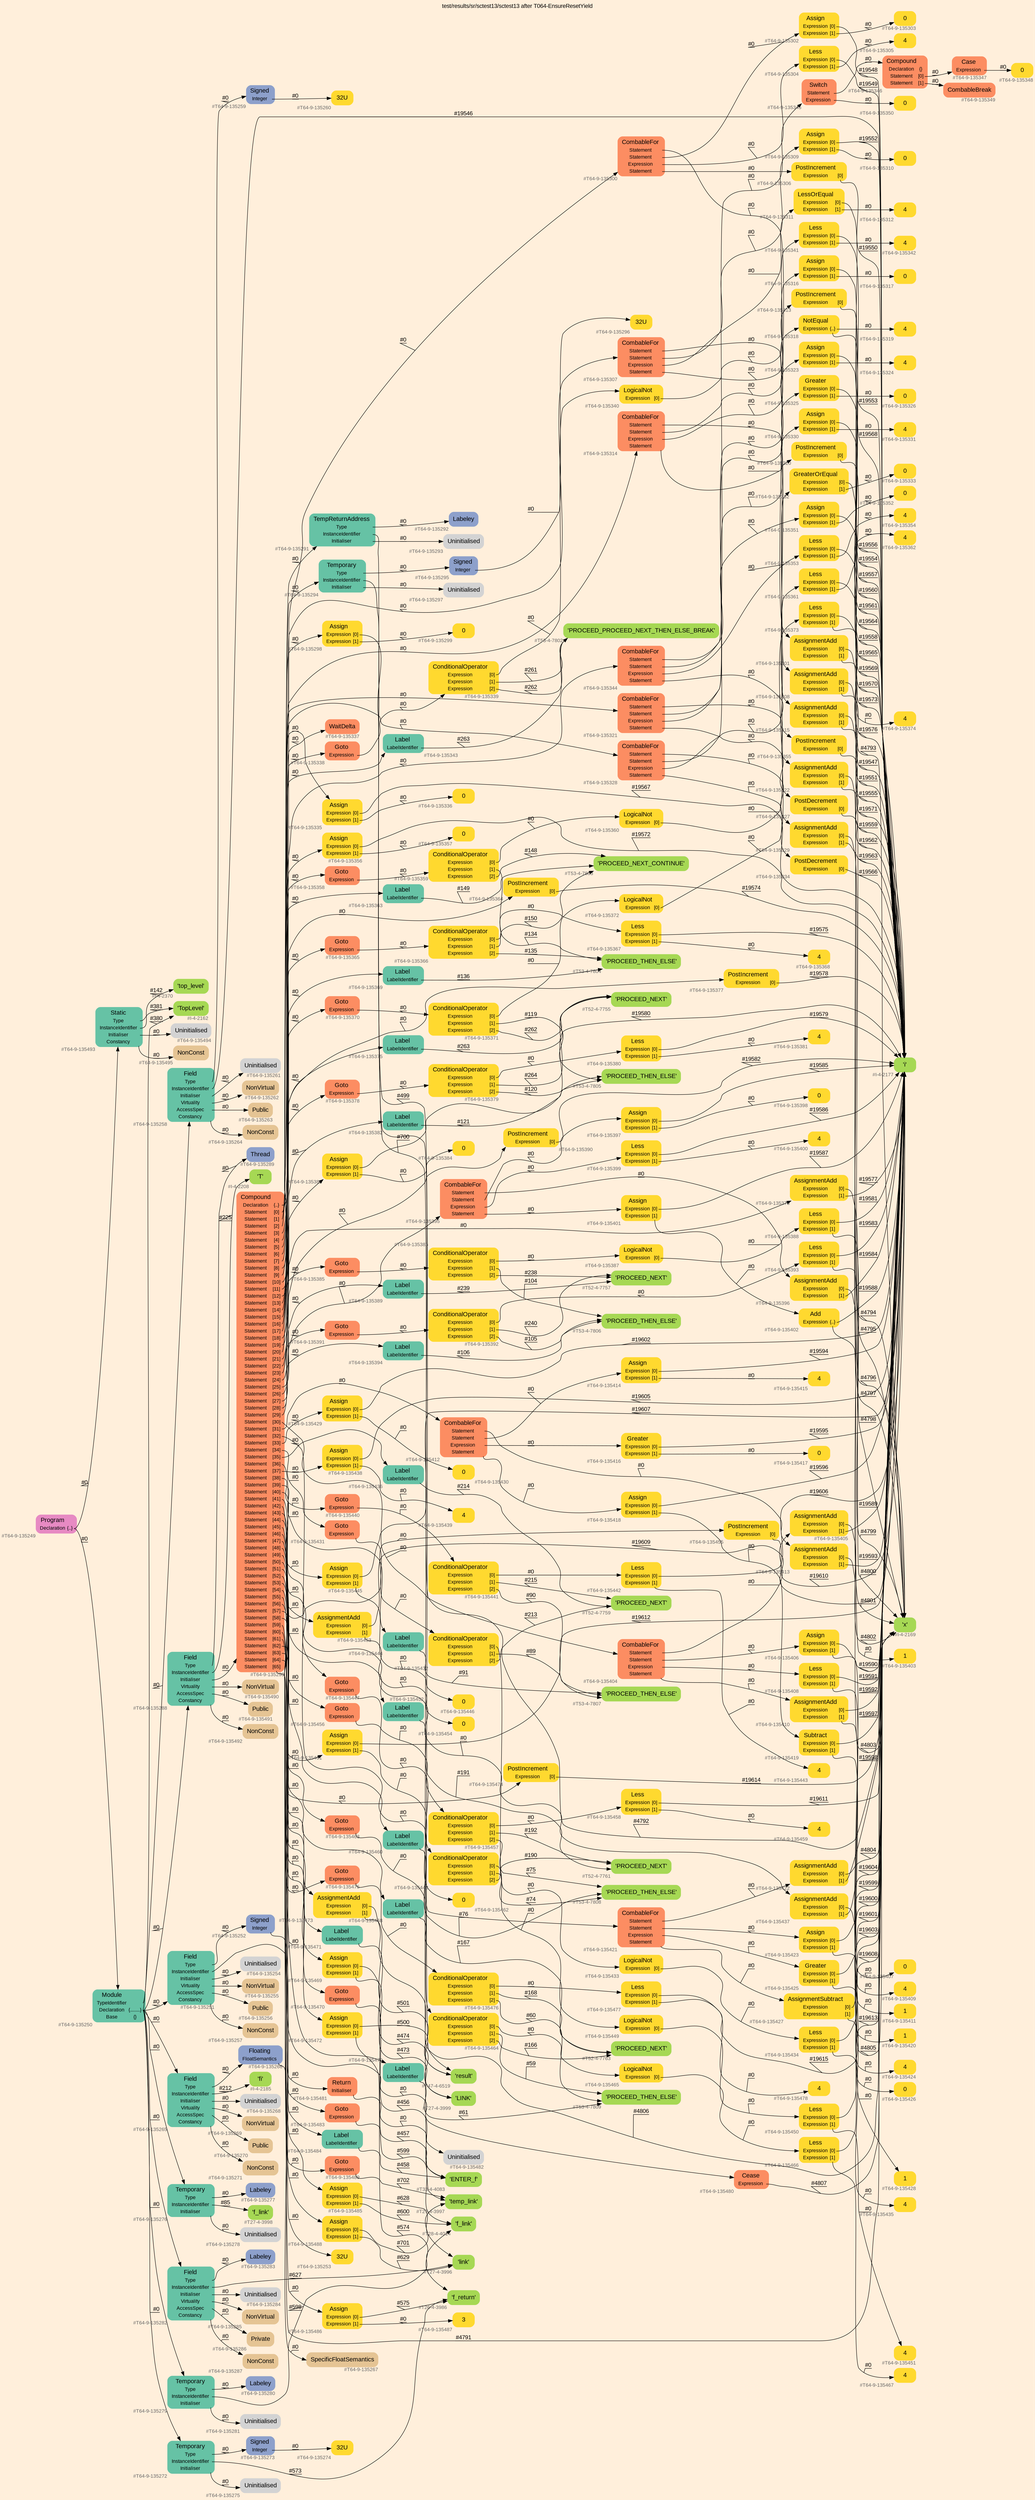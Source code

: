 digraph "test/results/sr/sctest13/sctest13 after T064-EnsureResetYield" {
label = "test/results/sr/sctest13/sctest13 after T064-EnsureResetYield"
labelloc = t
graph [
    rankdir = "LR"
    ranksep = 0.3
    bgcolor = antiquewhite1
    color = black
    fontcolor = black
    fontname = "Arial"
];
node [
    fontname = "Arial"
];
edge [
    fontname = "Arial"
];

// -------------------- node figure --------------------
// -------- block #T64-9-135249 ----------
"#T64-9-135249" [
    fillcolor = "/set28/4"
    xlabel = "#T64-9-135249"
    fontsize = "12"
    fontcolor = grey40
    shape = "plaintext"
    label = <<TABLE BORDER="0" CELLBORDER="0" CELLSPACING="0">
     <TR><TD><FONT COLOR="black" POINT-SIZE="15">Program</FONT></TD></TR>
     <TR><TD><FONT COLOR="black" POINT-SIZE="12">Declaration</FONT></TD><TD PORT="port0"><FONT COLOR="black" POINT-SIZE="12">{..}</FONT></TD></TR>
    </TABLE>>
    style = "rounded,filled"
];

// -------- block #T64-9-135250 ----------
"#T64-9-135250" [
    fillcolor = "/set28/1"
    xlabel = "#T64-9-135250"
    fontsize = "12"
    fontcolor = grey40
    shape = "plaintext"
    label = <<TABLE BORDER="0" CELLBORDER="0" CELLSPACING="0">
     <TR><TD><FONT COLOR="black" POINT-SIZE="15">Module</FONT></TD></TR>
     <TR><TD><FONT COLOR="black" POINT-SIZE="12">TypeIdentifier</FONT></TD><TD PORT="port0"></TD></TR>
     <TR><TD><FONT COLOR="black" POINT-SIZE="12">Declaration</FONT></TD><TD PORT="port1"><FONT COLOR="black" POINT-SIZE="12">{........}</FONT></TD></TR>
     <TR><TD><FONT COLOR="black" POINT-SIZE="12">Base</FONT></TD><TD PORT="port2"><FONT COLOR="black" POINT-SIZE="12">{}</FONT></TD></TR>
    </TABLE>>
    style = "rounded,filled"
];

// -------- block #I-4-2162 ----------
"#I-4-2162" [
    fillcolor = "/set28/5"
    xlabel = "#I-4-2162"
    fontsize = "12"
    fontcolor = grey40
    shape = "plaintext"
    label = <<TABLE BORDER="0" CELLBORDER="0" CELLSPACING="0">
     <TR><TD><FONT COLOR="black" POINT-SIZE="15">'TopLevel'</FONT></TD></TR>
    </TABLE>>
    style = "rounded,filled"
];

// -------- block #T64-9-135251 ----------
"#T64-9-135251" [
    fillcolor = "/set28/1"
    xlabel = "#T64-9-135251"
    fontsize = "12"
    fontcolor = grey40
    shape = "plaintext"
    label = <<TABLE BORDER="0" CELLBORDER="0" CELLSPACING="0">
     <TR><TD><FONT COLOR="black" POINT-SIZE="15">Field</FONT></TD></TR>
     <TR><TD><FONT COLOR="black" POINT-SIZE="12">Type</FONT></TD><TD PORT="port0"></TD></TR>
     <TR><TD><FONT COLOR="black" POINT-SIZE="12">InstanceIdentifier</FONT></TD><TD PORT="port1"></TD></TR>
     <TR><TD><FONT COLOR="black" POINT-SIZE="12">Initialiser</FONT></TD><TD PORT="port2"></TD></TR>
     <TR><TD><FONT COLOR="black" POINT-SIZE="12">Virtuality</FONT></TD><TD PORT="port3"></TD></TR>
     <TR><TD><FONT COLOR="black" POINT-SIZE="12">AccessSpec</FONT></TD><TD PORT="port4"></TD></TR>
     <TR><TD><FONT COLOR="black" POINT-SIZE="12">Constancy</FONT></TD><TD PORT="port5"></TD></TR>
    </TABLE>>
    style = "rounded,filled"
];

// -------- block #T64-9-135252 ----------
"#T64-9-135252" [
    fillcolor = "/set28/3"
    xlabel = "#T64-9-135252"
    fontsize = "12"
    fontcolor = grey40
    shape = "plaintext"
    label = <<TABLE BORDER="0" CELLBORDER="0" CELLSPACING="0">
     <TR><TD><FONT COLOR="black" POINT-SIZE="15">Signed</FONT></TD></TR>
     <TR><TD><FONT COLOR="black" POINT-SIZE="12">Integer</FONT></TD><TD PORT="port0"></TD></TR>
    </TABLE>>
    style = "rounded,filled"
];

// -------- block #T64-9-135253 ----------
"#T64-9-135253" [
    fillcolor = "/set28/6"
    xlabel = "#T64-9-135253"
    fontsize = "12"
    fontcolor = grey40
    shape = "plaintext"
    label = <<TABLE BORDER="0" CELLBORDER="0" CELLSPACING="0">
     <TR><TD><FONT COLOR="black" POINT-SIZE="15">32U</FONT></TD></TR>
    </TABLE>>
    style = "rounded,filled"
];

// -------- block #I-4-2169 ----------
"#I-4-2169" [
    fillcolor = "/set28/5"
    xlabel = "#I-4-2169"
    fontsize = "12"
    fontcolor = grey40
    shape = "plaintext"
    label = <<TABLE BORDER="0" CELLBORDER="0" CELLSPACING="0">
     <TR><TD><FONT COLOR="black" POINT-SIZE="15">'x'</FONT></TD></TR>
    </TABLE>>
    style = "rounded,filled"
];

// -------- block #T64-9-135254 ----------
"#T64-9-135254" [
    xlabel = "#T64-9-135254"
    fontsize = "12"
    fontcolor = grey40
    shape = "plaintext"
    label = <<TABLE BORDER="0" CELLBORDER="0" CELLSPACING="0">
     <TR><TD><FONT COLOR="black" POINT-SIZE="15">Uninitialised</FONT></TD></TR>
    </TABLE>>
    style = "rounded,filled"
];

// -------- block #T64-9-135255 ----------
"#T64-9-135255" [
    fillcolor = "/set28/7"
    xlabel = "#T64-9-135255"
    fontsize = "12"
    fontcolor = grey40
    shape = "plaintext"
    label = <<TABLE BORDER="0" CELLBORDER="0" CELLSPACING="0">
     <TR><TD><FONT COLOR="black" POINT-SIZE="15">NonVirtual</FONT></TD></TR>
    </TABLE>>
    style = "rounded,filled"
];

// -------- block #T64-9-135256 ----------
"#T64-9-135256" [
    fillcolor = "/set28/7"
    xlabel = "#T64-9-135256"
    fontsize = "12"
    fontcolor = grey40
    shape = "plaintext"
    label = <<TABLE BORDER="0" CELLBORDER="0" CELLSPACING="0">
     <TR><TD><FONT COLOR="black" POINT-SIZE="15">Public</FONT></TD></TR>
    </TABLE>>
    style = "rounded,filled"
];

// -------- block #T64-9-135257 ----------
"#T64-9-135257" [
    fillcolor = "/set28/7"
    xlabel = "#T64-9-135257"
    fontsize = "12"
    fontcolor = grey40
    shape = "plaintext"
    label = <<TABLE BORDER="0" CELLBORDER="0" CELLSPACING="0">
     <TR><TD><FONT COLOR="black" POINT-SIZE="15">NonConst</FONT></TD></TR>
    </TABLE>>
    style = "rounded,filled"
];

// -------- block #T64-9-135258 ----------
"#T64-9-135258" [
    fillcolor = "/set28/1"
    xlabel = "#T64-9-135258"
    fontsize = "12"
    fontcolor = grey40
    shape = "plaintext"
    label = <<TABLE BORDER="0" CELLBORDER="0" CELLSPACING="0">
     <TR><TD><FONT COLOR="black" POINT-SIZE="15">Field</FONT></TD></TR>
     <TR><TD><FONT COLOR="black" POINT-SIZE="12">Type</FONT></TD><TD PORT="port0"></TD></TR>
     <TR><TD><FONT COLOR="black" POINT-SIZE="12">InstanceIdentifier</FONT></TD><TD PORT="port1"></TD></TR>
     <TR><TD><FONT COLOR="black" POINT-SIZE="12">Initialiser</FONT></TD><TD PORT="port2"></TD></TR>
     <TR><TD><FONT COLOR="black" POINT-SIZE="12">Virtuality</FONT></TD><TD PORT="port3"></TD></TR>
     <TR><TD><FONT COLOR="black" POINT-SIZE="12">AccessSpec</FONT></TD><TD PORT="port4"></TD></TR>
     <TR><TD><FONT COLOR="black" POINT-SIZE="12">Constancy</FONT></TD><TD PORT="port5"></TD></TR>
    </TABLE>>
    style = "rounded,filled"
];

// -------- block #T64-9-135259 ----------
"#T64-9-135259" [
    fillcolor = "/set28/3"
    xlabel = "#T64-9-135259"
    fontsize = "12"
    fontcolor = grey40
    shape = "plaintext"
    label = <<TABLE BORDER="0" CELLBORDER="0" CELLSPACING="0">
     <TR><TD><FONT COLOR="black" POINT-SIZE="15">Signed</FONT></TD></TR>
     <TR><TD><FONT COLOR="black" POINT-SIZE="12">Integer</FONT></TD><TD PORT="port0"></TD></TR>
    </TABLE>>
    style = "rounded,filled"
];

// -------- block #T64-9-135260 ----------
"#T64-9-135260" [
    fillcolor = "/set28/6"
    xlabel = "#T64-9-135260"
    fontsize = "12"
    fontcolor = grey40
    shape = "plaintext"
    label = <<TABLE BORDER="0" CELLBORDER="0" CELLSPACING="0">
     <TR><TD><FONT COLOR="black" POINT-SIZE="15">32U</FONT></TD></TR>
    </TABLE>>
    style = "rounded,filled"
];

// -------- block #I-4-2177 ----------
"#I-4-2177" [
    fillcolor = "/set28/5"
    xlabel = "#I-4-2177"
    fontsize = "12"
    fontcolor = grey40
    shape = "plaintext"
    label = <<TABLE BORDER="0" CELLBORDER="0" CELLSPACING="0">
     <TR><TD><FONT COLOR="black" POINT-SIZE="15">'i'</FONT></TD></TR>
    </TABLE>>
    style = "rounded,filled"
];

// -------- block #T64-9-135261 ----------
"#T64-9-135261" [
    xlabel = "#T64-9-135261"
    fontsize = "12"
    fontcolor = grey40
    shape = "plaintext"
    label = <<TABLE BORDER="0" CELLBORDER="0" CELLSPACING="0">
     <TR><TD><FONT COLOR="black" POINT-SIZE="15">Uninitialised</FONT></TD></TR>
    </TABLE>>
    style = "rounded,filled"
];

// -------- block #T64-9-135262 ----------
"#T64-9-135262" [
    fillcolor = "/set28/7"
    xlabel = "#T64-9-135262"
    fontsize = "12"
    fontcolor = grey40
    shape = "plaintext"
    label = <<TABLE BORDER="0" CELLBORDER="0" CELLSPACING="0">
     <TR><TD><FONT COLOR="black" POINT-SIZE="15">NonVirtual</FONT></TD></TR>
    </TABLE>>
    style = "rounded,filled"
];

// -------- block #T64-9-135263 ----------
"#T64-9-135263" [
    fillcolor = "/set28/7"
    xlabel = "#T64-9-135263"
    fontsize = "12"
    fontcolor = grey40
    shape = "plaintext"
    label = <<TABLE BORDER="0" CELLBORDER="0" CELLSPACING="0">
     <TR><TD><FONT COLOR="black" POINT-SIZE="15">Public</FONT></TD></TR>
    </TABLE>>
    style = "rounded,filled"
];

// -------- block #T64-9-135264 ----------
"#T64-9-135264" [
    fillcolor = "/set28/7"
    xlabel = "#T64-9-135264"
    fontsize = "12"
    fontcolor = grey40
    shape = "plaintext"
    label = <<TABLE BORDER="0" CELLBORDER="0" CELLSPACING="0">
     <TR><TD><FONT COLOR="black" POINT-SIZE="15">NonConst</FONT></TD></TR>
    </TABLE>>
    style = "rounded,filled"
];

// -------- block #T64-9-135265 ----------
"#T64-9-135265" [
    fillcolor = "/set28/1"
    xlabel = "#T64-9-135265"
    fontsize = "12"
    fontcolor = grey40
    shape = "plaintext"
    label = <<TABLE BORDER="0" CELLBORDER="0" CELLSPACING="0">
     <TR><TD><FONT COLOR="black" POINT-SIZE="15">Field</FONT></TD></TR>
     <TR><TD><FONT COLOR="black" POINT-SIZE="12">Type</FONT></TD><TD PORT="port0"></TD></TR>
     <TR><TD><FONT COLOR="black" POINT-SIZE="12">InstanceIdentifier</FONT></TD><TD PORT="port1"></TD></TR>
     <TR><TD><FONT COLOR="black" POINT-SIZE="12">Initialiser</FONT></TD><TD PORT="port2"></TD></TR>
     <TR><TD><FONT COLOR="black" POINT-SIZE="12">Virtuality</FONT></TD><TD PORT="port3"></TD></TR>
     <TR><TD><FONT COLOR="black" POINT-SIZE="12">AccessSpec</FONT></TD><TD PORT="port4"></TD></TR>
     <TR><TD><FONT COLOR="black" POINT-SIZE="12">Constancy</FONT></TD><TD PORT="port5"></TD></TR>
    </TABLE>>
    style = "rounded,filled"
];

// -------- block #T64-9-135266 ----------
"#T64-9-135266" [
    fillcolor = "/set28/3"
    xlabel = "#T64-9-135266"
    fontsize = "12"
    fontcolor = grey40
    shape = "plaintext"
    label = <<TABLE BORDER="0" CELLBORDER="0" CELLSPACING="0">
     <TR><TD><FONT COLOR="black" POINT-SIZE="15">Floating</FONT></TD></TR>
     <TR><TD><FONT COLOR="black" POINT-SIZE="12">FloatSemantics</FONT></TD><TD PORT="port0"></TD></TR>
    </TABLE>>
    style = "rounded,filled"
];

// -------- block #T64-9-135267 ----------
"#T64-9-135267" [
    fillcolor = "/set28/7"
    xlabel = "#T64-9-135267"
    fontsize = "12"
    fontcolor = grey40
    shape = "plaintext"
    label = <<TABLE BORDER="0" CELLBORDER="0" CELLSPACING="0">
     <TR><TD><FONT COLOR="black" POINT-SIZE="15">SpecificFloatSemantics</FONT></TD></TR>
    </TABLE>>
    style = "rounded,filled"
];

// -------- block #I-4-2185 ----------
"#I-4-2185" [
    fillcolor = "/set28/5"
    xlabel = "#I-4-2185"
    fontsize = "12"
    fontcolor = grey40
    shape = "plaintext"
    label = <<TABLE BORDER="0" CELLBORDER="0" CELLSPACING="0">
     <TR><TD><FONT COLOR="black" POINT-SIZE="15">'fi'</FONT></TD></TR>
    </TABLE>>
    style = "rounded,filled"
];

// -------- block #T64-9-135268 ----------
"#T64-9-135268" [
    xlabel = "#T64-9-135268"
    fontsize = "12"
    fontcolor = grey40
    shape = "plaintext"
    label = <<TABLE BORDER="0" CELLBORDER="0" CELLSPACING="0">
     <TR><TD><FONT COLOR="black" POINT-SIZE="15">Uninitialised</FONT></TD></TR>
    </TABLE>>
    style = "rounded,filled"
];

// -------- block #T64-9-135269 ----------
"#T64-9-135269" [
    fillcolor = "/set28/7"
    xlabel = "#T64-9-135269"
    fontsize = "12"
    fontcolor = grey40
    shape = "plaintext"
    label = <<TABLE BORDER="0" CELLBORDER="0" CELLSPACING="0">
     <TR><TD><FONT COLOR="black" POINT-SIZE="15">NonVirtual</FONT></TD></TR>
    </TABLE>>
    style = "rounded,filled"
];

// -------- block #T64-9-135270 ----------
"#T64-9-135270" [
    fillcolor = "/set28/7"
    xlabel = "#T64-9-135270"
    fontsize = "12"
    fontcolor = grey40
    shape = "plaintext"
    label = <<TABLE BORDER="0" CELLBORDER="0" CELLSPACING="0">
     <TR><TD><FONT COLOR="black" POINT-SIZE="15">Public</FONT></TD></TR>
    </TABLE>>
    style = "rounded,filled"
];

// -------- block #T64-9-135271 ----------
"#T64-9-135271" [
    fillcolor = "/set28/7"
    xlabel = "#T64-9-135271"
    fontsize = "12"
    fontcolor = grey40
    shape = "plaintext"
    label = <<TABLE BORDER="0" CELLBORDER="0" CELLSPACING="0">
     <TR><TD><FONT COLOR="black" POINT-SIZE="15">NonConst</FONT></TD></TR>
    </TABLE>>
    style = "rounded,filled"
];

// -------- block #T64-9-135272 ----------
"#T64-9-135272" [
    fillcolor = "/set28/1"
    xlabel = "#T64-9-135272"
    fontsize = "12"
    fontcolor = grey40
    shape = "plaintext"
    label = <<TABLE BORDER="0" CELLBORDER="0" CELLSPACING="0">
     <TR><TD><FONT COLOR="black" POINT-SIZE="15">Temporary</FONT></TD></TR>
     <TR><TD><FONT COLOR="black" POINT-SIZE="12">Type</FONT></TD><TD PORT="port0"></TD></TR>
     <TR><TD><FONT COLOR="black" POINT-SIZE="12">InstanceIdentifier</FONT></TD><TD PORT="port1"></TD></TR>
     <TR><TD><FONT COLOR="black" POINT-SIZE="12">Initialiser</FONT></TD><TD PORT="port2"></TD></TR>
    </TABLE>>
    style = "rounded,filled"
];

// -------- block #T64-9-135273 ----------
"#T64-9-135273" [
    fillcolor = "/set28/3"
    xlabel = "#T64-9-135273"
    fontsize = "12"
    fontcolor = grey40
    shape = "plaintext"
    label = <<TABLE BORDER="0" CELLBORDER="0" CELLSPACING="0">
     <TR><TD><FONT COLOR="black" POINT-SIZE="15">Signed</FONT></TD></TR>
     <TR><TD><FONT COLOR="black" POINT-SIZE="12">Integer</FONT></TD><TD PORT="port0"></TD></TR>
    </TABLE>>
    style = "rounded,filled"
];

// -------- block #T64-9-135274 ----------
"#T64-9-135274" [
    fillcolor = "/set28/6"
    xlabel = "#T64-9-135274"
    fontsize = "12"
    fontcolor = grey40
    shape = "plaintext"
    label = <<TABLE BORDER="0" CELLBORDER="0" CELLSPACING="0">
     <TR><TD><FONT COLOR="black" POINT-SIZE="15">32U</FONT></TD></TR>
    </TABLE>>
    style = "rounded,filled"
];

// -------- block #T26-4-3986 ----------
"#T26-4-3986" [
    fillcolor = "/set28/5"
    xlabel = "#T26-4-3986"
    fontsize = "12"
    fontcolor = grey40
    shape = "plaintext"
    label = <<TABLE BORDER="0" CELLBORDER="0" CELLSPACING="0">
     <TR><TD><FONT COLOR="black" POINT-SIZE="15">'f_return'</FONT></TD></TR>
    </TABLE>>
    style = "rounded,filled"
];

// -------- block #T64-9-135275 ----------
"#T64-9-135275" [
    xlabel = "#T64-9-135275"
    fontsize = "12"
    fontcolor = grey40
    shape = "plaintext"
    label = <<TABLE BORDER="0" CELLBORDER="0" CELLSPACING="0">
     <TR><TD><FONT COLOR="black" POINT-SIZE="15">Uninitialised</FONT></TD></TR>
    </TABLE>>
    style = "rounded,filled"
];

// -------- block #T64-9-135276 ----------
"#T64-9-135276" [
    fillcolor = "/set28/1"
    xlabel = "#T64-9-135276"
    fontsize = "12"
    fontcolor = grey40
    shape = "plaintext"
    label = <<TABLE BORDER="0" CELLBORDER="0" CELLSPACING="0">
     <TR><TD><FONT COLOR="black" POINT-SIZE="15">Temporary</FONT></TD></TR>
     <TR><TD><FONT COLOR="black" POINT-SIZE="12">Type</FONT></TD><TD PORT="port0"></TD></TR>
     <TR><TD><FONT COLOR="black" POINT-SIZE="12">InstanceIdentifier</FONT></TD><TD PORT="port1"></TD></TR>
     <TR><TD><FONT COLOR="black" POINT-SIZE="12">Initialiser</FONT></TD><TD PORT="port2"></TD></TR>
    </TABLE>>
    style = "rounded,filled"
];

// -------- block #T64-9-135277 ----------
"#T64-9-135277" [
    fillcolor = "/set28/3"
    xlabel = "#T64-9-135277"
    fontsize = "12"
    fontcolor = grey40
    shape = "plaintext"
    label = <<TABLE BORDER="0" CELLBORDER="0" CELLSPACING="0">
     <TR><TD><FONT COLOR="black" POINT-SIZE="15">Labeley</FONT></TD></TR>
    </TABLE>>
    style = "rounded,filled"
];

// -------- block #T27-4-3998 ----------
"#T27-4-3998" [
    fillcolor = "/set28/5"
    xlabel = "#T27-4-3998"
    fontsize = "12"
    fontcolor = grey40
    shape = "plaintext"
    label = <<TABLE BORDER="0" CELLBORDER="0" CELLSPACING="0">
     <TR><TD><FONT COLOR="black" POINT-SIZE="15">'f_link'</FONT></TD></TR>
    </TABLE>>
    style = "rounded,filled"
];

// -------- block #T64-9-135278 ----------
"#T64-9-135278" [
    xlabel = "#T64-9-135278"
    fontsize = "12"
    fontcolor = grey40
    shape = "plaintext"
    label = <<TABLE BORDER="0" CELLBORDER="0" CELLSPACING="0">
     <TR><TD><FONT COLOR="black" POINT-SIZE="15">Uninitialised</FONT></TD></TR>
    </TABLE>>
    style = "rounded,filled"
];

// -------- block #T64-9-135279 ----------
"#T64-9-135279" [
    fillcolor = "/set28/1"
    xlabel = "#T64-9-135279"
    fontsize = "12"
    fontcolor = grey40
    shape = "plaintext"
    label = <<TABLE BORDER="0" CELLBORDER="0" CELLSPACING="0">
     <TR><TD><FONT COLOR="black" POINT-SIZE="15">Temporary</FONT></TD></TR>
     <TR><TD><FONT COLOR="black" POINT-SIZE="12">Type</FONT></TD><TD PORT="port0"></TD></TR>
     <TR><TD><FONT COLOR="black" POINT-SIZE="12">InstanceIdentifier</FONT></TD><TD PORT="port1"></TD></TR>
     <TR><TD><FONT COLOR="black" POINT-SIZE="12">Initialiser</FONT></TD><TD PORT="port2"></TD></TR>
    </TABLE>>
    style = "rounded,filled"
];

// -------- block #T64-9-135280 ----------
"#T64-9-135280" [
    fillcolor = "/set28/3"
    xlabel = "#T64-9-135280"
    fontsize = "12"
    fontcolor = grey40
    shape = "plaintext"
    label = <<TABLE BORDER="0" CELLBORDER="0" CELLSPACING="0">
     <TR><TD><FONT COLOR="black" POINT-SIZE="15">Labeley</FONT></TD></TR>
    </TABLE>>
    style = "rounded,filled"
];

// -------- block #T28-4-4014 ----------
"#T28-4-4014" [
    fillcolor = "/set28/5"
    xlabel = "#T28-4-4014"
    fontsize = "12"
    fontcolor = grey40
    shape = "plaintext"
    label = <<TABLE BORDER="0" CELLBORDER="0" CELLSPACING="0">
     <TR><TD><FONT COLOR="black" POINT-SIZE="15">'f_link'</FONT></TD></TR>
    </TABLE>>
    style = "rounded,filled"
];

// -------- block #T64-9-135281 ----------
"#T64-9-135281" [
    xlabel = "#T64-9-135281"
    fontsize = "12"
    fontcolor = grey40
    shape = "plaintext"
    label = <<TABLE BORDER="0" CELLBORDER="0" CELLSPACING="0">
     <TR><TD><FONT COLOR="black" POINT-SIZE="15">Uninitialised</FONT></TD></TR>
    </TABLE>>
    style = "rounded,filled"
];

// -------- block #T64-9-135282 ----------
"#T64-9-135282" [
    fillcolor = "/set28/1"
    xlabel = "#T64-9-135282"
    fontsize = "12"
    fontcolor = grey40
    shape = "plaintext"
    label = <<TABLE BORDER="0" CELLBORDER="0" CELLSPACING="0">
     <TR><TD><FONT COLOR="black" POINT-SIZE="15">Field</FONT></TD></TR>
     <TR><TD><FONT COLOR="black" POINT-SIZE="12">Type</FONT></TD><TD PORT="port0"></TD></TR>
     <TR><TD><FONT COLOR="black" POINT-SIZE="12">InstanceIdentifier</FONT></TD><TD PORT="port1"></TD></TR>
     <TR><TD><FONT COLOR="black" POINT-SIZE="12">Initialiser</FONT></TD><TD PORT="port2"></TD></TR>
     <TR><TD><FONT COLOR="black" POINT-SIZE="12">Virtuality</FONT></TD><TD PORT="port3"></TD></TR>
     <TR><TD><FONT COLOR="black" POINT-SIZE="12">AccessSpec</FONT></TD><TD PORT="port4"></TD></TR>
     <TR><TD><FONT COLOR="black" POINT-SIZE="12">Constancy</FONT></TD><TD PORT="port5"></TD></TR>
    </TABLE>>
    style = "rounded,filled"
];

// -------- block #T64-9-135283 ----------
"#T64-9-135283" [
    fillcolor = "/set28/3"
    xlabel = "#T64-9-135283"
    fontsize = "12"
    fontcolor = grey40
    shape = "plaintext"
    label = <<TABLE BORDER="0" CELLBORDER="0" CELLSPACING="0">
     <TR><TD><FONT COLOR="black" POINT-SIZE="15">Labeley</FONT></TD></TR>
    </TABLE>>
    style = "rounded,filled"
];

// -------- block #T27-4-3996 ----------
"#T27-4-3996" [
    fillcolor = "/set28/5"
    xlabel = "#T27-4-3996"
    fontsize = "12"
    fontcolor = grey40
    shape = "plaintext"
    label = <<TABLE BORDER="0" CELLBORDER="0" CELLSPACING="0">
     <TR><TD><FONT COLOR="black" POINT-SIZE="15">'link'</FONT></TD></TR>
    </TABLE>>
    style = "rounded,filled"
];

// -------- block #T64-9-135284 ----------
"#T64-9-135284" [
    xlabel = "#T64-9-135284"
    fontsize = "12"
    fontcolor = grey40
    shape = "plaintext"
    label = <<TABLE BORDER="0" CELLBORDER="0" CELLSPACING="0">
     <TR><TD><FONT COLOR="black" POINT-SIZE="15">Uninitialised</FONT></TD></TR>
    </TABLE>>
    style = "rounded,filled"
];

// -------- block #T64-9-135285 ----------
"#T64-9-135285" [
    fillcolor = "/set28/7"
    xlabel = "#T64-9-135285"
    fontsize = "12"
    fontcolor = grey40
    shape = "plaintext"
    label = <<TABLE BORDER="0" CELLBORDER="0" CELLSPACING="0">
     <TR><TD><FONT COLOR="black" POINT-SIZE="15">NonVirtual</FONT></TD></TR>
    </TABLE>>
    style = "rounded,filled"
];

// -------- block #T64-9-135286 ----------
"#T64-9-135286" [
    fillcolor = "/set28/7"
    xlabel = "#T64-9-135286"
    fontsize = "12"
    fontcolor = grey40
    shape = "plaintext"
    label = <<TABLE BORDER="0" CELLBORDER="0" CELLSPACING="0">
     <TR><TD><FONT COLOR="black" POINT-SIZE="15">Private</FONT></TD></TR>
    </TABLE>>
    style = "rounded,filled"
];

// -------- block #T64-9-135287 ----------
"#T64-9-135287" [
    fillcolor = "/set28/7"
    xlabel = "#T64-9-135287"
    fontsize = "12"
    fontcolor = grey40
    shape = "plaintext"
    label = <<TABLE BORDER="0" CELLBORDER="0" CELLSPACING="0">
     <TR><TD><FONT COLOR="black" POINT-SIZE="15">NonConst</FONT></TD></TR>
    </TABLE>>
    style = "rounded,filled"
];

// -------- block #T64-9-135288 ----------
"#T64-9-135288" [
    fillcolor = "/set28/1"
    xlabel = "#T64-9-135288"
    fontsize = "12"
    fontcolor = grey40
    shape = "plaintext"
    label = <<TABLE BORDER="0" CELLBORDER="0" CELLSPACING="0">
     <TR><TD><FONT COLOR="black" POINT-SIZE="15">Field</FONT></TD></TR>
     <TR><TD><FONT COLOR="black" POINT-SIZE="12">Type</FONT></TD><TD PORT="port0"></TD></TR>
     <TR><TD><FONT COLOR="black" POINT-SIZE="12">InstanceIdentifier</FONT></TD><TD PORT="port1"></TD></TR>
     <TR><TD><FONT COLOR="black" POINT-SIZE="12">Initialiser</FONT></TD><TD PORT="port2"></TD></TR>
     <TR><TD><FONT COLOR="black" POINT-SIZE="12">Virtuality</FONT></TD><TD PORT="port3"></TD></TR>
     <TR><TD><FONT COLOR="black" POINT-SIZE="12">AccessSpec</FONT></TD><TD PORT="port4"></TD></TR>
     <TR><TD><FONT COLOR="black" POINT-SIZE="12">Constancy</FONT></TD><TD PORT="port5"></TD></TR>
    </TABLE>>
    style = "rounded,filled"
];

// -------- block #T64-9-135289 ----------
"#T64-9-135289" [
    fillcolor = "/set28/3"
    xlabel = "#T64-9-135289"
    fontsize = "12"
    fontcolor = grey40
    shape = "plaintext"
    label = <<TABLE BORDER="0" CELLBORDER="0" CELLSPACING="0">
     <TR><TD><FONT COLOR="black" POINT-SIZE="15">Thread</FONT></TD></TR>
    </TABLE>>
    style = "rounded,filled"
];

// -------- block #I-4-2208 ----------
"#I-4-2208" [
    fillcolor = "/set28/5"
    xlabel = "#I-4-2208"
    fontsize = "12"
    fontcolor = grey40
    shape = "plaintext"
    label = <<TABLE BORDER="0" CELLBORDER="0" CELLSPACING="0">
     <TR><TD><FONT COLOR="black" POINT-SIZE="15">'T'</FONT></TD></TR>
    </TABLE>>
    style = "rounded,filled"
];

// -------- block #T64-9-135290 ----------
"#T64-9-135290" [
    fillcolor = "/set28/2"
    xlabel = "#T64-9-135290"
    fontsize = "12"
    fontcolor = grey40
    shape = "plaintext"
    label = <<TABLE BORDER="0" CELLBORDER="0" CELLSPACING="0">
     <TR><TD><FONT COLOR="black" POINT-SIZE="15">Compound</FONT></TD></TR>
     <TR><TD><FONT COLOR="black" POINT-SIZE="12">Declaration</FONT></TD><TD PORT="port0"><FONT COLOR="black" POINT-SIZE="12">{..}</FONT></TD></TR>
     <TR><TD><FONT COLOR="black" POINT-SIZE="12">Statement</FONT></TD><TD PORT="port1"><FONT COLOR="black" POINT-SIZE="12">[0]</FONT></TD></TR>
     <TR><TD><FONT COLOR="black" POINT-SIZE="12">Statement</FONT></TD><TD PORT="port2"><FONT COLOR="black" POINT-SIZE="12">[1]</FONT></TD></TR>
     <TR><TD><FONT COLOR="black" POINT-SIZE="12">Statement</FONT></TD><TD PORT="port3"><FONT COLOR="black" POINT-SIZE="12">[2]</FONT></TD></TR>
     <TR><TD><FONT COLOR="black" POINT-SIZE="12">Statement</FONT></TD><TD PORT="port4"><FONT COLOR="black" POINT-SIZE="12">[3]</FONT></TD></TR>
     <TR><TD><FONT COLOR="black" POINT-SIZE="12">Statement</FONT></TD><TD PORT="port5"><FONT COLOR="black" POINT-SIZE="12">[4]</FONT></TD></TR>
     <TR><TD><FONT COLOR="black" POINT-SIZE="12">Statement</FONT></TD><TD PORT="port6"><FONT COLOR="black" POINT-SIZE="12">[5]</FONT></TD></TR>
     <TR><TD><FONT COLOR="black" POINT-SIZE="12">Statement</FONT></TD><TD PORT="port7"><FONT COLOR="black" POINT-SIZE="12">[6]</FONT></TD></TR>
     <TR><TD><FONT COLOR="black" POINT-SIZE="12">Statement</FONT></TD><TD PORT="port8"><FONT COLOR="black" POINT-SIZE="12">[7]</FONT></TD></TR>
     <TR><TD><FONT COLOR="black" POINT-SIZE="12">Statement</FONT></TD><TD PORT="port9"><FONT COLOR="black" POINT-SIZE="12">[8]</FONT></TD></TR>
     <TR><TD><FONT COLOR="black" POINT-SIZE="12">Statement</FONT></TD><TD PORT="port10"><FONT COLOR="black" POINT-SIZE="12">[9]</FONT></TD></TR>
     <TR><TD><FONT COLOR="black" POINT-SIZE="12">Statement</FONT></TD><TD PORT="port11"><FONT COLOR="black" POINT-SIZE="12">[10]</FONT></TD></TR>
     <TR><TD><FONT COLOR="black" POINT-SIZE="12">Statement</FONT></TD><TD PORT="port12"><FONT COLOR="black" POINT-SIZE="12">[11]</FONT></TD></TR>
     <TR><TD><FONT COLOR="black" POINT-SIZE="12">Statement</FONT></TD><TD PORT="port13"><FONT COLOR="black" POINT-SIZE="12">[12]</FONT></TD></TR>
     <TR><TD><FONT COLOR="black" POINT-SIZE="12">Statement</FONT></TD><TD PORT="port14"><FONT COLOR="black" POINT-SIZE="12">[13]</FONT></TD></TR>
     <TR><TD><FONT COLOR="black" POINT-SIZE="12">Statement</FONT></TD><TD PORT="port15"><FONT COLOR="black" POINT-SIZE="12">[14]</FONT></TD></TR>
     <TR><TD><FONT COLOR="black" POINT-SIZE="12">Statement</FONT></TD><TD PORT="port16"><FONT COLOR="black" POINT-SIZE="12">[15]</FONT></TD></TR>
     <TR><TD><FONT COLOR="black" POINT-SIZE="12">Statement</FONT></TD><TD PORT="port17"><FONT COLOR="black" POINT-SIZE="12">[16]</FONT></TD></TR>
     <TR><TD><FONT COLOR="black" POINT-SIZE="12">Statement</FONT></TD><TD PORT="port18"><FONT COLOR="black" POINT-SIZE="12">[17]</FONT></TD></TR>
     <TR><TD><FONT COLOR="black" POINT-SIZE="12">Statement</FONT></TD><TD PORT="port19"><FONT COLOR="black" POINT-SIZE="12">[18]</FONT></TD></TR>
     <TR><TD><FONT COLOR="black" POINT-SIZE="12">Statement</FONT></TD><TD PORT="port20"><FONT COLOR="black" POINT-SIZE="12">[19]</FONT></TD></TR>
     <TR><TD><FONT COLOR="black" POINT-SIZE="12">Statement</FONT></TD><TD PORT="port21"><FONT COLOR="black" POINT-SIZE="12">[20]</FONT></TD></TR>
     <TR><TD><FONT COLOR="black" POINT-SIZE="12">Statement</FONT></TD><TD PORT="port22"><FONT COLOR="black" POINT-SIZE="12">[21]</FONT></TD></TR>
     <TR><TD><FONT COLOR="black" POINT-SIZE="12">Statement</FONT></TD><TD PORT="port23"><FONT COLOR="black" POINT-SIZE="12">[22]</FONT></TD></TR>
     <TR><TD><FONT COLOR="black" POINT-SIZE="12">Statement</FONT></TD><TD PORT="port24"><FONT COLOR="black" POINT-SIZE="12">[23]</FONT></TD></TR>
     <TR><TD><FONT COLOR="black" POINT-SIZE="12">Statement</FONT></TD><TD PORT="port25"><FONT COLOR="black" POINT-SIZE="12">[24]</FONT></TD></TR>
     <TR><TD><FONT COLOR="black" POINT-SIZE="12">Statement</FONT></TD><TD PORT="port26"><FONT COLOR="black" POINT-SIZE="12">[25]</FONT></TD></TR>
     <TR><TD><FONT COLOR="black" POINT-SIZE="12">Statement</FONT></TD><TD PORT="port27"><FONT COLOR="black" POINT-SIZE="12">[26]</FONT></TD></TR>
     <TR><TD><FONT COLOR="black" POINT-SIZE="12">Statement</FONT></TD><TD PORT="port28"><FONT COLOR="black" POINT-SIZE="12">[27]</FONT></TD></TR>
     <TR><TD><FONT COLOR="black" POINT-SIZE="12">Statement</FONT></TD><TD PORT="port29"><FONT COLOR="black" POINT-SIZE="12">[28]</FONT></TD></TR>
     <TR><TD><FONT COLOR="black" POINT-SIZE="12">Statement</FONT></TD><TD PORT="port30"><FONT COLOR="black" POINT-SIZE="12">[29]</FONT></TD></TR>
     <TR><TD><FONT COLOR="black" POINT-SIZE="12">Statement</FONT></TD><TD PORT="port31"><FONT COLOR="black" POINT-SIZE="12">[30]</FONT></TD></TR>
     <TR><TD><FONT COLOR="black" POINT-SIZE="12">Statement</FONT></TD><TD PORT="port32"><FONT COLOR="black" POINT-SIZE="12">[31]</FONT></TD></TR>
     <TR><TD><FONT COLOR="black" POINT-SIZE="12">Statement</FONT></TD><TD PORT="port33"><FONT COLOR="black" POINT-SIZE="12">[32]</FONT></TD></TR>
     <TR><TD><FONT COLOR="black" POINT-SIZE="12">Statement</FONT></TD><TD PORT="port34"><FONT COLOR="black" POINT-SIZE="12">[33]</FONT></TD></TR>
     <TR><TD><FONT COLOR="black" POINT-SIZE="12">Statement</FONT></TD><TD PORT="port35"><FONT COLOR="black" POINT-SIZE="12">[34]</FONT></TD></TR>
     <TR><TD><FONT COLOR="black" POINT-SIZE="12">Statement</FONT></TD><TD PORT="port36"><FONT COLOR="black" POINT-SIZE="12">[35]</FONT></TD></TR>
     <TR><TD><FONT COLOR="black" POINT-SIZE="12">Statement</FONT></TD><TD PORT="port37"><FONT COLOR="black" POINT-SIZE="12">[36]</FONT></TD></TR>
     <TR><TD><FONT COLOR="black" POINT-SIZE="12">Statement</FONT></TD><TD PORT="port38"><FONT COLOR="black" POINT-SIZE="12">[37]</FONT></TD></TR>
     <TR><TD><FONT COLOR="black" POINT-SIZE="12">Statement</FONT></TD><TD PORT="port39"><FONT COLOR="black" POINT-SIZE="12">[38]</FONT></TD></TR>
     <TR><TD><FONT COLOR="black" POINT-SIZE="12">Statement</FONT></TD><TD PORT="port40"><FONT COLOR="black" POINT-SIZE="12">[39]</FONT></TD></TR>
     <TR><TD><FONT COLOR="black" POINT-SIZE="12">Statement</FONT></TD><TD PORT="port41"><FONT COLOR="black" POINT-SIZE="12">[40]</FONT></TD></TR>
     <TR><TD><FONT COLOR="black" POINT-SIZE="12">Statement</FONT></TD><TD PORT="port42"><FONT COLOR="black" POINT-SIZE="12">[41]</FONT></TD></TR>
     <TR><TD><FONT COLOR="black" POINT-SIZE="12">Statement</FONT></TD><TD PORT="port43"><FONT COLOR="black" POINT-SIZE="12">[42]</FONT></TD></TR>
     <TR><TD><FONT COLOR="black" POINT-SIZE="12">Statement</FONT></TD><TD PORT="port44"><FONT COLOR="black" POINT-SIZE="12">[43]</FONT></TD></TR>
     <TR><TD><FONT COLOR="black" POINT-SIZE="12">Statement</FONT></TD><TD PORT="port45"><FONT COLOR="black" POINT-SIZE="12">[44]</FONT></TD></TR>
     <TR><TD><FONT COLOR="black" POINT-SIZE="12">Statement</FONT></TD><TD PORT="port46"><FONT COLOR="black" POINT-SIZE="12">[45]</FONT></TD></TR>
     <TR><TD><FONT COLOR="black" POINT-SIZE="12">Statement</FONT></TD><TD PORT="port47"><FONT COLOR="black" POINT-SIZE="12">[46]</FONT></TD></TR>
     <TR><TD><FONT COLOR="black" POINT-SIZE="12">Statement</FONT></TD><TD PORT="port48"><FONT COLOR="black" POINT-SIZE="12">[47]</FONT></TD></TR>
     <TR><TD><FONT COLOR="black" POINT-SIZE="12">Statement</FONT></TD><TD PORT="port49"><FONT COLOR="black" POINT-SIZE="12">[48]</FONT></TD></TR>
     <TR><TD><FONT COLOR="black" POINT-SIZE="12">Statement</FONT></TD><TD PORT="port50"><FONT COLOR="black" POINT-SIZE="12">[49]</FONT></TD></TR>
     <TR><TD><FONT COLOR="black" POINT-SIZE="12">Statement</FONT></TD><TD PORT="port51"><FONT COLOR="black" POINT-SIZE="12">[50]</FONT></TD></TR>
     <TR><TD><FONT COLOR="black" POINT-SIZE="12">Statement</FONT></TD><TD PORT="port52"><FONT COLOR="black" POINT-SIZE="12">[51]</FONT></TD></TR>
     <TR><TD><FONT COLOR="black" POINT-SIZE="12">Statement</FONT></TD><TD PORT="port53"><FONT COLOR="black" POINT-SIZE="12">[52]</FONT></TD></TR>
     <TR><TD><FONT COLOR="black" POINT-SIZE="12">Statement</FONT></TD><TD PORT="port54"><FONT COLOR="black" POINT-SIZE="12">[53]</FONT></TD></TR>
     <TR><TD><FONT COLOR="black" POINT-SIZE="12">Statement</FONT></TD><TD PORT="port55"><FONT COLOR="black" POINT-SIZE="12">[54]</FONT></TD></TR>
     <TR><TD><FONT COLOR="black" POINT-SIZE="12">Statement</FONT></TD><TD PORT="port56"><FONT COLOR="black" POINT-SIZE="12">[55]</FONT></TD></TR>
     <TR><TD><FONT COLOR="black" POINT-SIZE="12">Statement</FONT></TD><TD PORT="port57"><FONT COLOR="black" POINT-SIZE="12">[56]</FONT></TD></TR>
     <TR><TD><FONT COLOR="black" POINT-SIZE="12">Statement</FONT></TD><TD PORT="port58"><FONT COLOR="black" POINT-SIZE="12">[57]</FONT></TD></TR>
     <TR><TD><FONT COLOR="black" POINT-SIZE="12">Statement</FONT></TD><TD PORT="port59"><FONT COLOR="black" POINT-SIZE="12">[58]</FONT></TD></TR>
     <TR><TD><FONT COLOR="black" POINT-SIZE="12">Statement</FONT></TD><TD PORT="port60"><FONT COLOR="black" POINT-SIZE="12">[59]</FONT></TD></TR>
     <TR><TD><FONT COLOR="black" POINT-SIZE="12">Statement</FONT></TD><TD PORT="port61"><FONT COLOR="black" POINT-SIZE="12">[60]</FONT></TD></TR>
     <TR><TD><FONT COLOR="black" POINT-SIZE="12">Statement</FONT></TD><TD PORT="port62"><FONT COLOR="black" POINT-SIZE="12">[61]</FONT></TD></TR>
     <TR><TD><FONT COLOR="black" POINT-SIZE="12">Statement</FONT></TD><TD PORT="port63"><FONT COLOR="black" POINT-SIZE="12">[62]</FONT></TD></TR>
     <TR><TD><FONT COLOR="black" POINT-SIZE="12">Statement</FONT></TD><TD PORT="port64"><FONT COLOR="black" POINT-SIZE="12">[63]</FONT></TD></TR>
     <TR><TD><FONT COLOR="black" POINT-SIZE="12">Statement</FONT></TD><TD PORT="port65"><FONT COLOR="black" POINT-SIZE="12">[64]</FONT></TD></TR>
     <TR><TD><FONT COLOR="black" POINT-SIZE="12">Statement</FONT></TD><TD PORT="port66"><FONT COLOR="black" POINT-SIZE="12">[65]</FONT></TD></TR>
    </TABLE>>
    style = "rounded,filled"
];

// -------- block #T64-9-135291 ----------
"#T64-9-135291" [
    fillcolor = "/set28/1"
    xlabel = "#T64-9-135291"
    fontsize = "12"
    fontcolor = grey40
    shape = "plaintext"
    label = <<TABLE BORDER="0" CELLBORDER="0" CELLSPACING="0">
     <TR><TD><FONT COLOR="black" POINT-SIZE="15">TempReturnAddress</FONT></TD></TR>
     <TR><TD><FONT COLOR="black" POINT-SIZE="12">Type</FONT></TD><TD PORT="port0"></TD></TR>
     <TR><TD><FONT COLOR="black" POINT-SIZE="12">InstanceIdentifier</FONT></TD><TD PORT="port1"></TD></TR>
     <TR><TD><FONT COLOR="black" POINT-SIZE="12">Initialiser</FONT></TD><TD PORT="port2"></TD></TR>
    </TABLE>>
    style = "rounded,filled"
];

// -------- block #T64-9-135292 ----------
"#T64-9-135292" [
    fillcolor = "/set28/3"
    xlabel = "#T64-9-135292"
    fontsize = "12"
    fontcolor = grey40
    shape = "plaintext"
    label = <<TABLE BORDER="0" CELLBORDER="0" CELLSPACING="0">
     <TR><TD><FONT COLOR="black" POINT-SIZE="15">Labeley</FONT></TD></TR>
    </TABLE>>
    style = "rounded,filled"
];

// -------- block #T27-4-3997 ----------
"#T27-4-3997" [
    fillcolor = "/set28/5"
    xlabel = "#T27-4-3997"
    fontsize = "12"
    fontcolor = grey40
    shape = "plaintext"
    label = <<TABLE BORDER="0" CELLBORDER="0" CELLSPACING="0">
     <TR><TD><FONT COLOR="black" POINT-SIZE="15">'temp_link'</FONT></TD></TR>
    </TABLE>>
    style = "rounded,filled"
];

// -------- block #T64-9-135293 ----------
"#T64-9-135293" [
    xlabel = "#T64-9-135293"
    fontsize = "12"
    fontcolor = grey40
    shape = "plaintext"
    label = <<TABLE BORDER="0" CELLBORDER="0" CELLSPACING="0">
     <TR><TD><FONT COLOR="black" POINT-SIZE="15">Uninitialised</FONT></TD></TR>
    </TABLE>>
    style = "rounded,filled"
];

// -------- block #T64-9-135294 ----------
"#T64-9-135294" [
    fillcolor = "/set28/1"
    xlabel = "#T64-9-135294"
    fontsize = "12"
    fontcolor = grey40
    shape = "plaintext"
    label = <<TABLE BORDER="0" CELLBORDER="0" CELLSPACING="0">
     <TR><TD><FONT COLOR="black" POINT-SIZE="15">Temporary</FONT></TD></TR>
     <TR><TD><FONT COLOR="black" POINT-SIZE="12">Type</FONT></TD><TD PORT="port0"></TD></TR>
     <TR><TD><FONT COLOR="black" POINT-SIZE="12">InstanceIdentifier</FONT></TD><TD PORT="port1"></TD></TR>
     <TR><TD><FONT COLOR="black" POINT-SIZE="12">Initialiser</FONT></TD><TD PORT="port2"></TD></TR>
    </TABLE>>
    style = "rounded,filled"
];

// -------- block #T64-9-135295 ----------
"#T64-9-135295" [
    fillcolor = "/set28/3"
    xlabel = "#T64-9-135295"
    fontsize = "12"
    fontcolor = grey40
    shape = "plaintext"
    label = <<TABLE BORDER="0" CELLBORDER="0" CELLSPACING="0">
     <TR><TD><FONT COLOR="black" POINT-SIZE="15">Signed</FONT></TD></TR>
     <TR><TD><FONT COLOR="black" POINT-SIZE="12">Integer</FONT></TD><TD PORT="port0"></TD></TR>
    </TABLE>>
    style = "rounded,filled"
];

// -------- block #T64-9-135296 ----------
"#T64-9-135296" [
    fillcolor = "/set28/6"
    xlabel = "#T64-9-135296"
    fontsize = "12"
    fontcolor = grey40
    shape = "plaintext"
    label = <<TABLE BORDER="0" CELLBORDER="0" CELLSPACING="0">
     <TR><TD><FONT COLOR="black" POINT-SIZE="15">32U</FONT></TD></TR>
    </TABLE>>
    style = "rounded,filled"
];

// -------- block #T47-4-6519 ----------
"#T47-4-6519" [
    fillcolor = "/set28/5"
    xlabel = "#T47-4-6519"
    fontsize = "12"
    fontcolor = grey40
    shape = "plaintext"
    label = <<TABLE BORDER="0" CELLBORDER="0" CELLSPACING="0">
     <TR><TD><FONT COLOR="black" POINT-SIZE="15">'result'</FONT></TD></TR>
    </TABLE>>
    style = "rounded,filled"
];

// -------- block #T64-9-135297 ----------
"#T64-9-135297" [
    xlabel = "#T64-9-135297"
    fontsize = "12"
    fontcolor = grey40
    shape = "plaintext"
    label = <<TABLE BORDER="0" CELLBORDER="0" CELLSPACING="0">
     <TR><TD><FONT COLOR="black" POINT-SIZE="15">Uninitialised</FONT></TD></TR>
    </TABLE>>
    style = "rounded,filled"
];

// -------- block #T64-9-135298 ----------
"#T64-9-135298" [
    fillcolor = "/set28/6"
    xlabel = "#T64-9-135298"
    fontsize = "12"
    fontcolor = grey40
    shape = "plaintext"
    label = <<TABLE BORDER="0" CELLBORDER="0" CELLSPACING="0">
     <TR><TD><FONT COLOR="black" POINT-SIZE="15">Assign</FONT></TD></TR>
     <TR><TD><FONT COLOR="black" POINT-SIZE="12">Expression</FONT></TD><TD PORT="port0"><FONT COLOR="black" POINT-SIZE="12">[0]</FONT></TD></TR>
     <TR><TD><FONT COLOR="black" POINT-SIZE="12">Expression</FONT></TD><TD PORT="port1"><FONT COLOR="black" POINT-SIZE="12">[1]</FONT></TD></TR>
    </TABLE>>
    style = "rounded,filled"
];

// -------- block #T64-9-135299 ----------
"#T64-9-135299" [
    fillcolor = "/set28/6"
    xlabel = "#T64-9-135299"
    fontsize = "12"
    fontcolor = grey40
    shape = "plaintext"
    label = <<TABLE BORDER="0" CELLBORDER="0" CELLSPACING="0">
     <TR><TD><FONT COLOR="black" POINT-SIZE="15">0</FONT></TD></TR>
    </TABLE>>
    style = "rounded,filled"
];

// -------- block #T64-9-135300 ----------
"#T64-9-135300" [
    fillcolor = "/set28/2"
    xlabel = "#T64-9-135300"
    fontsize = "12"
    fontcolor = grey40
    shape = "plaintext"
    label = <<TABLE BORDER="0" CELLBORDER="0" CELLSPACING="0">
     <TR><TD><FONT COLOR="black" POINT-SIZE="15">CombableFor</FONT></TD></TR>
     <TR><TD><FONT COLOR="black" POINT-SIZE="12">Statement</FONT></TD><TD PORT="port0"></TD></TR>
     <TR><TD><FONT COLOR="black" POINT-SIZE="12">Statement</FONT></TD><TD PORT="port1"></TD></TR>
     <TR><TD><FONT COLOR="black" POINT-SIZE="12">Expression</FONT></TD><TD PORT="port2"></TD></TR>
     <TR><TD><FONT COLOR="black" POINT-SIZE="12">Statement</FONT></TD><TD PORT="port3"></TD></TR>
    </TABLE>>
    style = "rounded,filled"
];

// -------- block #T64-9-135301 ----------
"#T64-9-135301" [
    fillcolor = "/set28/6"
    xlabel = "#T64-9-135301"
    fontsize = "12"
    fontcolor = grey40
    shape = "plaintext"
    label = <<TABLE BORDER="0" CELLBORDER="0" CELLSPACING="0">
     <TR><TD><FONT COLOR="black" POINT-SIZE="15">AssignmentAdd</FONT></TD></TR>
     <TR><TD><FONT COLOR="black" POINT-SIZE="12">Expression</FONT></TD><TD PORT="port0"><FONT COLOR="black" POINT-SIZE="12">[0]</FONT></TD></TR>
     <TR><TD><FONT COLOR="black" POINT-SIZE="12">Expression</FONT></TD><TD PORT="port1"><FONT COLOR="black" POINT-SIZE="12">[1]</FONT></TD></TR>
    </TABLE>>
    style = "rounded,filled"
];

// -------- block #T64-9-135302 ----------
"#T64-9-135302" [
    fillcolor = "/set28/6"
    xlabel = "#T64-9-135302"
    fontsize = "12"
    fontcolor = grey40
    shape = "plaintext"
    label = <<TABLE BORDER="0" CELLBORDER="0" CELLSPACING="0">
     <TR><TD><FONT COLOR="black" POINT-SIZE="15">Assign</FONT></TD></TR>
     <TR><TD><FONT COLOR="black" POINT-SIZE="12">Expression</FONT></TD><TD PORT="port0"><FONT COLOR="black" POINT-SIZE="12">[0]</FONT></TD></TR>
     <TR><TD><FONT COLOR="black" POINT-SIZE="12">Expression</FONT></TD><TD PORT="port1"><FONT COLOR="black" POINT-SIZE="12">[1]</FONT></TD></TR>
    </TABLE>>
    style = "rounded,filled"
];

// -------- block #T64-9-135303 ----------
"#T64-9-135303" [
    fillcolor = "/set28/6"
    xlabel = "#T64-9-135303"
    fontsize = "12"
    fontcolor = grey40
    shape = "plaintext"
    label = <<TABLE BORDER="0" CELLBORDER="0" CELLSPACING="0">
     <TR><TD><FONT COLOR="black" POINT-SIZE="15">0</FONT></TD></TR>
    </TABLE>>
    style = "rounded,filled"
];

// -------- block #T64-9-135304 ----------
"#T64-9-135304" [
    fillcolor = "/set28/6"
    xlabel = "#T64-9-135304"
    fontsize = "12"
    fontcolor = grey40
    shape = "plaintext"
    label = <<TABLE BORDER="0" CELLBORDER="0" CELLSPACING="0">
     <TR><TD><FONT COLOR="black" POINT-SIZE="15">Less</FONT></TD></TR>
     <TR><TD><FONT COLOR="black" POINT-SIZE="12">Expression</FONT></TD><TD PORT="port0"><FONT COLOR="black" POINT-SIZE="12">[0]</FONT></TD></TR>
     <TR><TD><FONT COLOR="black" POINT-SIZE="12">Expression</FONT></TD><TD PORT="port1"><FONT COLOR="black" POINT-SIZE="12">[1]</FONT></TD></TR>
    </TABLE>>
    style = "rounded,filled"
];

// -------- block #T64-9-135305 ----------
"#T64-9-135305" [
    fillcolor = "/set28/6"
    xlabel = "#T64-9-135305"
    fontsize = "12"
    fontcolor = grey40
    shape = "plaintext"
    label = <<TABLE BORDER="0" CELLBORDER="0" CELLSPACING="0">
     <TR><TD><FONT COLOR="black" POINT-SIZE="15">4</FONT></TD></TR>
    </TABLE>>
    style = "rounded,filled"
];

// -------- block #T64-9-135306 ----------
"#T64-9-135306" [
    fillcolor = "/set28/6"
    xlabel = "#T64-9-135306"
    fontsize = "12"
    fontcolor = grey40
    shape = "plaintext"
    label = <<TABLE BORDER="0" CELLBORDER="0" CELLSPACING="0">
     <TR><TD><FONT COLOR="black" POINT-SIZE="15">PostIncrement</FONT></TD></TR>
     <TR><TD><FONT COLOR="black" POINT-SIZE="12">Expression</FONT></TD><TD PORT="port0"><FONT COLOR="black" POINT-SIZE="12">[0]</FONT></TD></TR>
    </TABLE>>
    style = "rounded,filled"
];

// -------- block #T64-9-135307 ----------
"#T64-9-135307" [
    fillcolor = "/set28/2"
    xlabel = "#T64-9-135307"
    fontsize = "12"
    fontcolor = grey40
    shape = "plaintext"
    label = <<TABLE BORDER="0" CELLBORDER="0" CELLSPACING="0">
     <TR><TD><FONT COLOR="black" POINT-SIZE="15">CombableFor</FONT></TD></TR>
     <TR><TD><FONT COLOR="black" POINT-SIZE="12">Statement</FONT></TD><TD PORT="port0"></TD></TR>
     <TR><TD><FONT COLOR="black" POINT-SIZE="12">Statement</FONT></TD><TD PORT="port1"></TD></TR>
     <TR><TD><FONT COLOR="black" POINT-SIZE="12">Expression</FONT></TD><TD PORT="port2"></TD></TR>
     <TR><TD><FONT COLOR="black" POINT-SIZE="12">Statement</FONT></TD><TD PORT="port3"></TD></TR>
    </TABLE>>
    style = "rounded,filled"
];

// -------- block #T64-9-135308 ----------
"#T64-9-135308" [
    fillcolor = "/set28/6"
    xlabel = "#T64-9-135308"
    fontsize = "12"
    fontcolor = grey40
    shape = "plaintext"
    label = <<TABLE BORDER="0" CELLBORDER="0" CELLSPACING="0">
     <TR><TD><FONT COLOR="black" POINT-SIZE="15">AssignmentAdd</FONT></TD></TR>
     <TR><TD><FONT COLOR="black" POINT-SIZE="12">Expression</FONT></TD><TD PORT="port0"><FONT COLOR="black" POINT-SIZE="12">[0]</FONT></TD></TR>
     <TR><TD><FONT COLOR="black" POINT-SIZE="12">Expression</FONT></TD><TD PORT="port1"><FONT COLOR="black" POINT-SIZE="12">[1]</FONT></TD></TR>
    </TABLE>>
    style = "rounded,filled"
];

// -------- block #T64-9-135309 ----------
"#T64-9-135309" [
    fillcolor = "/set28/6"
    xlabel = "#T64-9-135309"
    fontsize = "12"
    fontcolor = grey40
    shape = "plaintext"
    label = <<TABLE BORDER="0" CELLBORDER="0" CELLSPACING="0">
     <TR><TD><FONT COLOR="black" POINT-SIZE="15">Assign</FONT></TD></TR>
     <TR><TD><FONT COLOR="black" POINT-SIZE="12">Expression</FONT></TD><TD PORT="port0"><FONT COLOR="black" POINT-SIZE="12">[0]</FONT></TD></TR>
     <TR><TD><FONT COLOR="black" POINT-SIZE="12">Expression</FONT></TD><TD PORT="port1"><FONT COLOR="black" POINT-SIZE="12">[1]</FONT></TD></TR>
    </TABLE>>
    style = "rounded,filled"
];

// -------- block #T64-9-135310 ----------
"#T64-9-135310" [
    fillcolor = "/set28/6"
    xlabel = "#T64-9-135310"
    fontsize = "12"
    fontcolor = grey40
    shape = "plaintext"
    label = <<TABLE BORDER="0" CELLBORDER="0" CELLSPACING="0">
     <TR><TD><FONT COLOR="black" POINT-SIZE="15">0</FONT></TD></TR>
    </TABLE>>
    style = "rounded,filled"
];

// -------- block #T64-9-135311 ----------
"#T64-9-135311" [
    fillcolor = "/set28/6"
    xlabel = "#T64-9-135311"
    fontsize = "12"
    fontcolor = grey40
    shape = "plaintext"
    label = <<TABLE BORDER="0" CELLBORDER="0" CELLSPACING="0">
     <TR><TD><FONT COLOR="black" POINT-SIZE="15">LessOrEqual</FONT></TD></TR>
     <TR><TD><FONT COLOR="black" POINT-SIZE="12">Expression</FONT></TD><TD PORT="port0"><FONT COLOR="black" POINT-SIZE="12">[0]</FONT></TD></TR>
     <TR><TD><FONT COLOR="black" POINT-SIZE="12">Expression</FONT></TD><TD PORT="port1"><FONT COLOR="black" POINT-SIZE="12">[1]</FONT></TD></TR>
    </TABLE>>
    style = "rounded,filled"
];

// -------- block #T64-9-135312 ----------
"#T64-9-135312" [
    fillcolor = "/set28/6"
    xlabel = "#T64-9-135312"
    fontsize = "12"
    fontcolor = grey40
    shape = "plaintext"
    label = <<TABLE BORDER="0" CELLBORDER="0" CELLSPACING="0">
     <TR><TD><FONT COLOR="black" POINT-SIZE="15">4</FONT></TD></TR>
    </TABLE>>
    style = "rounded,filled"
];

// -------- block #T64-9-135313 ----------
"#T64-9-135313" [
    fillcolor = "/set28/6"
    xlabel = "#T64-9-135313"
    fontsize = "12"
    fontcolor = grey40
    shape = "plaintext"
    label = <<TABLE BORDER="0" CELLBORDER="0" CELLSPACING="0">
     <TR><TD><FONT COLOR="black" POINT-SIZE="15">PostIncrement</FONT></TD></TR>
     <TR><TD><FONT COLOR="black" POINT-SIZE="12">Expression</FONT></TD><TD PORT="port0"><FONT COLOR="black" POINT-SIZE="12">[0]</FONT></TD></TR>
    </TABLE>>
    style = "rounded,filled"
];

// -------- block #T64-9-135314 ----------
"#T64-9-135314" [
    fillcolor = "/set28/2"
    xlabel = "#T64-9-135314"
    fontsize = "12"
    fontcolor = grey40
    shape = "plaintext"
    label = <<TABLE BORDER="0" CELLBORDER="0" CELLSPACING="0">
     <TR><TD><FONT COLOR="black" POINT-SIZE="15">CombableFor</FONT></TD></TR>
     <TR><TD><FONT COLOR="black" POINT-SIZE="12">Statement</FONT></TD><TD PORT="port0"></TD></TR>
     <TR><TD><FONT COLOR="black" POINT-SIZE="12">Statement</FONT></TD><TD PORT="port1"></TD></TR>
     <TR><TD><FONT COLOR="black" POINT-SIZE="12">Expression</FONT></TD><TD PORT="port2"></TD></TR>
     <TR><TD><FONT COLOR="black" POINT-SIZE="12">Statement</FONT></TD><TD PORT="port3"></TD></TR>
    </TABLE>>
    style = "rounded,filled"
];

// -------- block #T64-9-135315 ----------
"#T64-9-135315" [
    fillcolor = "/set28/6"
    xlabel = "#T64-9-135315"
    fontsize = "12"
    fontcolor = grey40
    shape = "plaintext"
    label = <<TABLE BORDER="0" CELLBORDER="0" CELLSPACING="0">
     <TR><TD><FONT COLOR="black" POINT-SIZE="15">AssignmentAdd</FONT></TD></TR>
     <TR><TD><FONT COLOR="black" POINT-SIZE="12">Expression</FONT></TD><TD PORT="port0"><FONT COLOR="black" POINT-SIZE="12">[0]</FONT></TD></TR>
     <TR><TD><FONT COLOR="black" POINT-SIZE="12">Expression</FONT></TD><TD PORT="port1"><FONT COLOR="black" POINT-SIZE="12">[1]</FONT></TD></TR>
    </TABLE>>
    style = "rounded,filled"
];

// -------- block #T64-9-135316 ----------
"#T64-9-135316" [
    fillcolor = "/set28/6"
    xlabel = "#T64-9-135316"
    fontsize = "12"
    fontcolor = grey40
    shape = "plaintext"
    label = <<TABLE BORDER="0" CELLBORDER="0" CELLSPACING="0">
     <TR><TD><FONT COLOR="black" POINT-SIZE="15">Assign</FONT></TD></TR>
     <TR><TD><FONT COLOR="black" POINT-SIZE="12">Expression</FONT></TD><TD PORT="port0"><FONT COLOR="black" POINT-SIZE="12">[0]</FONT></TD></TR>
     <TR><TD><FONT COLOR="black" POINT-SIZE="12">Expression</FONT></TD><TD PORT="port1"><FONT COLOR="black" POINT-SIZE="12">[1]</FONT></TD></TR>
    </TABLE>>
    style = "rounded,filled"
];

// -------- block #T64-9-135317 ----------
"#T64-9-135317" [
    fillcolor = "/set28/6"
    xlabel = "#T64-9-135317"
    fontsize = "12"
    fontcolor = grey40
    shape = "plaintext"
    label = <<TABLE BORDER="0" CELLBORDER="0" CELLSPACING="0">
     <TR><TD><FONT COLOR="black" POINT-SIZE="15">0</FONT></TD></TR>
    </TABLE>>
    style = "rounded,filled"
];

// -------- block #T64-9-135318 ----------
"#T64-9-135318" [
    fillcolor = "/set28/6"
    xlabel = "#T64-9-135318"
    fontsize = "12"
    fontcolor = grey40
    shape = "plaintext"
    label = <<TABLE BORDER="0" CELLBORDER="0" CELLSPACING="0">
     <TR><TD><FONT COLOR="black" POINT-SIZE="15">NotEqual</FONT></TD></TR>
     <TR><TD><FONT COLOR="black" POINT-SIZE="12">Expression</FONT></TD><TD PORT="port0"><FONT COLOR="black" POINT-SIZE="12">{..}</FONT></TD></TR>
    </TABLE>>
    style = "rounded,filled"
];

// -------- block #T64-9-135319 ----------
"#T64-9-135319" [
    fillcolor = "/set28/6"
    xlabel = "#T64-9-135319"
    fontsize = "12"
    fontcolor = grey40
    shape = "plaintext"
    label = <<TABLE BORDER="0" CELLBORDER="0" CELLSPACING="0">
     <TR><TD><FONT COLOR="black" POINT-SIZE="15">4</FONT></TD></TR>
    </TABLE>>
    style = "rounded,filled"
];

// -------- block #T64-9-135320 ----------
"#T64-9-135320" [
    fillcolor = "/set28/6"
    xlabel = "#T64-9-135320"
    fontsize = "12"
    fontcolor = grey40
    shape = "plaintext"
    label = <<TABLE BORDER="0" CELLBORDER="0" CELLSPACING="0">
     <TR><TD><FONT COLOR="black" POINT-SIZE="15">PostIncrement</FONT></TD></TR>
     <TR><TD><FONT COLOR="black" POINT-SIZE="12">Expression</FONT></TD><TD PORT="port0"><FONT COLOR="black" POINT-SIZE="12">[0]</FONT></TD></TR>
    </TABLE>>
    style = "rounded,filled"
];

// -------- block #T64-9-135321 ----------
"#T64-9-135321" [
    fillcolor = "/set28/2"
    xlabel = "#T64-9-135321"
    fontsize = "12"
    fontcolor = grey40
    shape = "plaintext"
    label = <<TABLE BORDER="0" CELLBORDER="0" CELLSPACING="0">
     <TR><TD><FONT COLOR="black" POINT-SIZE="15">CombableFor</FONT></TD></TR>
     <TR><TD><FONT COLOR="black" POINT-SIZE="12">Statement</FONT></TD><TD PORT="port0"></TD></TR>
     <TR><TD><FONT COLOR="black" POINT-SIZE="12">Statement</FONT></TD><TD PORT="port1"></TD></TR>
     <TR><TD><FONT COLOR="black" POINT-SIZE="12">Expression</FONT></TD><TD PORT="port2"></TD></TR>
     <TR><TD><FONT COLOR="black" POINT-SIZE="12">Statement</FONT></TD><TD PORT="port3"></TD></TR>
    </TABLE>>
    style = "rounded,filled"
];

// -------- block #T64-9-135322 ----------
"#T64-9-135322" [
    fillcolor = "/set28/6"
    xlabel = "#T64-9-135322"
    fontsize = "12"
    fontcolor = grey40
    shape = "plaintext"
    label = <<TABLE BORDER="0" CELLBORDER="0" CELLSPACING="0">
     <TR><TD><FONT COLOR="black" POINT-SIZE="15">AssignmentAdd</FONT></TD></TR>
     <TR><TD><FONT COLOR="black" POINT-SIZE="12">Expression</FONT></TD><TD PORT="port0"><FONT COLOR="black" POINT-SIZE="12">[0]</FONT></TD></TR>
     <TR><TD><FONT COLOR="black" POINT-SIZE="12">Expression</FONT></TD><TD PORT="port1"><FONT COLOR="black" POINT-SIZE="12">[1]</FONT></TD></TR>
    </TABLE>>
    style = "rounded,filled"
];

// -------- block #T64-9-135323 ----------
"#T64-9-135323" [
    fillcolor = "/set28/6"
    xlabel = "#T64-9-135323"
    fontsize = "12"
    fontcolor = grey40
    shape = "plaintext"
    label = <<TABLE BORDER="0" CELLBORDER="0" CELLSPACING="0">
     <TR><TD><FONT COLOR="black" POINT-SIZE="15">Assign</FONT></TD></TR>
     <TR><TD><FONT COLOR="black" POINT-SIZE="12">Expression</FONT></TD><TD PORT="port0"><FONT COLOR="black" POINT-SIZE="12">[0]</FONT></TD></TR>
     <TR><TD><FONT COLOR="black" POINT-SIZE="12">Expression</FONT></TD><TD PORT="port1"><FONT COLOR="black" POINT-SIZE="12">[1]</FONT></TD></TR>
    </TABLE>>
    style = "rounded,filled"
];

// -------- block #T64-9-135324 ----------
"#T64-9-135324" [
    fillcolor = "/set28/6"
    xlabel = "#T64-9-135324"
    fontsize = "12"
    fontcolor = grey40
    shape = "plaintext"
    label = <<TABLE BORDER="0" CELLBORDER="0" CELLSPACING="0">
     <TR><TD><FONT COLOR="black" POINT-SIZE="15">4</FONT></TD></TR>
    </TABLE>>
    style = "rounded,filled"
];

// -------- block #T64-9-135325 ----------
"#T64-9-135325" [
    fillcolor = "/set28/6"
    xlabel = "#T64-9-135325"
    fontsize = "12"
    fontcolor = grey40
    shape = "plaintext"
    label = <<TABLE BORDER="0" CELLBORDER="0" CELLSPACING="0">
     <TR><TD><FONT COLOR="black" POINT-SIZE="15">Greater</FONT></TD></TR>
     <TR><TD><FONT COLOR="black" POINT-SIZE="12">Expression</FONT></TD><TD PORT="port0"><FONT COLOR="black" POINT-SIZE="12">[0]</FONT></TD></TR>
     <TR><TD><FONT COLOR="black" POINT-SIZE="12">Expression</FONT></TD><TD PORT="port1"><FONT COLOR="black" POINT-SIZE="12">[1]</FONT></TD></TR>
    </TABLE>>
    style = "rounded,filled"
];

// -------- block #T64-9-135326 ----------
"#T64-9-135326" [
    fillcolor = "/set28/6"
    xlabel = "#T64-9-135326"
    fontsize = "12"
    fontcolor = grey40
    shape = "plaintext"
    label = <<TABLE BORDER="0" CELLBORDER="0" CELLSPACING="0">
     <TR><TD><FONT COLOR="black" POINT-SIZE="15">0</FONT></TD></TR>
    </TABLE>>
    style = "rounded,filled"
];

// -------- block #T64-9-135327 ----------
"#T64-9-135327" [
    fillcolor = "/set28/6"
    xlabel = "#T64-9-135327"
    fontsize = "12"
    fontcolor = grey40
    shape = "plaintext"
    label = <<TABLE BORDER="0" CELLBORDER="0" CELLSPACING="0">
     <TR><TD><FONT COLOR="black" POINT-SIZE="15">PostDecrement</FONT></TD></TR>
     <TR><TD><FONT COLOR="black" POINT-SIZE="12">Expression</FONT></TD><TD PORT="port0"><FONT COLOR="black" POINT-SIZE="12">[0]</FONT></TD></TR>
    </TABLE>>
    style = "rounded,filled"
];

// -------- block #T64-9-135328 ----------
"#T64-9-135328" [
    fillcolor = "/set28/2"
    xlabel = "#T64-9-135328"
    fontsize = "12"
    fontcolor = grey40
    shape = "plaintext"
    label = <<TABLE BORDER="0" CELLBORDER="0" CELLSPACING="0">
     <TR><TD><FONT COLOR="black" POINT-SIZE="15">CombableFor</FONT></TD></TR>
     <TR><TD><FONT COLOR="black" POINT-SIZE="12">Statement</FONT></TD><TD PORT="port0"></TD></TR>
     <TR><TD><FONT COLOR="black" POINT-SIZE="12">Statement</FONT></TD><TD PORT="port1"></TD></TR>
     <TR><TD><FONT COLOR="black" POINT-SIZE="12">Expression</FONT></TD><TD PORT="port2"></TD></TR>
     <TR><TD><FONT COLOR="black" POINT-SIZE="12">Statement</FONT></TD><TD PORT="port3"></TD></TR>
    </TABLE>>
    style = "rounded,filled"
];

// -------- block #T64-9-135329 ----------
"#T64-9-135329" [
    fillcolor = "/set28/6"
    xlabel = "#T64-9-135329"
    fontsize = "12"
    fontcolor = grey40
    shape = "plaintext"
    label = <<TABLE BORDER="0" CELLBORDER="0" CELLSPACING="0">
     <TR><TD><FONT COLOR="black" POINT-SIZE="15">AssignmentAdd</FONT></TD></TR>
     <TR><TD><FONT COLOR="black" POINT-SIZE="12">Expression</FONT></TD><TD PORT="port0"><FONT COLOR="black" POINT-SIZE="12">[0]</FONT></TD></TR>
     <TR><TD><FONT COLOR="black" POINT-SIZE="12">Expression</FONT></TD><TD PORT="port1"><FONT COLOR="black" POINT-SIZE="12">[1]</FONT></TD></TR>
    </TABLE>>
    style = "rounded,filled"
];

// -------- block #T64-9-135330 ----------
"#T64-9-135330" [
    fillcolor = "/set28/6"
    xlabel = "#T64-9-135330"
    fontsize = "12"
    fontcolor = grey40
    shape = "plaintext"
    label = <<TABLE BORDER="0" CELLBORDER="0" CELLSPACING="0">
     <TR><TD><FONT COLOR="black" POINT-SIZE="15">Assign</FONT></TD></TR>
     <TR><TD><FONT COLOR="black" POINT-SIZE="12">Expression</FONT></TD><TD PORT="port0"><FONT COLOR="black" POINT-SIZE="12">[0]</FONT></TD></TR>
     <TR><TD><FONT COLOR="black" POINT-SIZE="12">Expression</FONT></TD><TD PORT="port1"><FONT COLOR="black" POINT-SIZE="12">[1]</FONT></TD></TR>
    </TABLE>>
    style = "rounded,filled"
];

// -------- block #T64-9-135331 ----------
"#T64-9-135331" [
    fillcolor = "/set28/6"
    xlabel = "#T64-9-135331"
    fontsize = "12"
    fontcolor = grey40
    shape = "plaintext"
    label = <<TABLE BORDER="0" CELLBORDER="0" CELLSPACING="0">
     <TR><TD><FONT COLOR="black" POINT-SIZE="15">4</FONT></TD></TR>
    </TABLE>>
    style = "rounded,filled"
];

// -------- block #T64-9-135332 ----------
"#T64-9-135332" [
    fillcolor = "/set28/6"
    xlabel = "#T64-9-135332"
    fontsize = "12"
    fontcolor = grey40
    shape = "plaintext"
    label = <<TABLE BORDER="0" CELLBORDER="0" CELLSPACING="0">
     <TR><TD><FONT COLOR="black" POINT-SIZE="15">GreaterOrEqual</FONT></TD></TR>
     <TR><TD><FONT COLOR="black" POINT-SIZE="12">Expression</FONT></TD><TD PORT="port0"><FONT COLOR="black" POINT-SIZE="12">[0]</FONT></TD></TR>
     <TR><TD><FONT COLOR="black" POINT-SIZE="12">Expression</FONT></TD><TD PORT="port1"><FONT COLOR="black" POINT-SIZE="12">[1]</FONT></TD></TR>
    </TABLE>>
    style = "rounded,filled"
];

// -------- block #T64-9-135333 ----------
"#T64-9-135333" [
    fillcolor = "/set28/6"
    xlabel = "#T64-9-135333"
    fontsize = "12"
    fontcolor = grey40
    shape = "plaintext"
    label = <<TABLE BORDER="0" CELLBORDER="0" CELLSPACING="0">
     <TR><TD><FONT COLOR="black" POINT-SIZE="15">0</FONT></TD></TR>
    </TABLE>>
    style = "rounded,filled"
];

// -------- block #T64-9-135334 ----------
"#T64-9-135334" [
    fillcolor = "/set28/6"
    xlabel = "#T64-9-135334"
    fontsize = "12"
    fontcolor = grey40
    shape = "plaintext"
    label = <<TABLE BORDER="0" CELLBORDER="0" CELLSPACING="0">
     <TR><TD><FONT COLOR="black" POINT-SIZE="15">PostDecrement</FONT></TD></TR>
     <TR><TD><FONT COLOR="black" POINT-SIZE="12">Expression</FONT></TD><TD PORT="port0"><FONT COLOR="black" POINT-SIZE="12">[0]</FONT></TD></TR>
    </TABLE>>
    style = "rounded,filled"
];

// -------- block #T64-9-135335 ----------
"#T64-9-135335" [
    fillcolor = "/set28/6"
    xlabel = "#T64-9-135335"
    fontsize = "12"
    fontcolor = grey40
    shape = "plaintext"
    label = <<TABLE BORDER="0" CELLBORDER="0" CELLSPACING="0">
     <TR><TD><FONT COLOR="black" POINT-SIZE="15">Assign</FONT></TD></TR>
     <TR><TD><FONT COLOR="black" POINT-SIZE="12">Expression</FONT></TD><TD PORT="port0"><FONT COLOR="black" POINT-SIZE="12">[0]</FONT></TD></TR>
     <TR><TD><FONT COLOR="black" POINT-SIZE="12">Expression</FONT></TD><TD PORT="port1"><FONT COLOR="black" POINT-SIZE="12">[1]</FONT></TD></TR>
    </TABLE>>
    style = "rounded,filled"
];

// -------- block #T64-9-135336 ----------
"#T64-9-135336" [
    fillcolor = "/set28/6"
    xlabel = "#T64-9-135336"
    fontsize = "12"
    fontcolor = grey40
    shape = "plaintext"
    label = <<TABLE BORDER="0" CELLBORDER="0" CELLSPACING="0">
     <TR><TD><FONT COLOR="black" POINT-SIZE="15">0</FONT></TD></TR>
    </TABLE>>
    style = "rounded,filled"
];

// -------- block #T64-9-135337 ----------
"#T64-9-135337" [
    fillcolor = "/set28/2"
    xlabel = "#T64-9-135337"
    fontsize = "12"
    fontcolor = grey40
    shape = "plaintext"
    label = <<TABLE BORDER="0" CELLBORDER="0" CELLSPACING="0">
     <TR><TD><FONT COLOR="black" POINT-SIZE="15">WaitDelta</FONT></TD></TR>
    </TABLE>>
    style = "rounded,filled"
];

// -------- block #T64-9-135338 ----------
"#T64-9-135338" [
    fillcolor = "/set28/2"
    xlabel = "#T64-9-135338"
    fontsize = "12"
    fontcolor = grey40
    shape = "plaintext"
    label = <<TABLE BORDER="0" CELLBORDER="0" CELLSPACING="0">
     <TR><TD><FONT COLOR="black" POINT-SIZE="15">Goto</FONT></TD></TR>
     <TR><TD><FONT COLOR="black" POINT-SIZE="12">Expression</FONT></TD><TD PORT="port0"></TD></TR>
    </TABLE>>
    style = "rounded,filled"
];

// -------- block #T64-9-135339 ----------
"#T64-9-135339" [
    fillcolor = "/set28/6"
    xlabel = "#T64-9-135339"
    fontsize = "12"
    fontcolor = grey40
    shape = "plaintext"
    label = <<TABLE BORDER="0" CELLBORDER="0" CELLSPACING="0">
     <TR><TD><FONT COLOR="black" POINT-SIZE="15">ConditionalOperator</FONT></TD></TR>
     <TR><TD><FONT COLOR="black" POINT-SIZE="12">Expression</FONT></TD><TD PORT="port0"><FONT COLOR="black" POINT-SIZE="12">[0]</FONT></TD></TR>
     <TR><TD><FONT COLOR="black" POINT-SIZE="12">Expression</FONT></TD><TD PORT="port1"><FONT COLOR="black" POINT-SIZE="12">[1]</FONT></TD></TR>
     <TR><TD><FONT COLOR="black" POINT-SIZE="12">Expression</FONT></TD><TD PORT="port2"><FONT COLOR="black" POINT-SIZE="12">[2]</FONT></TD></TR>
    </TABLE>>
    style = "rounded,filled"
];

// -------- block #T64-9-135340 ----------
"#T64-9-135340" [
    fillcolor = "/set28/6"
    xlabel = "#T64-9-135340"
    fontsize = "12"
    fontcolor = grey40
    shape = "plaintext"
    label = <<TABLE BORDER="0" CELLBORDER="0" CELLSPACING="0">
     <TR><TD><FONT COLOR="black" POINT-SIZE="15">LogicalNot</FONT></TD></TR>
     <TR><TD><FONT COLOR="black" POINT-SIZE="12">Expression</FONT></TD><TD PORT="port0"><FONT COLOR="black" POINT-SIZE="12">[0]</FONT></TD></TR>
    </TABLE>>
    style = "rounded,filled"
];

// -------- block #T64-9-135341 ----------
"#T64-9-135341" [
    fillcolor = "/set28/6"
    xlabel = "#T64-9-135341"
    fontsize = "12"
    fontcolor = grey40
    shape = "plaintext"
    label = <<TABLE BORDER="0" CELLBORDER="0" CELLSPACING="0">
     <TR><TD><FONT COLOR="black" POINT-SIZE="15">Less</FONT></TD></TR>
     <TR><TD><FONT COLOR="black" POINT-SIZE="12">Expression</FONT></TD><TD PORT="port0"><FONT COLOR="black" POINT-SIZE="12">[0]</FONT></TD></TR>
     <TR><TD><FONT COLOR="black" POINT-SIZE="12">Expression</FONT></TD><TD PORT="port1"><FONT COLOR="black" POINT-SIZE="12">[1]</FONT></TD></TR>
    </TABLE>>
    style = "rounded,filled"
];

// -------- block #T64-9-135342 ----------
"#T64-9-135342" [
    fillcolor = "/set28/6"
    xlabel = "#T64-9-135342"
    fontsize = "12"
    fontcolor = grey40
    shape = "plaintext"
    label = <<TABLE BORDER="0" CELLBORDER="0" CELLSPACING="0">
     <TR><TD><FONT COLOR="black" POINT-SIZE="15">4</FONT></TD></TR>
    </TABLE>>
    style = "rounded,filled"
];

// -------- block #T53-4-7802 ----------
"#T53-4-7802" [
    fillcolor = "/set28/5"
    xlabel = "#T53-4-7802"
    fontsize = "12"
    fontcolor = grey40
    shape = "plaintext"
    label = <<TABLE BORDER="0" CELLBORDER="0" CELLSPACING="0">
     <TR><TD><FONT COLOR="black" POINT-SIZE="15">'PROCEED_PROCEED_NEXT_THEN_ELSE_BREAK'</FONT></TD></TR>
    </TABLE>>
    style = "rounded,filled"
];

// -------- block #T64-9-135343 ----------
"#T64-9-135343" [
    fillcolor = "/set28/1"
    xlabel = "#T64-9-135343"
    fontsize = "12"
    fontcolor = grey40
    shape = "plaintext"
    label = <<TABLE BORDER="0" CELLBORDER="0" CELLSPACING="0">
     <TR><TD><FONT COLOR="black" POINT-SIZE="15">Label</FONT></TD></TR>
     <TR><TD><FONT COLOR="black" POINT-SIZE="12">LabelIdentifier</FONT></TD><TD PORT="port0"></TD></TR>
    </TABLE>>
    style = "rounded,filled"
];

// -------- block #T64-9-135344 ----------
"#T64-9-135344" [
    fillcolor = "/set28/2"
    xlabel = "#T64-9-135344"
    fontsize = "12"
    fontcolor = grey40
    shape = "plaintext"
    label = <<TABLE BORDER="0" CELLBORDER="0" CELLSPACING="0">
     <TR><TD><FONT COLOR="black" POINT-SIZE="15">CombableFor</FONT></TD></TR>
     <TR><TD><FONT COLOR="black" POINT-SIZE="12">Statement</FONT></TD><TD PORT="port0"></TD></TR>
     <TR><TD><FONT COLOR="black" POINT-SIZE="12">Statement</FONT></TD><TD PORT="port1"></TD></TR>
     <TR><TD><FONT COLOR="black" POINT-SIZE="12">Expression</FONT></TD><TD PORT="port2"></TD></TR>
     <TR><TD><FONT COLOR="black" POINT-SIZE="12">Statement</FONT></TD><TD PORT="port3"></TD></TR>
    </TABLE>>
    style = "rounded,filled"
];

// -------- block #T64-9-135345 ----------
"#T64-9-135345" [
    fillcolor = "/set28/2"
    xlabel = "#T64-9-135345"
    fontsize = "12"
    fontcolor = grey40
    shape = "plaintext"
    label = <<TABLE BORDER="0" CELLBORDER="0" CELLSPACING="0">
     <TR><TD><FONT COLOR="black" POINT-SIZE="15">Switch</FONT></TD></TR>
     <TR><TD><FONT COLOR="black" POINT-SIZE="12">Statement</FONT></TD><TD PORT="port0"></TD></TR>
     <TR><TD><FONT COLOR="black" POINT-SIZE="12">Expression</FONT></TD><TD PORT="port1"></TD></TR>
    </TABLE>>
    style = "rounded,filled"
];

// -------- block #T64-9-135346 ----------
"#T64-9-135346" [
    fillcolor = "/set28/2"
    xlabel = "#T64-9-135346"
    fontsize = "12"
    fontcolor = grey40
    shape = "plaintext"
    label = <<TABLE BORDER="0" CELLBORDER="0" CELLSPACING="0">
     <TR><TD><FONT COLOR="black" POINT-SIZE="15">Compound</FONT></TD></TR>
     <TR><TD><FONT COLOR="black" POINT-SIZE="12">Declaration</FONT></TD><TD PORT="port0"><FONT COLOR="black" POINT-SIZE="12">{}</FONT></TD></TR>
     <TR><TD><FONT COLOR="black" POINT-SIZE="12">Statement</FONT></TD><TD PORT="port1"><FONT COLOR="black" POINT-SIZE="12">[0]</FONT></TD></TR>
     <TR><TD><FONT COLOR="black" POINT-SIZE="12">Statement</FONT></TD><TD PORT="port2"><FONT COLOR="black" POINT-SIZE="12">[1]</FONT></TD></TR>
    </TABLE>>
    style = "rounded,filled"
];

// -------- block #T64-9-135347 ----------
"#T64-9-135347" [
    fillcolor = "/set28/2"
    xlabel = "#T64-9-135347"
    fontsize = "12"
    fontcolor = grey40
    shape = "plaintext"
    label = <<TABLE BORDER="0" CELLBORDER="0" CELLSPACING="0">
     <TR><TD><FONT COLOR="black" POINT-SIZE="15">Case</FONT></TD></TR>
     <TR><TD><FONT COLOR="black" POINT-SIZE="12">Expression</FONT></TD><TD PORT="port0"></TD></TR>
    </TABLE>>
    style = "rounded,filled"
];

// -------- block #T64-9-135348 ----------
"#T64-9-135348" [
    fillcolor = "/set28/6"
    xlabel = "#T64-9-135348"
    fontsize = "12"
    fontcolor = grey40
    shape = "plaintext"
    label = <<TABLE BORDER="0" CELLBORDER="0" CELLSPACING="0">
     <TR><TD><FONT COLOR="black" POINT-SIZE="15">0</FONT></TD></TR>
    </TABLE>>
    style = "rounded,filled"
];

// -------- block #T64-9-135349 ----------
"#T64-9-135349" [
    fillcolor = "/set28/2"
    xlabel = "#T64-9-135349"
    fontsize = "12"
    fontcolor = grey40
    shape = "plaintext"
    label = <<TABLE BORDER="0" CELLBORDER="0" CELLSPACING="0">
     <TR><TD><FONT COLOR="black" POINT-SIZE="15">CombableBreak</FONT></TD></TR>
    </TABLE>>
    style = "rounded,filled"
];

// -------- block #T64-9-135350 ----------
"#T64-9-135350" [
    fillcolor = "/set28/6"
    xlabel = "#T64-9-135350"
    fontsize = "12"
    fontcolor = grey40
    shape = "plaintext"
    label = <<TABLE BORDER="0" CELLBORDER="0" CELLSPACING="0">
     <TR><TD><FONT COLOR="black" POINT-SIZE="15">0</FONT></TD></TR>
    </TABLE>>
    style = "rounded,filled"
];

// -------- block #T64-9-135351 ----------
"#T64-9-135351" [
    fillcolor = "/set28/6"
    xlabel = "#T64-9-135351"
    fontsize = "12"
    fontcolor = grey40
    shape = "plaintext"
    label = <<TABLE BORDER="0" CELLBORDER="0" CELLSPACING="0">
     <TR><TD><FONT COLOR="black" POINT-SIZE="15">Assign</FONT></TD></TR>
     <TR><TD><FONT COLOR="black" POINT-SIZE="12">Expression</FONT></TD><TD PORT="port0"><FONT COLOR="black" POINT-SIZE="12">[0]</FONT></TD></TR>
     <TR><TD><FONT COLOR="black" POINT-SIZE="12">Expression</FONT></TD><TD PORT="port1"><FONT COLOR="black" POINT-SIZE="12">[1]</FONT></TD></TR>
    </TABLE>>
    style = "rounded,filled"
];

// -------- block #T64-9-135352 ----------
"#T64-9-135352" [
    fillcolor = "/set28/6"
    xlabel = "#T64-9-135352"
    fontsize = "12"
    fontcolor = grey40
    shape = "plaintext"
    label = <<TABLE BORDER="0" CELLBORDER="0" CELLSPACING="0">
     <TR><TD><FONT COLOR="black" POINT-SIZE="15">0</FONT></TD></TR>
    </TABLE>>
    style = "rounded,filled"
];

// -------- block #T64-9-135353 ----------
"#T64-9-135353" [
    fillcolor = "/set28/6"
    xlabel = "#T64-9-135353"
    fontsize = "12"
    fontcolor = grey40
    shape = "plaintext"
    label = <<TABLE BORDER="0" CELLBORDER="0" CELLSPACING="0">
     <TR><TD><FONT COLOR="black" POINT-SIZE="15">Less</FONT></TD></TR>
     <TR><TD><FONT COLOR="black" POINT-SIZE="12">Expression</FONT></TD><TD PORT="port0"><FONT COLOR="black" POINT-SIZE="12">[0]</FONT></TD></TR>
     <TR><TD><FONT COLOR="black" POINT-SIZE="12">Expression</FONT></TD><TD PORT="port1"><FONT COLOR="black" POINT-SIZE="12">[1]</FONT></TD></TR>
    </TABLE>>
    style = "rounded,filled"
];

// -------- block #T64-9-135354 ----------
"#T64-9-135354" [
    fillcolor = "/set28/6"
    xlabel = "#T64-9-135354"
    fontsize = "12"
    fontcolor = grey40
    shape = "plaintext"
    label = <<TABLE BORDER="0" CELLBORDER="0" CELLSPACING="0">
     <TR><TD><FONT COLOR="black" POINT-SIZE="15">4</FONT></TD></TR>
    </TABLE>>
    style = "rounded,filled"
];

// -------- block #T64-9-135355 ----------
"#T64-9-135355" [
    fillcolor = "/set28/6"
    xlabel = "#T64-9-135355"
    fontsize = "12"
    fontcolor = grey40
    shape = "plaintext"
    label = <<TABLE BORDER="0" CELLBORDER="0" CELLSPACING="0">
     <TR><TD><FONT COLOR="black" POINT-SIZE="15">PostIncrement</FONT></TD></TR>
     <TR><TD><FONT COLOR="black" POINT-SIZE="12">Expression</FONT></TD><TD PORT="port0"><FONT COLOR="black" POINT-SIZE="12">[0]</FONT></TD></TR>
    </TABLE>>
    style = "rounded,filled"
];

// -------- block #T64-9-135356 ----------
"#T64-9-135356" [
    fillcolor = "/set28/6"
    xlabel = "#T64-9-135356"
    fontsize = "12"
    fontcolor = grey40
    shape = "plaintext"
    label = <<TABLE BORDER="0" CELLBORDER="0" CELLSPACING="0">
     <TR><TD><FONT COLOR="black" POINT-SIZE="15">Assign</FONT></TD></TR>
     <TR><TD><FONT COLOR="black" POINT-SIZE="12">Expression</FONT></TD><TD PORT="port0"><FONT COLOR="black" POINT-SIZE="12">[0]</FONT></TD></TR>
     <TR><TD><FONT COLOR="black" POINT-SIZE="12">Expression</FONT></TD><TD PORT="port1"><FONT COLOR="black" POINT-SIZE="12">[1]</FONT></TD></TR>
    </TABLE>>
    style = "rounded,filled"
];

// -------- block #T64-9-135357 ----------
"#T64-9-135357" [
    fillcolor = "/set28/6"
    xlabel = "#T64-9-135357"
    fontsize = "12"
    fontcolor = grey40
    shape = "plaintext"
    label = <<TABLE BORDER="0" CELLBORDER="0" CELLSPACING="0">
     <TR><TD><FONT COLOR="black" POINT-SIZE="15">0</FONT></TD></TR>
    </TABLE>>
    style = "rounded,filled"
];

// -------- block #T64-9-135358 ----------
"#T64-9-135358" [
    fillcolor = "/set28/2"
    xlabel = "#T64-9-135358"
    fontsize = "12"
    fontcolor = grey40
    shape = "plaintext"
    label = <<TABLE BORDER="0" CELLBORDER="0" CELLSPACING="0">
     <TR><TD><FONT COLOR="black" POINT-SIZE="15">Goto</FONT></TD></TR>
     <TR><TD><FONT COLOR="black" POINT-SIZE="12">Expression</FONT></TD><TD PORT="port0"></TD></TR>
    </TABLE>>
    style = "rounded,filled"
];

// -------- block #T64-9-135359 ----------
"#T64-9-135359" [
    fillcolor = "/set28/6"
    xlabel = "#T64-9-135359"
    fontsize = "12"
    fontcolor = grey40
    shape = "plaintext"
    label = <<TABLE BORDER="0" CELLBORDER="0" CELLSPACING="0">
     <TR><TD><FONT COLOR="black" POINT-SIZE="15">ConditionalOperator</FONT></TD></TR>
     <TR><TD><FONT COLOR="black" POINT-SIZE="12">Expression</FONT></TD><TD PORT="port0"><FONT COLOR="black" POINT-SIZE="12">[0]</FONT></TD></TR>
     <TR><TD><FONT COLOR="black" POINT-SIZE="12">Expression</FONT></TD><TD PORT="port1"><FONT COLOR="black" POINT-SIZE="12">[1]</FONT></TD></TR>
     <TR><TD><FONT COLOR="black" POINT-SIZE="12">Expression</FONT></TD><TD PORT="port2"><FONT COLOR="black" POINT-SIZE="12">[2]</FONT></TD></TR>
    </TABLE>>
    style = "rounded,filled"
];

// -------- block #T64-9-135360 ----------
"#T64-9-135360" [
    fillcolor = "/set28/6"
    xlabel = "#T64-9-135360"
    fontsize = "12"
    fontcolor = grey40
    shape = "plaintext"
    label = <<TABLE BORDER="0" CELLBORDER="0" CELLSPACING="0">
     <TR><TD><FONT COLOR="black" POINT-SIZE="15">LogicalNot</FONT></TD></TR>
     <TR><TD><FONT COLOR="black" POINT-SIZE="12">Expression</FONT></TD><TD PORT="port0"><FONT COLOR="black" POINT-SIZE="12">[0]</FONT></TD></TR>
    </TABLE>>
    style = "rounded,filled"
];

// -------- block #T64-9-135361 ----------
"#T64-9-135361" [
    fillcolor = "/set28/6"
    xlabel = "#T64-9-135361"
    fontsize = "12"
    fontcolor = grey40
    shape = "plaintext"
    label = <<TABLE BORDER="0" CELLBORDER="0" CELLSPACING="0">
     <TR><TD><FONT COLOR="black" POINT-SIZE="15">Less</FONT></TD></TR>
     <TR><TD><FONT COLOR="black" POINT-SIZE="12">Expression</FONT></TD><TD PORT="port0"><FONT COLOR="black" POINT-SIZE="12">[0]</FONT></TD></TR>
     <TR><TD><FONT COLOR="black" POINT-SIZE="12">Expression</FONT></TD><TD PORT="port1"><FONT COLOR="black" POINT-SIZE="12">[1]</FONT></TD></TR>
    </TABLE>>
    style = "rounded,filled"
];

// -------- block #T64-9-135362 ----------
"#T64-9-135362" [
    fillcolor = "/set28/6"
    xlabel = "#T64-9-135362"
    fontsize = "12"
    fontcolor = grey40
    shape = "plaintext"
    label = <<TABLE BORDER="0" CELLBORDER="0" CELLSPACING="0">
     <TR><TD><FONT COLOR="black" POINT-SIZE="15">4</FONT></TD></TR>
    </TABLE>>
    style = "rounded,filled"
];

// -------- block #T53-4-7804 ----------
"#T53-4-7804" [
    fillcolor = "/set28/5"
    xlabel = "#T53-4-7804"
    fontsize = "12"
    fontcolor = grey40
    shape = "plaintext"
    label = <<TABLE BORDER="0" CELLBORDER="0" CELLSPACING="0">
     <TR><TD><FONT COLOR="black" POINT-SIZE="15">'PROCEED_THEN_ELSE'</FONT></TD></TR>
    </TABLE>>
    style = "rounded,filled"
];

// -------- block #T53-4-7803 ----------
"#T53-4-7803" [
    fillcolor = "/set28/5"
    xlabel = "#T53-4-7803"
    fontsize = "12"
    fontcolor = grey40
    shape = "plaintext"
    label = <<TABLE BORDER="0" CELLBORDER="0" CELLSPACING="0">
     <TR><TD><FONT COLOR="black" POINT-SIZE="15">'PROCEED_NEXT_CONTINUE'</FONT></TD></TR>
    </TABLE>>
    style = "rounded,filled"
];

// -------- block #T64-9-135363 ----------
"#T64-9-135363" [
    fillcolor = "/set28/1"
    xlabel = "#T64-9-135363"
    fontsize = "12"
    fontcolor = grey40
    shape = "plaintext"
    label = <<TABLE BORDER="0" CELLBORDER="0" CELLSPACING="0">
     <TR><TD><FONT COLOR="black" POINT-SIZE="15">Label</FONT></TD></TR>
     <TR><TD><FONT COLOR="black" POINT-SIZE="12">LabelIdentifier</FONT></TD><TD PORT="port0"></TD></TR>
    </TABLE>>
    style = "rounded,filled"
];

// -------- block #T64-9-135364 ----------
"#T64-9-135364" [
    fillcolor = "/set28/6"
    xlabel = "#T64-9-135364"
    fontsize = "12"
    fontcolor = grey40
    shape = "plaintext"
    label = <<TABLE BORDER="0" CELLBORDER="0" CELLSPACING="0">
     <TR><TD><FONT COLOR="black" POINT-SIZE="15">PostIncrement</FONT></TD></TR>
     <TR><TD><FONT COLOR="black" POINT-SIZE="12">Expression</FONT></TD><TD PORT="port0"><FONT COLOR="black" POINT-SIZE="12">[0]</FONT></TD></TR>
    </TABLE>>
    style = "rounded,filled"
];

// -------- block #T64-9-135365 ----------
"#T64-9-135365" [
    fillcolor = "/set28/2"
    xlabel = "#T64-9-135365"
    fontsize = "12"
    fontcolor = grey40
    shape = "plaintext"
    label = <<TABLE BORDER="0" CELLBORDER="0" CELLSPACING="0">
     <TR><TD><FONT COLOR="black" POINT-SIZE="15">Goto</FONT></TD></TR>
     <TR><TD><FONT COLOR="black" POINT-SIZE="12">Expression</FONT></TD><TD PORT="port0"></TD></TR>
    </TABLE>>
    style = "rounded,filled"
];

// -------- block #T64-9-135366 ----------
"#T64-9-135366" [
    fillcolor = "/set28/6"
    xlabel = "#T64-9-135366"
    fontsize = "12"
    fontcolor = grey40
    shape = "plaintext"
    label = <<TABLE BORDER="0" CELLBORDER="0" CELLSPACING="0">
     <TR><TD><FONT COLOR="black" POINT-SIZE="15">ConditionalOperator</FONT></TD></TR>
     <TR><TD><FONT COLOR="black" POINT-SIZE="12">Expression</FONT></TD><TD PORT="port0"><FONT COLOR="black" POINT-SIZE="12">[0]</FONT></TD></TR>
     <TR><TD><FONT COLOR="black" POINT-SIZE="12">Expression</FONT></TD><TD PORT="port1"><FONT COLOR="black" POINT-SIZE="12">[1]</FONT></TD></TR>
     <TR><TD><FONT COLOR="black" POINT-SIZE="12">Expression</FONT></TD><TD PORT="port2"><FONT COLOR="black" POINT-SIZE="12">[2]</FONT></TD></TR>
    </TABLE>>
    style = "rounded,filled"
];

// -------- block #T64-9-135367 ----------
"#T64-9-135367" [
    fillcolor = "/set28/6"
    xlabel = "#T64-9-135367"
    fontsize = "12"
    fontcolor = grey40
    shape = "plaintext"
    label = <<TABLE BORDER="0" CELLBORDER="0" CELLSPACING="0">
     <TR><TD><FONT COLOR="black" POINT-SIZE="15">Less</FONT></TD></TR>
     <TR><TD><FONT COLOR="black" POINT-SIZE="12">Expression</FONT></TD><TD PORT="port0"><FONT COLOR="black" POINT-SIZE="12">[0]</FONT></TD></TR>
     <TR><TD><FONT COLOR="black" POINT-SIZE="12">Expression</FONT></TD><TD PORT="port1"><FONT COLOR="black" POINT-SIZE="12">[1]</FONT></TD></TR>
    </TABLE>>
    style = "rounded,filled"
];

// -------- block #T64-9-135368 ----------
"#T64-9-135368" [
    fillcolor = "/set28/6"
    xlabel = "#T64-9-135368"
    fontsize = "12"
    fontcolor = grey40
    shape = "plaintext"
    label = <<TABLE BORDER="0" CELLBORDER="0" CELLSPACING="0">
     <TR><TD><FONT COLOR="black" POINT-SIZE="15">4</FONT></TD></TR>
    </TABLE>>
    style = "rounded,filled"
];

// -------- block #T64-9-135369 ----------
"#T64-9-135369" [
    fillcolor = "/set28/1"
    xlabel = "#T64-9-135369"
    fontsize = "12"
    fontcolor = grey40
    shape = "plaintext"
    label = <<TABLE BORDER="0" CELLBORDER="0" CELLSPACING="0">
     <TR><TD><FONT COLOR="black" POINT-SIZE="15">Label</FONT></TD></TR>
     <TR><TD><FONT COLOR="black" POINT-SIZE="12">LabelIdentifier</FONT></TD><TD PORT="port0"></TD></TR>
    </TABLE>>
    style = "rounded,filled"
];

// -------- block #T64-9-135370 ----------
"#T64-9-135370" [
    fillcolor = "/set28/2"
    xlabel = "#T64-9-135370"
    fontsize = "12"
    fontcolor = grey40
    shape = "plaintext"
    label = <<TABLE BORDER="0" CELLBORDER="0" CELLSPACING="0">
     <TR><TD><FONT COLOR="black" POINT-SIZE="15">Goto</FONT></TD></TR>
     <TR><TD><FONT COLOR="black" POINT-SIZE="12">Expression</FONT></TD><TD PORT="port0"></TD></TR>
    </TABLE>>
    style = "rounded,filled"
];

// -------- block #T64-9-135371 ----------
"#T64-9-135371" [
    fillcolor = "/set28/6"
    xlabel = "#T64-9-135371"
    fontsize = "12"
    fontcolor = grey40
    shape = "plaintext"
    label = <<TABLE BORDER="0" CELLBORDER="0" CELLSPACING="0">
     <TR><TD><FONT COLOR="black" POINT-SIZE="15">ConditionalOperator</FONT></TD></TR>
     <TR><TD><FONT COLOR="black" POINT-SIZE="12">Expression</FONT></TD><TD PORT="port0"><FONT COLOR="black" POINT-SIZE="12">[0]</FONT></TD></TR>
     <TR><TD><FONT COLOR="black" POINT-SIZE="12">Expression</FONT></TD><TD PORT="port1"><FONT COLOR="black" POINT-SIZE="12">[1]</FONT></TD></TR>
     <TR><TD><FONT COLOR="black" POINT-SIZE="12">Expression</FONT></TD><TD PORT="port2"><FONT COLOR="black" POINT-SIZE="12">[2]</FONT></TD></TR>
    </TABLE>>
    style = "rounded,filled"
];

// -------- block #T64-9-135372 ----------
"#T64-9-135372" [
    fillcolor = "/set28/6"
    xlabel = "#T64-9-135372"
    fontsize = "12"
    fontcolor = grey40
    shape = "plaintext"
    label = <<TABLE BORDER="0" CELLBORDER="0" CELLSPACING="0">
     <TR><TD><FONT COLOR="black" POINT-SIZE="15">LogicalNot</FONT></TD></TR>
     <TR><TD><FONT COLOR="black" POINT-SIZE="12">Expression</FONT></TD><TD PORT="port0"><FONT COLOR="black" POINT-SIZE="12">[0]</FONT></TD></TR>
    </TABLE>>
    style = "rounded,filled"
];

// -------- block #T64-9-135373 ----------
"#T64-9-135373" [
    fillcolor = "/set28/6"
    xlabel = "#T64-9-135373"
    fontsize = "12"
    fontcolor = grey40
    shape = "plaintext"
    label = <<TABLE BORDER="0" CELLBORDER="0" CELLSPACING="0">
     <TR><TD><FONT COLOR="black" POINT-SIZE="15">Less</FONT></TD></TR>
     <TR><TD><FONT COLOR="black" POINT-SIZE="12">Expression</FONT></TD><TD PORT="port0"><FONT COLOR="black" POINT-SIZE="12">[0]</FONT></TD></TR>
     <TR><TD><FONT COLOR="black" POINT-SIZE="12">Expression</FONT></TD><TD PORT="port1"><FONT COLOR="black" POINT-SIZE="12">[1]</FONT></TD></TR>
    </TABLE>>
    style = "rounded,filled"
];

// -------- block #T64-9-135374 ----------
"#T64-9-135374" [
    fillcolor = "/set28/6"
    xlabel = "#T64-9-135374"
    fontsize = "12"
    fontcolor = grey40
    shape = "plaintext"
    label = <<TABLE BORDER="0" CELLBORDER="0" CELLSPACING="0">
     <TR><TD><FONT COLOR="black" POINT-SIZE="15">4</FONT></TD></TR>
    </TABLE>>
    style = "rounded,filled"
];

// -------- block #T53-4-7805 ----------
"#T53-4-7805" [
    fillcolor = "/set28/5"
    xlabel = "#T53-4-7805"
    fontsize = "12"
    fontcolor = grey40
    shape = "plaintext"
    label = <<TABLE BORDER="0" CELLBORDER="0" CELLSPACING="0">
     <TR><TD><FONT COLOR="black" POINT-SIZE="15">'PROCEED_THEN_ELSE'</FONT></TD></TR>
    </TABLE>>
    style = "rounded,filled"
];

// -------- block #T52-4-7755 ----------
"#T52-4-7755" [
    fillcolor = "/set28/5"
    xlabel = "#T52-4-7755"
    fontsize = "12"
    fontcolor = grey40
    shape = "plaintext"
    label = <<TABLE BORDER="0" CELLBORDER="0" CELLSPACING="0">
     <TR><TD><FONT COLOR="black" POINT-SIZE="15">'PROCEED_NEXT'</FONT></TD></TR>
    </TABLE>>
    style = "rounded,filled"
];

// -------- block #T64-9-135375 ----------
"#T64-9-135375" [
    fillcolor = "/set28/1"
    xlabel = "#T64-9-135375"
    fontsize = "12"
    fontcolor = grey40
    shape = "plaintext"
    label = <<TABLE BORDER="0" CELLBORDER="0" CELLSPACING="0">
     <TR><TD><FONT COLOR="black" POINT-SIZE="15">Label</FONT></TD></TR>
     <TR><TD><FONT COLOR="black" POINT-SIZE="12">LabelIdentifier</FONT></TD><TD PORT="port0"></TD></TR>
    </TABLE>>
    style = "rounded,filled"
];

// -------- block #T64-9-135376 ----------
"#T64-9-135376" [
    fillcolor = "/set28/6"
    xlabel = "#T64-9-135376"
    fontsize = "12"
    fontcolor = grey40
    shape = "plaintext"
    label = <<TABLE BORDER="0" CELLBORDER="0" CELLSPACING="0">
     <TR><TD><FONT COLOR="black" POINT-SIZE="15">AssignmentAdd</FONT></TD></TR>
     <TR><TD><FONT COLOR="black" POINT-SIZE="12">Expression</FONT></TD><TD PORT="port0"><FONT COLOR="black" POINT-SIZE="12">[0]</FONT></TD></TR>
     <TR><TD><FONT COLOR="black" POINT-SIZE="12">Expression</FONT></TD><TD PORT="port1"><FONT COLOR="black" POINT-SIZE="12">[1]</FONT></TD></TR>
    </TABLE>>
    style = "rounded,filled"
];

// -------- block #T64-9-135377 ----------
"#T64-9-135377" [
    fillcolor = "/set28/6"
    xlabel = "#T64-9-135377"
    fontsize = "12"
    fontcolor = grey40
    shape = "plaintext"
    label = <<TABLE BORDER="0" CELLBORDER="0" CELLSPACING="0">
     <TR><TD><FONT COLOR="black" POINT-SIZE="15">PostIncrement</FONT></TD></TR>
     <TR><TD><FONT COLOR="black" POINT-SIZE="12">Expression</FONT></TD><TD PORT="port0"><FONT COLOR="black" POINT-SIZE="12">[0]</FONT></TD></TR>
    </TABLE>>
    style = "rounded,filled"
];

// -------- block #T64-9-135378 ----------
"#T64-9-135378" [
    fillcolor = "/set28/2"
    xlabel = "#T64-9-135378"
    fontsize = "12"
    fontcolor = grey40
    shape = "plaintext"
    label = <<TABLE BORDER="0" CELLBORDER="0" CELLSPACING="0">
     <TR><TD><FONT COLOR="black" POINT-SIZE="15">Goto</FONT></TD></TR>
     <TR><TD><FONT COLOR="black" POINT-SIZE="12">Expression</FONT></TD><TD PORT="port0"></TD></TR>
    </TABLE>>
    style = "rounded,filled"
];

// -------- block #T64-9-135379 ----------
"#T64-9-135379" [
    fillcolor = "/set28/6"
    xlabel = "#T64-9-135379"
    fontsize = "12"
    fontcolor = grey40
    shape = "plaintext"
    label = <<TABLE BORDER="0" CELLBORDER="0" CELLSPACING="0">
     <TR><TD><FONT COLOR="black" POINT-SIZE="15">ConditionalOperator</FONT></TD></TR>
     <TR><TD><FONT COLOR="black" POINT-SIZE="12">Expression</FONT></TD><TD PORT="port0"><FONT COLOR="black" POINT-SIZE="12">[0]</FONT></TD></TR>
     <TR><TD><FONT COLOR="black" POINT-SIZE="12">Expression</FONT></TD><TD PORT="port1"><FONT COLOR="black" POINT-SIZE="12">[1]</FONT></TD></TR>
     <TR><TD><FONT COLOR="black" POINT-SIZE="12">Expression</FONT></TD><TD PORT="port2"><FONT COLOR="black" POINT-SIZE="12">[2]</FONT></TD></TR>
    </TABLE>>
    style = "rounded,filled"
];

// -------- block #T64-9-135380 ----------
"#T64-9-135380" [
    fillcolor = "/set28/6"
    xlabel = "#T64-9-135380"
    fontsize = "12"
    fontcolor = grey40
    shape = "plaintext"
    label = <<TABLE BORDER="0" CELLBORDER="0" CELLSPACING="0">
     <TR><TD><FONT COLOR="black" POINT-SIZE="15">Less</FONT></TD></TR>
     <TR><TD><FONT COLOR="black" POINT-SIZE="12">Expression</FONT></TD><TD PORT="port0"><FONT COLOR="black" POINT-SIZE="12">[0]</FONT></TD></TR>
     <TR><TD><FONT COLOR="black" POINT-SIZE="12">Expression</FONT></TD><TD PORT="port1"><FONT COLOR="black" POINT-SIZE="12">[1]</FONT></TD></TR>
    </TABLE>>
    style = "rounded,filled"
];

// -------- block #T64-9-135381 ----------
"#T64-9-135381" [
    fillcolor = "/set28/6"
    xlabel = "#T64-9-135381"
    fontsize = "12"
    fontcolor = grey40
    shape = "plaintext"
    label = <<TABLE BORDER="0" CELLBORDER="0" CELLSPACING="0">
     <TR><TD><FONT COLOR="black" POINT-SIZE="15">4</FONT></TD></TR>
    </TABLE>>
    style = "rounded,filled"
];

// -------- block #T64-9-135382 ----------
"#T64-9-135382" [
    fillcolor = "/set28/1"
    xlabel = "#T64-9-135382"
    fontsize = "12"
    fontcolor = grey40
    shape = "plaintext"
    label = <<TABLE BORDER="0" CELLBORDER="0" CELLSPACING="0">
     <TR><TD><FONT COLOR="black" POINT-SIZE="15">Label</FONT></TD></TR>
     <TR><TD><FONT COLOR="black" POINT-SIZE="12">LabelIdentifier</FONT></TD><TD PORT="port0"></TD></TR>
    </TABLE>>
    style = "rounded,filled"
];

// -------- block #T64-9-135383 ----------
"#T64-9-135383" [
    fillcolor = "/set28/6"
    xlabel = "#T64-9-135383"
    fontsize = "12"
    fontcolor = grey40
    shape = "plaintext"
    label = <<TABLE BORDER="0" CELLBORDER="0" CELLSPACING="0">
     <TR><TD><FONT COLOR="black" POINT-SIZE="15">Assign</FONT></TD></TR>
     <TR><TD><FONT COLOR="black" POINT-SIZE="12">Expression</FONT></TD><TD PORT="port0"><FONT COLOR="black" POINT-SIZE="12">[0]</FONT></TD></TR>
     <TR><TD><FONT COLOR="black" POINT-SIZE="12">Expression</FONT></TD><TD PORT="port1"><FONT COLOR="black" POINT-SIZE="12">[1]</FONT></TD></TR>
    </TABLE>>
    style = "rounded,filled"
];

// -------- block #T64-9-135384 ----------
"#T64-9-135384" [
    fillcolor = "/set28/6"
    xlabel = "#T64-9-135384"
    fontsize = "12"
    fontcolor = grey40
    shape = "plaintext"
    label = <<TABLE BORDER="0" CELLBORDER="0" CELLSPACING="0">
     <TR><TD><FONT COLOR="black" POINT-SIZE="15">0</FONT></TD></TR>
    </TABLE>>
    style = "rounded,filled"
];

// -------- block #T64-9-135385 ----------
"#T64-9-135385" [
    fillcolor = "/set28/2"
    xlabel = "#T64-9-135385"
    fontsize = "12"
    fontcolor = grey40
    shape = "plaintext"
    label = <<TABLE BORDER="0" CELLBORDER="0" CELLSPACING="0">
     <TR><TD><FONT COLOR="black" POINT-SIZE="15">Goto</FONT></TD></TR>
     <TR><TD><FONT COLOR="black" POINT-SIZE="12">Expression</FONT></TD><TD PORT="port0"></TD></TR>
    </TABLE>>
    style = "rounded,filled"
];

// -------- block #T64-9-135386 ----------
"#T64-9-135386" [
    fillcolor = "/set28/6"
    xlabel = "#T64-9-135386"
    fontsize = "12"
    fontcolor = grey40
    shape = "plaintext"
    label = <<TABLE BORDER="0" CELLBORDER="0" CELLSPACING="0">
     <TR><TD><FONT COLOR="black" POINT-SIZE="15">ConditionalOperator</FONT></TD></TR>
     <TR><TD><FONT COLOR="black" POINT-SIZE="12">Expression</FONT></TD><TD PORT="port0"><FONT COLOR="black" POINT-SIZE="12">[0]</FONT></TD></TR>
     <TR><TD><FONT COLOR="black" POINT-SIZE="12">Expression</FONT></TD><TD PORT="port1"><FONT COLOR="black" POINT-SIZE="12">[1]</FONT></TD></TR>
     <TR><TD><FONT COLOR="black" POINT-SIZE="12">Expression</FONT></TD><TD PORT="port2"><FONT COLOR="black" POINT-SIZE="12">[2]</FONT></TD></TR>
    </TABLE>>
    style = "rounded,filled"
];

// -------- block #T64-9-135387 ----------
"#T64-9-135387" [
    fillcolor = "/set28/6"
    xlabel = "#T64-9-135387"
    fontsize = "12"
    fontcolor = grey40
    shape = "plaintext"
    label = <<TABLE BORDER="0" CELLBORDER="0" CELLSPACING="0">
     <TR><TD><FONT COLOR="black" POINT-SIZE="15">LogicalNot</FONT></TD></TR>
     <TR><TD><FONT COLOR="black" POINT-SIZE="12">Expression</FONT></TD><TD PORT="port0"><FONT COLOR="black" POINT-SIZE="12">[0]</FONT></TD></TR>
    </TABLE>>
    style = "rounded,filled"
];

// -------- block #T64-9-135388 ----------
"#T64-9-135388" [
    fillcolor = "/set28/6"
    xlabel = "#T64-9-135388"
    fontsize = "12"
    fontcolor = grey40
    shape = "plaintext"
    label = <<TABLE BORDER="0" CELLBORDER="0" CELLSPACING="0">
     <TR><TD><FONT COLOR="black" POINT-SIZE="15">Less</FONT></TD></TR>
     <TR><TD><FONT COLOR="black" POINT-SIZE="12">Expression</FONT></TD><TD PORT="port0"><FONT COLOR="black" POINT-SIZE="12">[0]</FONT></TD></TR>
     <TR><TD><FONT COLOR="black" POINT-SIZE="12">Expression</FONT></TD><TD PORT="port1"><FONT COLOR="black" POINT-SIZE="12">[1]</FONT></TD></TR>
    </TABLE>>
    style = "rounded,filled"
];

// -------- block #T53-4-7806 ----------
"#T53-4-7806" [
    fillcolor = "/set28/5"
    xlabel = "#T53-4-7806"
    fontsize = "12"
    fontcolor = grey40
    shape = "plaintext"
    label = <<TABLE BORDER="0" CELLBORDER="0" CELLSPACING="0">
     <TR><TD><FONT COLOR="black" POINT-SIZE="15">'PROCEED_THEN_ELSE'</FONT></TD></TR>
    </TABLE>>
    style = "rounded,filled"
];

// -------- block #T52-4-7757 ----------
"#T52-4-7757" [
    fillcolor = "/set28/5"
    xlabel = "#T52-4-7757"
    fontsize = "12"
    fontcolor = grey40
    shape = "plaintext"
    label = <<TABLE BORDER="0" CELLBORDER="0" CELLSPACING="0">
     <TR><TD><FONT COLOR="black" POINT-SIZE="15">'PROCEED_NEXT'</FONT></TD></TR>
    </TABLE>>
    style = "rounded,filled"
];

// -------- block #T64-9-135389 ----------
"#T64-9-135389" [
    fillcolor = "/set28/1"
    xlabel = "#T64-9-135389"
    fontsize = "12"
    fontcolor = grey40
    shape = "plaintext"
    label = <<TABLE BORDER="0" CELLBORDER="0" CELLSPACING="0">
     <TR><TD><FONT COLOR="black" POINT-SIZE="15">Label</FONT></TD></TR>
     <TR><TD><FONT COLOR="black" POINT-SIZE="12">LabelIdentifier</FONT></TD><TD PORT="port0"></TD></TR>
    </TABLE>>
    style = "rounded,filled"
];

// -------- block #T64-9-135390 ----------
"#T64-9-135390" [
    fillcolor = "/set28/6"
    xlabel = "#T64-9-135390"
    fontsize = "12"
    fontcolor = grey40
    shape = "plaintext"
    label = <<TABLE BORDER="0" CELLBORDER="0" CELLSPACING="0">
     <TR><TD><FONT COLOR="black" POINT-SIZE="15">PostIncrement</FONT></TD></TR>
     <TR><TD><FONT COLOR="black" POINT-SIZE="12">Expression</FONT></TD><TD PORT="port0"><FONT COLOR="black" POINT-SIZE="12">[0]</FONT></TD></TR>
    </TABLE>>
    style = "rounded,filled"
];

// -------- block #T64-9-135391 ----------
"#T64-9-135391" [
    fillcolor = "/set28/2"
    xlabel = "#T64-9-135391"
    fontsize = "12"
    fontcolor = grey40
    shape = "plaintext"
    label = <<TABLE BORDER="0" CELLBORDER="0" CELLSPACING="0">
     <TR><TD><FONT COLOR="black" POINT-SIZE="15">Goto</FONT></TD></TR>
     <TR><TD><FONT COLOR="black" POINT-SIZE="12">Expression</FONT></TD><TD PORT="port0"></TD></TR>
    </TABLE>>
    style = "rounded,filled"
];

// -------- block #T64-9-135392 ----------
"#T64-9-135392" [
    fillcolor = "/set28/6"
    xlabel = "#T64-9-135392"
    fontsize = "12"
    fontcolor = grey40
    shape = "plaintext"
    label = <<TABLE BORDER="0" CELLBORDER="0" CELLSPACING="0">
     <TR><TD><FONT COLOR="black" POINT-SIZE="15">ConditionalOperator</FONT></TD></TR>
     <TR><TD><FONT COLOR="black" POINT-SIZE="12">Expression</FONT></TD><TD PORT="port0"><FONT COLOR="black" POINT-SIZE="12">[0]</FONT></TD></TR>
     <TR><TD><FONT COLOR="black" POINT-SIZE="12">Expression</FONT></TD><TD PORT="port1"><FONT COLOR="black" POINT-SIZE="12">[1]</FONT></TD></TR>
     <TR><TD><FONT COLOR="black" POINT-SIZE="12">Expression</FONT></TD><TD PORT="port2"><FONT COLOR="black" POINT-SIZE="12">[2]</FONT></TD></TR>
    </TABLE>>
    style = "rounded,filled"
];

// -------- block #T64-9-135393 ----------
"#T64-9-135393" [
    fillcolor = "/set28/6"
    xlabel = "#T64-9-135393"
    fontsize = "12"
    fontcolor = grey40
    shape = "plaintext"
    label = <<TABLE BORDER="0" CELLBORDER="0" CELLSPACING="0">
     <TR><TD><FONT COLOR="black" POINT-SIZE="15">Less</FONT></TD></TR>
     <TR><TD><FONT COLOR="black" POINT-SIZE="12">Expression</FONT></TD><TD PORT="port0"><FONT COLOR="black" POINT-SIZE="12">[0]</FONT></TD></TR>
     <TR><TD><FONT COLOR="black" POINT-SIZE="12">Expression</FONT></TD><TD PORT="port1"><FONT COLOR="black" POINT-SIZE="12">[1]</FONT></TD></TR>
    </TABLE>>
    style = "rounded,filled"
];

// -------- block #T64-9-135394 ----------
"#T64-9-135394" [
    fillcolor = "/set28/1"
    xlabel = "#T64-9-135394"
    fontsize = "12"
    fontcolor = grey40
    shape = "plaintext"
    label = <<TABLE BORDER="0" CELLBORDER="0" CELLSPACING="0">
     <TR><TD><FONT COLOR="black" POINT-SIZE="15">Label</FONT></TD></TR>
     <TR><TD><FONT COLOR="black" POINT-SIZE="12">LabelIdentifier</FONT></TD><TD PORT="port0"></TD></TR>
    </TABLE>>
    style = "rounded,filled"
];

// -------- block #T64-9-135395 ----------
"#T64-9-135395" [
    fillcolor = "/set28/2"
    xlabel = "#T64-9-135395"
    fontsize = "12"
    fontcolor = grey40
    shape = "plaintext"
    label = <<TABLE BORDER="0" CELLBORDER="0" CELLSPACING="0">
     <TR><TD><FONT COLOR="black" POINT-SIZE="15">CombableFor</FONT></TD></TR>
     <TR><TD><FONT COLOR="black" POINT-SIZE="12">Statement</FONT></TD><TD PORT="port0"></TD></TR>
     <TR><TD><FONT COLOR="black" POINT-SIZE="12">Statement</FONT></TD><TD PORT="port1"></TD></TR>
     <TR><TD><FONT COLOR="black" POINT-SIZE="12">Expression</FONT></TD><TD PORT="port2"></TD></TR>
     <TR><TD><FONT COLOR="black" POINT-SIZE="12">Statement</FONT></TD><TD PORT="port3"></TD></TR>
    </TABLE>>
    style = "rounded,filled"
];

// -------- block #T64-9-135396 ----------
"#T64-9-135396" [
    fillcolor = "/set28/6"
    xlabel = "#T64-9-135396"
    fontsize = "12"
    fontcolor = grey40
    shape = "plaintext"
    label = <<TABLE BORDER="0" CELLBORDER="0" CELLSPACING="0">
     <TR><TD><FONT COLOR="black" POINT-SIZE="15">AssignmentAdd</FONT></TD></TR>
     <TR><TD><FONT COLOR="black" POINT-SIZE="12">Expression</FONT></TD><TD PORT="port0"><FONT COLOR="black" POINT-SIZE="12">[0]</FONT></TD></TR>
     <TR><TD><FONT COLOR="black" POINT-SIZE="12">Expression</FONT></TD><TD PORT="port1"><FONT COLOR="black" POINT-SIZE="12">[1]</FONT></TD></TR>
    </TABLE>>
    style = "rounded,filled"
];

// -------- block #T64-9-135397 ----------
"#T64-9-135397" [
    fillcolor = "/set28/6"
    xlabel = "#T64-9-135397"
    fontsize = "12"
    fontcolor = grey40
    shape = "plaintext"
    label = <<TABLE BORDER="0" CELLBORDER="0" CELLSPACING="0">
     <TR><TD><FONT COLOR="black" POINT-SIZE="15">Assign</FONT></TD></TR>
     <TR><TD><FONT COLOR="black" POINT-SIZE="12">Expression</FONT></TD><TD PORT="port0"><FONT COLOR="black" POINT-SIZE="12">[0]</FONT></TD></TR>
     <TR><TD><FONT COLOR="black" POINT-SIZE="12">Expression</FONT></TD><TD PORT="port1"><FONT COLOR="black" POINT-SIZE="12">[1]</FONT></TD></TR>
    </TABLE>>
    style = "rounded,filled"
];

// -------- block #T64-9-135398 ----------
"#T64-9-135398" [
    fillcolor = "/set28/6"
    xlabel = "#T64-9-135398"
    fontsize = "12"
    fontcolor = grey40
    shape = "plaintext"
    label = <<TABLE BORDER="0" CELLBORDER="0" CELLSPACING="0">
     <TR><TD><FONT COLOR="black" POINT-SIZE="15">0</FONT></TD></TR>
    </TABLE>>
    style = "rounded,filled"
];

// -------- block #T64-9-135399 ----------
"#T64-9-135399" [
    fillcolor = "/set28/6"
    xlabel = "#T64-9-135399"
    fontsize = "12"
    fontcolor = grey40
    shape = "plaintext"
    label = <<TABLE BORDER="0" CELLBORDER="0" CELLSPACING="0">
     <TR><TD><FONT COLOR="black" POINT-SIZE="15">Less</FONT></TD></TR>
     <TR><TD><FONT COLOR="black" POINT-SIZE="12">Expression</FONT></TD><TD PORT="port0"><FONT COLOR="black" POINT-SIZE="12">[0]</FONT></TD></TR>
     <TR><TD><FONT COLOR="black" POINT-SIZE="12">Expression</FONT></TD><TD PORT="port1"><FONT COLOR="black" POINT-SIZE="12">[1]</FONT></TD></TR>
    </TABLE>>
    style = "rounded,filled"
];

// -------- block #T64-9-135400 ----------
"#T64-9-135400" [
    fillcolor = "/set28/6"
    xlabel = "#T64-9-135400"
    fontsize = "12"
    fontcolor = grey40
    shape = "plaintext"
    label = <<TABLE BORDER="0" CELLBORDER="0" CELLSPACING="0">
     <TR><TD><FONT COLOR="black" POINT-SIZE="15">4</FONT></TD></TR>
    </TABLE>>
    style = "rounded,filled"
];

// -------- block #T64-9-135401 ----------
"#T64-9-135401" [
    fillcolor = "/set28/6"
    xlabel = "#T64-9-135401"
    fontsize = "12"
    fontcolor = grey40
    shape = "plaintext"
    label = <<TABLE BORDER="0" CELLBORDER="0" CELLSPACING="0">
     <TR><TD><FONT COLOR="black" POINT-SIZE="15">Assign</FONT></TD></TR>
     <TR><TD><FONT COLOR="black" POINT-SIZE="12">Expression</FONT></TD><TD PORT="port0"><FONT COLOR="black" POINT-SIZE="12">[0]</FONT></TD></TR>
     <TR><TD><FONT COLOR="black" POINT-SIZE="12">Expression</FONT></TD><TD PORT="port1"><FONT COLOR="black" POINT-SIZE="12">[1]</FONT></TD></TR>
    </TABLE>>
    style = "rounded,filled"
];

// -------- block #T64-9-135402 ----------
"#T64-9-135402" [
    fillcolor = "/set28/6"
    xlabel = "#T64-9-135402"
    fontsize = "12"
    fontcolor = grey40
    shape = "plaintext"
    label = <<TABLE BORDER="0" CELLBORDER="0" CELLSPACING="0">
     <TR><TD><FONT COLOR="black" POINT-SIZE="15">Add</FONT></TD></TR>
     <TR><TD><FONT COLOR="black" POINT-SIZE="12">Expression</FONT></TD><TD PORT="port0"><FONT COLOR="black" POINT-SIZE="12">{..}</FONT></TD></TR>
    </TABLE>>
    style = "rounded,filled"
];

// -------- block #T64-9-135403 ----------
"#T64-9-135403" [
    fillcolor = "/set28/6"
    xlabel = "#T64-9-135403"
    fontsize = "12"
    fontcolor = grey40
    shape = "plaintext"
    label = <<TABLE BORDER="0" CELLBORDER="0" CELLSPACING="0">
     <TR><TD><FONT COLOR="black" POINT-SIZE="15">1</FONT></TD></TR>
    </TABLE>>
    style = "rounded,filled"
];

// -------- block #T64-9-135404 ----------
"#T64-9-135404" [
    fillcolor = "/set28/2"
    xlabel = "#T64-9-135404"
    fontsize = "12"
    fontcolor = grey40
    shape = "plaintext"
    label = <<TABLE BORDER="0" CELLBORDER="0" CELLSPACING="0">
     <TR><TD><FONT COLOR="black" POINT-SIZE="15">CombableFor</FONT></TD></TR>
     <TR><TD><FONT COLOR="black" POINT-SIZE="12">Statement</FONT></TD><TD PORT="port0"></TD></TR>
     <TR><TD><FONT COLOR="black" POINT-SIZE="12">Statement</FONT></TD><TD PORT="port1"></TD></TR>
     <TR><TD><FONT COLOR="black" POINT-SIZE="12">Expression</FONT></TD><TD PORT="port2"></TD></TR>
     <TR><TD><FONT COLOR="black" POINT-SIZE="12">Statement</FONT></TD><TD PORT="port3"></TD></TR>
    </TABLE>>
    style = "rounded,filled"
];

// -------- block #T64-9-135405 ----------
"#T64-9-135405" [
    fillcolor = "/set28/6"
    xlabel = "#T64-9-135405"
    fontsize = "12"
    fontcolor = grey40
    shape = "plaintext"
    label = <<TABLE BORDER="0" CELLBORDER="0" CELLSPACING="0">
     <TR><TD><FONT COLOR="black" POINT-SIZE="15">AssignmentAdd</FONT></TD></TR>
     <TR><TD><FONT COLOR="black" POINT-SIZE="12">Expression</FONT></TD><TD PORT="port0"><FONT COLOR="black" POINT-SIZE="12">[0]</FONT></TD></TR>
     <TR><TD><FONT COLOR="black" POINT-SIZE="12">Expression</FONT></TD><TD PORT="port1"><FONT COLOR="black" POINT-SIZE="12">[1]</FONT></TD></TR>
    </TABLE>>
    style = "rounded,filled"
];

// -------- block #T64-9-135406 ----------
"#T64-9-135406" [
    fillcolor = "/set28/6"
    xlabel = "#T64-9-135406"
    fontsize = "12"
    fontcolor = grey40
    shape = "plaintext"
    label = <<TABLE BORDER="0" CELLBORDER="0" CELLSPACING="0">
     <TR><TD><FONT COLOR="black" POINT-SIZE="15">Assign</FONT></TD></TR>
     <TR><TD><FONT COLOR="black" POINT-SIZE="12">Expression</FONT></TD><TD PORT="port0"><FONT COLOR="black" POINT-SIZE="12">[0]</FONT></TD></TR>
     <TR><TD><FONT COLOR="black" POINT-SIZE="12">Expression</FONT></TD><TD PORT="port1"><FONT COLOR="black" POINT-SIZE="12">[1]</FONT></TD></TR>
    </TABLE>>
    style = "rounded,filled"
];

// -------- block #T64-9-135407 ----------
"#T64-9-135407" [
    fillcolor = "/set28/6"
    xlabel = "#T64-9-135407"
    fontsize = "12"
    fontcolor = grey40
    shape = "plaintext"
    label = <<TABLE BORDER="0" CELLBORDER="0" CELLSPACING="0">
     <TR><TD><FONT COLOR="black" POINT-SIZE="15">0</FONT></TD></TR>
    </TABLE>>
    style = "rounded,filled"
];

// -------- block #T64-9-135408 ----------
"#T64-9-135408" [
    fillcolor = "/set28/6"
    xlabel = "#T64-9-135408"
    fontsize = "12"
    fontcolor = grey40
    shape = "plaintext"
    label = <<TABLE BORDER="0" CELLBORDER="0" CELLSPACING="0">
     <TR><TD><FONT COLOR="black" POINT-SIZE="15">Less</FONT></TD></TR>
     <TR><TD><FONT COLOR="black" POINT-SIZE="12">Expression</FONT></TD><TD PORT="port0"><FONT COLOR="black" POINT-SIZE="12">[0]</FONT></TD></TR>
     <TR><TD><FONT COLOR="black" POINT-SIZE="12">Expression</FONT></TD><TD PORT="port1"><FONT COLOR="black" POINT-SIZE="12">[1]</FONT></TD></TR>
    </TABLE>>
    style = "rounded,filled"
];

// -------- block #T64-9-135409 ----------
"#T64-9-135409" [
    fillcolor = "/set28/6"
    xlabel = "#T64-9-135409"
    fontsize = "12"
    fontcolor = grey40
    shape = "plaintext"
    label = <<TABLE BORDER="0" CELLBORDER="0" CELLSPACING="0">
     <TR><TD><FONT COLOR="black" POINT-SIZE="15">4</FONT></TD></TR>
    </TABLE>>
    style = "rounded,filled"
];

// -------- block #T64-9-135410 ----------
"#T64-9-135410" [
    fillcolor = "/set28/6"
    xlabel = "#T64-9-135410"
    fontsize = "12"
    fontcolor = grey40
    shape = "plaintext"
    label = <<TABLE BORDER="0" CELLBORDER="0" CELLSPACING="0">
     <TR><TD><FONT COLOR="black" POINT-SIZE="15">AssignmentAdd</FONT></TD></TR>
     <TR><TD><FONT COLOR="black" POINT-SIZE="12">Expression</FONT></TD><TD PORT="port0"><FONT COLOR="black" POINT-SIZE="12">[0]</FONT></TD></TR>
     <TR><TD><FONT COLOR="black" POINT-SIZE="12">Expression</FONT></TD><TD PORT="port1"><FONT COLOR="black" POINT-SIZE="12">[1]</FONT></TD></TR>
    </TABLE>>
    style = "rounded,filled"
];

// -------- block #T64-9-135411 ----------
"#T64-9-135411" [
    fillcolor = "/set28/6"
    xlabel = "#T64-9-135411"
    fontsize = "12"
    fontcolor = grey40
    shape = "plaintext"
    label = <<TABLE BORDER="0" CELLBORDER="0" CELLSPACING="0">
     <TR><TD><FONT COLOR="black" POINT-SIZE="15">1</FONT></TD></TR>
    </TABLE>>
    style = "rounded,filled"
];

// -------- block #T64-9-135412 ----------
"#T64-9-135412" [
    fillcolor = "/set28/2"
    xlabel = "#T64-9-135412"
    fontsize = "12"
    fontcolor = grey40
    shape = "plaintext"
    label = <<TABLE BORDER="0" CELLBORDER="0" CELLSPACING="0">
     <TR><TD><FONT COLOR="black" POINT-SIZE="15">CombableFor</FONT></TD></TR>
     <TR><TD><FONT COLOR="black" POINT-SIZE="12">Statement</FONT></TD><TD PORT="port0"></TD></TR>
     <TR><TD><FONT COLOR="black" POINT-SIZE="12">Statement</FONT></TD><TD PORT="port1"></TD></TR>
     <TR><TD><FONT COLOR="black" POINT-SIZE="12">Expression</FONT></TD><TD PORT="port2"></TD></TR>
     <TR><TD><FONT COLOR="black" POINT-SIZE="12">Statement</FONT></TD><TD PORT="port3"></TD></TR>
    </TABLE>>
    style = "rounded,filled"
];

// -------- block #T64-9-135413 ----------
"#T64-9-135413" [
    fillcolor = "/set28/6"
    xlabel = "#T64-9-135413"
    fontsize = "12"
    fontcolor = grey40
    shape = "plaintext"
    label = <<TABLE BORDER="0" CELLBORDER="0" CELLSPACING="0">
     <TR><TD><FONT COLOR="black" POINT-SIZE="15">AssignmentAdd</FONT></TD></TR>
     <TR><TD><FONT COLOR="black" POINT-SIZE="12">Expression</FONT></TD><TD PORT="port0"><FONT COLOR="black" POINT-SIZE="12">[0]</FONT></TD></TR>
     <TR><TD><FONT COLOR="black" POINT-SIZE="12">Expression</FONT></TD><TD PORT="port1"><FONT COLOR="black" POINT-SIZE="12">[1]</FONT></TD></TR>
    </TABLE>>
    style = "rounded,filled"
];

// -------- block #T64-9-135414 ----------
"#T64-9-135414" [
    fillcolor = "/set28/6"
    xlabel = "#T64-9-135414"
    fontsize = "12"
    fontcolor = grey40
    shape = "plaintext"
    label = <<TABLE BORDER="0" CELLBORDER="0" CELLSPACING="0">
     <TR><TD><FONT COLOR="black" POINT-SIZE="15">Assign</FONT></TD></TR>
     <TR><TD><FONT COLOR="black" POINT-SIZE="12">Expression</FONT></TD><TD PORT="port0"><FONT COLOR="black" POINT-SIZE="12">[0]</FONT></TD></TR>
     <TR><TD><FONT COLOR="black" POINT-SIZE="12">Expression</FONT></TD><TD PORT="port1"><FONT COLOR="black" POINT-SIZE="12">[1]</FONT></TD></TR>
    </TABLE>>
    style = "rounded,filled"
];

// -------- block #T64-9-135415 ----------
"#T64-9-135415" [
    fillcolor = "/set28/6"
    xlabel = "#T64-9-135415"
    fontsize = "12"
    fontcolor = grey40
    shape = "plaintext"
    label = <<TABLE BORDER="0" CELLBORDER="0" CELLSPACING="0">
     <TR><TD><FONT COLOR="black" POINT-SIZE="15">4</FONT></TD></TR>
    </TABLE>>
    style = "rounded,filled"
];

// -------- block #T64-9-135416 ----------
"#T64-9-135416" [
    fillcolor = "/set28/6"
    xlabel = "#T64-9-135416"
    fontsize = "12"
    fontcolor = grey40
    shape = "plaintext"
    label = <<TABLE BORDER="0" CELLBORDER="0" CELLSPACING="0">
     <TR><TD><FONT COLOR="black" POINT-SIZE="15">Greater</FONT></TD></TR>
     <TR><TD><FONT COLOR="black" POINT-SIZE="12">Expression</FONT></TD><TD PORT="port0"><FONT COLOR="black" POINT-SIZE="12">[0]</FONT></TD></TR>
     <TR><TD><FONT COLOR="black" POINT-SIZE="12">Expression</FONT></TD><TD PORT="port1"><FONT COLOR="black" POINT-SIZE="12">[1]</FONT></TD></TR>
    </TABLE>>
    style = "rounded,filled"
];

// -------- block #T64-9-135417 ----------
"#T64-9-135417" [
    fillcolor = "/set28/6"
    xlabel = "#T64-9-135417"
    fontsize = "12"
    fontcolor = grey40
    shape = "plaintext"
    label = <<TABLE BORDER="0" CELLBORDER="0" CELLSPACING="0">
     <TR><TD><FONT COLOR="black" POINT-SIZE="15">0</FONT></TD></TR>
    </TABLE>>
    style = "rounded,filled"
];

// -------- block #T64-9-135418 ----------
"#T64-9-135418" [
    fillcolor = "/set28/6"
    xlabel = "#T64-9-135418"
    fontsize = "12"
    fontcolor = grey40
    shape = "plaintext"
    label = <<TABLE BORDER="0" CELLBORDER="0" CELLSPACING="0">
     <TR><TD><FONT COLOR="black" POINT-SIZE="15">Assign</FONT></TD></TR>
     <TR><TD><FONT COLOR="black" POINT-SIZE="12">Expression</FONT></TD><TD PORT="port0"><FONT COLOR="black" POINT-SIZE="12">[0]</FONT></TD></TR>
     <TR><TD><FONT COLOR="black" POINT-SIZE="12">Expression</FONT></TD><TD PORT="port1"><FONT COLOR="black" POINT-SIZE="12">[1]</FONT></TD></TR>
    </TABLE>>
    style = "rounded,filled"
];

// -------- block #T64-9-135419 ----------
"#T64-9-135419" [
    fillcolor = "/set28/6"
    xlabel = "#T64-9-135419"
    fontsize = "12"
    fontcolor = grey40
    shape = "plaintext"
    label = <<TABLE BORDER="0" CELLBORDER="0" CELLSPACING="0">
     <TR><TD><FONT COLOR="black" POINT-SIZE="15">Subtract</FONT></TD></TR>
     <TR><TD><FONT COLOR="black" POINT-SIZE="12">Expression</FONT></TD><TD PORT="port0"><FONT COLOR="black" POINT-SIZE="12">[0]</FONT></TD></TR>
     <TR><TD><FONT COLOR="black" POINT-SIZE="12">Expression</FONT></TD><TD PORT="port1"><FONT COLOR="black" POINT-SIZE="12">[1]</FONT></TD></TR>
    </TABLE>>
    style = "rounded,filled"
];

// -------- block #T64-9-135420 ----------
"#T64-9-135420" [
    fillcolor = "/set28/6"
    xlabel = "#T64-9-135420"
    fontsize = "12"
    fontcolor = grey40
    shape = "plaintext"
    label = <<TABLE BORDER="0" CELLBORDER="0" CELLSPACING="0">
     <TR><TD><FONT COLOR="black" POINT-SIZE="15">1</FONT></TD></TR>
    </TABLE>>
    style = "rounded,filled"
];

// -------- block #T64-9-135421 ----------
"#T64-9-135421" [
    fillcolor = "/set28/2"
    xlabel = "#T64-9-135421"
    fontsize = "12"
    fontcolor = grey40
    shape = "plaintext"
    label = <<TABLE BORDER="0" CELLBORDER="0" CELLSPACING="0">
     <TR><TD><FONT COLOR="black" POINT-SIZE="15">CombableFor</FONT></TD></TR>
     <TR><TD><FONT COLOR="black" POINT-SIZE="12">Statement</FONT></TD><TD PORT="port0"></TD></TR>
     <TR><TD><FONT COLOR="black" POINT-SIZE="12">Statement</FONT></TD><TD PORT="port1"></TD></TR>
     <TR><TD><FONT COLOR="black" POINT-SIZE="12">Expression</FONT></TD><TD PORT="port2"></TD></TR>
     <TR><TD><FONT COLOR="black" POINT-SIZE="12">Statement</FONT></TD><TD PORT="port3"></TD></TR>
    </TABLE>>
    style = "rounded,filled"
];

// -------- block #T64-9-135422 ----------
"#T64-9-135422" [
    fillcolor = "/set28/6"
    xlabel = "#T64-9-135422"
    fontsize = "12"
    fontcolor = grey40
    shape = "plaintext"
    label = <<TABLE BORDER="0" CELLBORDER="0" CELLSPACING="0">
     <TR><TD><FONT COLOR="black" POINT-SIZE="15">AssignmentAdd</FONT></TD></TR>
     <TR><TD><FONT COLOR="black" POINT-SIZE="12">Expression</FONT></TD><TD PORT="port0"><FONT COLOR="black" POINT-SIZE="12">[0]</FONT></TD></TR>
     <TR><TD><FONT COLOR="black" POINT-SIZE="12">Expression</FONT></TD><TD PORT="port1"><FONT COLOR="black" POINT-SIZE="12">[1]</FONT></TD></TR>
    </TABLE>>
    style = "rounded,filled"
];

// -------- block #T64-9-135423 ----------
"#T64-9-135423" [
    fillcolor = "/set28/6"
    xlabel = "#T64-9-135423"
    fontsize = "12"
    fontcolor = grey40
    shape = "plaintext"
    label = <<TABLE BORDER="0" CELLBORDER="0" CELLSPACING="0">
     <TR><TD><FONT COLOR="black" POINT-SIZE="15">Assign</FONT></TD></TR>
     <TR><TD><FONT COLOR="black" POINT-SIZE="12">Expression</FONT></TD><TD PORT="port0"><FONT COLOR="black" POINT-SIZE="12">[0]</FONT></TD></TR>
     <TR><TD><FONT COLOR="black" POINT-SIZE="12">Expression</FONT></TD><TD PORT="port1"><FONT COLOR="black" POINT-SIZE="12">[1]</FONT></TD></TR>
    </TABLE>>
    style = "rounded,filled"
];

// -------- block #T64-9-135424 ----------
"#T64-9-135424" [
    fillcolor = "/set28/6"
    xlabel = "#T64-9-135424"
    fontsize = "12"
    fontcolor = grey40
    shape = "plaintext"
    label = <<TABLE BORDER="0" CELLBORDER="0" CELLSPACING="0">
     <TR><TD><FONT COLOR="black" POINT-SIZE="15">4</FONT></TD></TR>
    </TABLE>>
    style = "rounded,filled"
];

// -------- block #T64-9-135425 ----------
"#T64-9-135425" [
    fillcolor = "/set28/6"
    xlabel = "#T64-9-135425"
    fontsize = "12"
    fontcolor = grey40
    shape = "plaintext"
    label = <<TABLE BORDER="0" CELLBORDER="0" CELLSPACING="0">
     <TR><TD><FONT COLOR="black" POINT-SIZE="15">Greater</FONT></TD></TR>
     <TR><TD><FONT COLOR="black" POINT-SIZE="12">Expression</FONT></TD><TD PORT="port0"><FONT COLOR="black" POINT-SIZE="12">[0]</FONT></TD></TR>
     <TR><TD><FONT COLOR="black" POINT-SIZE="12">Expression</FONT></TD><TD PORT="port1"><FONT COLOR="black" POINT-SIZE="12">[1]</FONT></TD></TR>
    </TABLE>>
    style = "rounded,filled"
];

// -------- block #T64-9-135426 ----------
"#T64-9-135426" [
    fillcolor = "/set28/6"
    xlabel = "#T64-9-135426"
    fontsize = "12"
    fontcolor = grey40
    shape = "plaintext"
    label = <<TABLE BORDER="0" CELLBORDER="0" CELLSPACING="0">
     <TR><TD><FONT COLOR="black" POINT-SIZE="15">0</FONT></TD></TR>
    </TABLE>>
    style = "rounded,filled"
];

// -------- block #T64-9-135427 ----------
"#T64-9-135427" [
    fillcolor = "/set28/6"
    xlabel = "#T64-9-135427"
    fontsize = "12"
    fontcolor = grey40
    shape = "plaintext"
    label = <<TABLE BORDER="0" CELLBORDER="0" CELLSPACING="0">
     <TR><TD><FONT COLOR="black" POINT-SIZE="15">AssignmentSubtract</FONT></TD></TR>
     <TR><TD><FONT COLOR="black" POINT-SIZE="12">Expression</FONT></TD><TD PORT="port0"><FONT COLOR="black" POINT-SIZE="12">[0]</FONT></TD></TR>
     <TR><TD><FONT COLOR="black" POINT-SIZE="12">Expression</FONT></TD><TD PORT="port1"><FONT COLOR="black" POINT-SIZE="12">[1]</FONT></TD></TR>
    </TABLE>>
    style = "rounded,filled"
];

// -------- block #T64-9-135428 ----------
"#T64-9-135428" [
    fillcolor = "/set28/6"
    xlabel = "#T64-9-135428"
    fontsize = "12"
    fontcolor = grey40
    shape = "plaintext"
    label = <<TABLE BORDER="0" CELLBORDER="0" CELLSPACING="0">
     <TR><TD><FONT COLOR="black" POINT-SIZE="15">1</FONT></TD></TR>
    </TABLE>>
    style = "rounded,filled"
];

// -------- block #T64-9-135429 ----------
"#T64-9-135429" [
    fillcolor = "/set28/6"
    xlabel = "#T64-9-135429"
    fontsize = "12"
    fontcolor = grey40
    shape = "plaintext"
    label = <<TABLE BORDER="0" CELLBORDER="0" CELLSPACING="0">
     <TR><TD><FONT COLOR="black" POINT-SIZE="15">Assign</FONT></TD></TR>
     <TR><TD><FONT COLOR="black" POINT-SIZE="12">Expression</FONT></TD><TD PORT="port0"><FONT COLOR="black" POINT-SIZE="12">[0]</FONT></TD></TR>
     <TR><TD><FONT COLOR="black" POINT-SIZE="12">Expression</FONT></TD><TD PORT="port1"><FONT COLOR="black" POINT-SIZE="12">[1]</FONT></TD></TR>
    </TABLE>>
    style = "rounded,filled"
];

// -------- block #T64-9-135430 ----------
"#T64-9-135430" [
    fillcolor = "/set28/6"
    xlabel = "#T64-9-135430"
    fontsize = "12"
    fontcolor = grey40
    shape = "plaintext"
    label = <<TABLE BORDER="0" CELLBORDER="0" CELLSPACING="0">
     <TR><TD><FONT COLOR="black" POINT-SIZE="15">0</FONT></TD></TR>
    </TABLE>>
    style = "rounded,filled"
];

// -------- block #T64-9-135431 ----------
"#T64-9-135431" [
    fillcolor = "/set28/2"
    xlabel = "#T64-9-135431"
    fontsize = "12"
    fontcolor = grey40
    shape = "plaintext"
    label = <<TABLE BORDER="0" CELLBORDER="0" CELLSPACING="0">
     <TR><TD><FONT COLOR="black" POINT-SIZE="15">Goto</FONT></TD></TR>
     <TR><TD><FONT COLOR="black" POINT-SIZE="12">Expression</FONT></TD><TD PORT="port0"></TD></TR>
    </TABLE>>
    style = "rounded,filled"
];

// -------- block #T64-9-135432 ----------
"#T64-9-135432" [
    fillcolor = "/set28/6"
    xlabel = "#T64-9-135432"
    fontsize = "12"
    fontcolor = grey40
    shape = "plaintext"
    label = <<TABLE BORDER="0" CELLBORDER="0" CELLSPACING="0">
     <TR><TD><FONT COLOR="black" POINT-SIZE="15">ConditionalOperator</FONT></TD></TR>
     <TR><TD><FONT COLOR="black" POINT-SIZE="12">Expression</FONT></TD><TD PORT="port0"><FONT COLOR="black" POINT-SIZE="12">[0]</FONT></TD></TR>
     <TR><TD><FONT COLOR="black" POINT-SIZE="12">Expression</FONT></TD><TD PORT="port1"><FONT COLOR="black" POINT-SIZE="12">[1]</FONT></TD></TR>
     <TR><TD><FONT COLOR="black" POINT-SIZE="12">Expression</FONT></TD><TD PORT="port2"><FONT COLOR="black" POINT-SIZE="12">[2]</FONT></TD></TR>
    </TABLE>>
    style = "rounded,filled"
];

// -------- block #T64-9-135433 ----------
"#T64-9-135433" [
    fillcolor = "/set28/6"
    xlabel = "#T64-9-135433"
    fontsize = "12"
    fontcolor = grey40
    shape = "plaintext"
    label = <<TABLE BORDER="0" CELLBORDER="0" CELLSPACING="0">
     <TR><TD><FONT COLOR="black" POINT-SIZE="15">LogicalNot</FONT></TD></TR>
     <TR><TD><FONT COLOR="black" POINT-SIZE="12">Expression</FONT></TD><TD PORT="port0"><FONT COLOR="black" POINT-SIZE="12">[0]</FONT></TD></TR>
    </TABLE>>
    style = "rounded,filled"
];

// -------- block #T64-9-135434 ----------
"#T64-9-135434" [
    fillcolor = "/set28/6"
    xlabel = "#T64-9-135434"
    fontsize = "12"
    fontcolor = grey40
    shape = "plaintext"
    label = <<TABLE BORDER="0" CELLBORDER="0" CELLSPACING="0">
     <TR><TD><FONT COLOR="black" POINT-SIZE="15">Less</FONT></TD></TR>
     <TR><TD><FONT COLOR="black" POINT-SIZE="12">Expression</FONT></TD><TD PORT="port0"><FONT COLOR="black" POINT-SIZE="12">[0]</FONT></TD></TR>
     <TR><TD><FONT COLOR="black" POINT-SIZE="12">Expression</FONT></TD><TD PORT="port1"><FONT COLOR="black" POINT-SIZE="12">[1]</FONT></TD></TR>
    </TABLE>>
    style = "rounded,filled"
];

// -------- block #T64-9-135435 ----------
"#T64-9-135435" [
    fillcolor = "/set28/6"
    xlabel = "#T64-9-135435"
    fontsize = "12"
    fontcolor = grey40
    shape = "plaintext"
    label = <<TABLE BORDER="0" CELLBORDER="0" CELLSPACING="0">
     <TR><TD><FONT COLOR="black" POINT-SIZE="15">4</FONT></TD></TR>
    </TABLE>>
    style = "rounded,filled"
];

// -------- block #T53-4-7807 ----------
"#T53-4-7807" [
    fillcolor = "/set28/5"
    xlabel = "#T53-4-7807"
    fontsize = "12"
    fontcolor = grey40
    shape = "plaintext"
    label = <<TABLE BORDER="0" CELLBORDER="0" CELLSPACING="0">
     <TR><TD><FONT COLOR="black" POINT-SIZE="15">'PROCEED_THEN_ELSE'</FONT></TD></TR>
    </TABLE>>
    style = "rounded,filled"
];

// -------- block #T52-4-7759 ----------
"#T52-4-7759" [
    fillcolor = "/set28/5"
    xlabel = "#T52-4-7759"
    fontsize = "12"
    fontcolor = grey40
    shape = "plaintext"
    label = <<TABLE BORDER="0" CELLBORDER="0" CELLSPACING="0">
     <TR><TD><FONT COLOR="black" POINT-SIZE="15">'PROCEED_NEXT'</FONT></TD></TR>
    </TABLE>>
    style = "rounded,filled"
];

// -------- block #T64-9-135436 ----------
"#T64-9-135436" [
    fillcolor = "/set28/1"
    xlabel = "#T64-9-135436"
    fontsize = "12"
    fontcolor = grey40
    shape = "plaintext"
    label = <<TABLE BORDER="0" CELLBORDER="0" CELLSPACING="0">
     <TR><TD><FONT COLOR="black" POINT-SIZE="15">Label</FONT></TD></TR>
     <TR><TD><FONT COLOR="black" POINT-SIZE="12">LabelIdentifier</FONT></TD><TD PORT="port0"></TD></TR>
    </TABLE>>
    style = "rounded,filled"
];

// -------- block #T64-9-135437 ----------
"#T64-9-135437" [
    fillcolor = "/set28/6"
    xlabel = "#T64-9-135437"
    fontsize = "12"
    fontcolor = grey40
    shape = "plaintext"
    label = <<TABLE BORDER="0" CELLBORDER="0" CELLSPACING="0">
     <TR><TD><FONT COLOR="black" POINT-SIZE="15">AssignmentAdd</FONT></TD></TR>
     <TR><TD><FONT COLOR="black" POINT-SIZE="12">Expression</FONT></TD><TD PORT="port0"><FONT COLOR="black" POINT-SIZE="12">[0]</FONT></TD></TR>
     <TR><TD><FONT COLOR="black" POINT-SIZE="12">Expression</FONT></TD><TD PORT="port1"><FONT COLOR="black" POINT-SIZE="12">[1]</FONT></TD></TR>
    </TABLE>>
    style = "rounded,filled"
];

// -------- block #T64-9-135438 ----------
"#T64-9-135438" [
    fillcolor = "/set28/6"
    xlabel = "#T64-9-135438"
    fontsize = "12"
    fontcolor = grey40
    shape = "plaintext"
    label = <<TABLE BORDER="0" CELLBORDER="0" CELLSPACING="0">
     <TR><TD><FONT COLOR="black" POINT-SIZE="15">Assign</FONT></TD></TR>
     <TR><TD><FONT COLOR="black" POINT-SIZE="12">Expression</FONT></TD><TD PORT="port0"><FONT COLOR="black" POINT-SIZE="12">[0]</FONT></TD></TR>
     <TR><TD><FONT COLOR="black" POINT-SIZE="12">Expression</FONT></TD><TD PORT="port1"><FONT COLOR="black" POINT-SIZE="12">[1]</FONT></TD></TR>
    </TABLE>>
    style = "rounded,filled"
];

// -------- block #T64-9-135439 ----------
"#T64-9-135439" [
    fillcolor = "/set28/6"
    xlabel = "#T64-9-135439"
    fontsize = "12"
    fontcolor = grey40
    shape = "plaintext"
    label = <<TABLE BORDER="0" CELLBORDER="0" CELLSPACING="0">
     <TR><TD><FONT COLOR="black" POINT-SIZE="15">4</FONT></TD></TR>
    </TABLE>>
    style = "rounded,filled"
];

// -------- block #T64-9-135440 ----------
"#T64-9-135440" [
    fillcolor = "/set28/2"
    xlabel = "#T64-9-135440"
    fontsize = "12"
    fontcolor = grey40
    shape = "plaintext"
    label = <<TABLE BORDER="0" CELLBORDER="0" CELLSPACING="0">
     <TR><TD><FONT COLOR="black" POINT-SIZE="15">Goto</FONT></TD></TR>
     <TR><TD><FONT COLOR="black" POINT-SIZE="12">Expression</FONT></TD><TD PORT="port0"></TD></TR>
    </TABLE>>
    style = "rounded,filled"
];

// -------- block #T64-9-135441 ----------
"#T64-9-135441" [
    fillcolor = "/set28/6"
    xlabel = "#T64-9-135441"
    fontsize = "12"
    fontcolor = grey40
    shape = "plaintext"
    label = <<TABLE BORDER="0" CELLBORDER="0" CELLSPACING="0">
     <TR><TD><FONT COLOR="black" POINT-SIZE="15">ConditionalOperator</FONT></TD></TR>
     <TR><TD><FONT COLOR="black" POINT-SIZE="12">Expression</FONT></TD><TD PORT="port0"><FONT COLOR="black" POINT-SIZE="12">[0]</FONT></TD></TR>
     <TR><TD><FONT COLOR="black" POINT-SIZE="12">Expression</FONT></TD><TD PORT="port1"><FONT COLOR="black" POINT-SIZE="12">[1]</FONT></TD></TR>
     <TR><TD><FONT COLOR="black" POINT-SIZE="12">Expression</FONT></TD><TD PORT="port2"><FONT COLOR="black" POINT-SIZE="12">[2]</FONT></TD></TR>
    </TABLE>>
    style = "rounded,filled"
];

// -------- block #T64-9-135442 ----------
"#T64-9-135442" [
    fillcolor = "/set28/6"
    xlabel = "#T64-9-135442"
    fontsize = "12"
    fontcolor = grey40
    shape = "plaintext"
    label = <<TABLE BORDER="0" CELLBORDER="0" CELLSPACING="0">
     <TR><TD><FONT COLOR="black" POINT-SIZE="15">Less</FONT></TD></TR>
     <TR><TD><FONT COLOR="black" POINT-SIZE="12">Expression</FONT></TD><TD PORT="port0"><FONT COLOR="black" POINT-SIZE="12">[0]</FONT></TD></TR>
     <TR><TD><FONT COLOR="black" POINT-SIZE="12">Expression</FONT></TD><TD PORT="port1"><FONT COLOR="black" POINT-SIZE="12">[1]</FONT></TD></TR>
    </TABLE>>
    style = "rounded,filled"
];

// -------- block #T64-9-135443 ----------
"#T64-9-135443" [
    fillcolor = "/set28/6"
    xlabel = "#T64-9-135443"
    fontsize = "12"
    fontcolor = grey40
    shape = "plaintext"
    label = <<TABLE BORDER="0" CELLBORDER="0" CELLSPACING="0">
     <TR><TD><FONT COLOR="black" POINT-SIZE="15">4</FONT></TD></TR>
    </TABLE>>
    style = "rounded,filled"
];

// -------- block #T64-9-135444 ----------
"#T64-9-135444" [
    fillcolor = "/set28/1"
    xlabel = "#T64-9-135444"
    fontsize = "12"
    fontcolor = grey40
    shape = "plaintext"
    label = <<TABLE BORDER="0" CELLBORDER="0" CELLSPACING="0">
     <TR><TD><FONT COLOR="black" POINT-SIZE="15">Label</FONT></TD></TR>
     <TR><TD><FONT COLOR="black" POINT-SIZE="12">LabelIdentifier</FONT></TD><TD PORT="port0"></TD></TR>
    </TABLE>>
    style = "rounded,filled"
];

// -------- block #T64-9-135445 ----------
"#T64-9-135445" [
    fillcolor = "/set28/6"
    xlabel = "#T64-9-135445"
    fontsize = "12"
    fontcolor = grey40
    shape = "plaintext"
    label = <<TABLE BORDER="0" CELLBORDER="0" CELLSPACING="0">
     <TR><TD><FONT COLOR="black" POINT-SIZE="15">Assign</FONT></TD></TR>
     <TR><TD><FONT COLOR="black" POINT-SIZE="12">Expression</FONT></TD><TD PORT="port0"><FONT COLOR="black" POINT-SIZE="12">[0]</FONT></TD></TR>
     <TR><TD><FONT COLOR="black" POINT-SIZE="12">Expression</FONT></TD><TD PORT="port1"><FONT COLOR="black" POINT-SIZE="12">[1]</FONT></TD></TR>
    </TABLE>>
    style = "rounded,filled"
];

// -------- block #T64-9-135446 ----------
"#T64-9-135446" [
    fillcolor = "/set28/6"
    xlabel = "#T64-9-135446"
    fontsize = "12"
    fontcolor = grey40
    shape = "plaintext"
    label = <<TABLE BORDER="0" CELLBORDER="0" CELLSPACING="0">
     <TR><TD><FONT COLOR="black" POINT-SIZE="15">0</FONT></TD></TR>
    </TABLE>>
    style = "rounded,filled"
];

// -------- block #T64-9-135447 ----------
"#T64-9-135447" [
    fillcolor = "/set28/2"
    xlabel = "#T64-9-135447"
    fontsize = "12"
    fontcolor = grey40
    shape = "plaintext"
    label = <<TABLE BORDER="0" CELLBORDER="0" CELLSPACING="0">
     <TR><TD><FONT COLOR="black" POINT-SIZE="15">Goto</FONT></TD></TR>
     <TR><TD><FONT COLOR="black" POINT-SIZE="12">Expression</FONT></TD><TD PORT="port0"></TD></TR>
    </TABLE>>
    style = "rounded,filled"
];

// -------- block #T64-9-135448 ----------
"#T64-9-135448" [
    fillcolor = "/set28/6"
    xlabel = "#T64-9-135448"
    fontsize = "12"
    fontcolor = grey40
    shape = "plaintext"
    label = <<TABLE BORDER="0" CELLBORDER="0" CELLSPACING="0">
     <TR><TD><FONT COLOR="black" POINT-SIZE="15">ConditionalOperator</FONT></TD></TR>
     <TR><TD><FONT COLOR="black" POINT-SIZE="12">Expression</FONT></TD><TD PORT="port0"><FONT COLOR="black" POINT-SIZE="12">[0]</FONT></TD></TR>
     <TR><TD><FONT COLOR="black" POINT-SIZE="12">Expression</FONT></TD><TD PORT="port1"><FONT COLOR="black" POINT-SIZE="12">[1]</FONT></TD></TR>
     <TR><TD><FONT COLOR="black" POINT-SIZE="12">Expression</FONT></TD><TD PORT="port2"><FONT COLOR="black" POINT-SIZE="12">[2]</FONT></TD></TR>
    </TABLE>>
    style = "rounded,filled"
];

// -------- block #T64-9-135449 ----------
"#T64-9-135449" [
    fillcolor = "/set28/6"
    xlabel = "#T64-9-135449"
    fontsize = "12"
    fontcolor = grey40
    shape = "plaintext"
    label = <<TABLE BORDER="0" CELLBORDER="0" CELLSPACING="0">
     <TR><TD><FONT COLOR="black" POINT-SIZE="15">LogicalNot</FONT></TD></TR>
     <TR><TD><FONT COLOR="black" POINT-SIZE="12">Expression</FONT></TD><TD PORT="port0"><FONT COLOR="black" POINT-SIZE="12">[0]</FONT></TD></TR>
    </TABLE>>
    style = "rounded,filled"
];

// -------- block #T64-9-135450 ----------
"#T64-9-135450" [
    fillcolor = "/set28/6"
    xlabel = "#T64-9-135450"
    fontsize = "12"
    fontcolor = grey40
    shape = "plaintext"
    label = <<TABLE BORDER="0" CELLBORDER="0" CELLSPACING="0">
     <TR><TD><FONT COLOR="black" POINT-SIZE="15">Less</FONT></TD></TR>
     <TR><TD><FONT COLOR="black" POINT-SIZE="12">Expression</FONT></TD><TD PORT="port0"><FONT COLOR="black" POINT-SIZE="12">[0]</FONT></TD></TR>
     <TR><TD><FONT COLOR="black" POINT-SIZE="12">Expression</FONT></TD><TD PORT="port1"><FONT COLOR="black" POINT-SIZE="12">[1]</FONT></TD></TR>
    </TABLE>>
    style = "rounded,filled"
];

// -------- block #T64-9-135451 ----------
"#T64-9-135451" [
    fillcolor = "/set28/6"
    xlabel = "#T64-9-135451"
    fontsize = "12"
    fontcolor = grey40
    shape = "plaintext"
    label = <<TABLE BORDER="0" CELLBORDER="0" CELLSPACING="0">
     <TR><TD><FONT COLOR="black" POINT-SIZE="15">4</FONT></TD></TR>
    </TABLE>>
    style = "rounded,filled"
];

// -------- block #T53-4-7808 ----------
"#T53-4-7808" [
    fillcolor = "/set28/5"
    xlabel = "#T53-4-7808"
    fontsize = "12"
    fontcolor = grey40
    shape = "plaintext"
    label = <<TABLE BORDER="0" CELLBORDER="0" CELLSPACING="0">
     <TR><TD><FONT COLOR="black" POINT-SIZE="15">'PROCEED_THEN_ELSE'</FONT></TD></TR>
    </TABLE>>
    style = "rounded,filled"
];

// -------- block #T52-4-7761 ----------
"#T52-4-7761" [
    fillcolor = "/set28/5"
    xlabel = "#T52-4-7761"
    fontsize = "12"
    fontcolor = grey40
    shape = "plaintext"
    label = <<TABLE BORDER="0" CELLBORDER="0" CELLSPACING="0">
     <TR><TD><FONT COLOR="black" POINT-SIZE="15">'PROCEED_NEXT'</FONT></TD></TR>
    </TABLE>>
    style = "rounded,filled"
];

// -------- block #T64-9-135452 ----------
"#T64-9-135452" [
    fillcolor = "/set28/1"
    xlabel = "#T64-9-135452"
    fontsize = "12"
    fontcolor = grey40
    shape = "plaintext"
    label = <<TABLE BORDER="0" CELLBORDER="0" CELLSPACING="0">
     <TR><TD><FONT COLOR="black" POINT-SIZE="15">Label</FONT></TD></TR>
     <TR><TD><FONT COLOR="black" POINT-SIZE="12">LabelIdentifier</FONT></TD><TD PORT="port0"></TD></TR>
    </TABLE>>
    style = "rounded,filled"
];

// -------- block #T64-9-135453 ----------
"#T64-9-135453" [
    fillcolor = "/set28/6"
    xlabel = "#T64-9-135453"
    fontsize = "12"
    fontcolor = grey40
    shape = "plaintext"
    label = <<TABLE BORDER="0" CELLBORDER="0" CELLSPACING="0">
     <TR><TD><FONT COLOR="black" POINT-SIZE="15">AssignmentAdd</FONT></TD></TR>
     <TR><TD><FONT COLOR="black" POINT-SIZE="12">Expression</FONT></TD><TD PORT="port0"><FONT COLOR="black" POINT-SIZE="12">[0]</FONT></TD></TR>
     <TR><TD><FONT COLOR="black" POINT-SIZE="12">Expression</FONT></TD><TD PORT="port1"><FONT COLOR="black" POINT-SIZE="12">[1]</FONT></TD></TR>
    </TABLE>>
    style = "rounded,filled"
];

// -------- block #T64-9-135454 ----------
"#T64-9-135454" [
    fillcolor = "/set28/6"
    xlabel = "#T64-9-135454"
    fontsize = "12"
    fontcolor = grey40
    shape = "plaintext"
    label = <<TABLE BORDER="0" CELLBORDER="0" CELLSPACING="0">
     <TR><TD><FONT COLOR="black" POINT-SIZE="15">0</FONT></TD></TR>
    </TABLE>>
    style = "rounded,filled"
];

// -------- block #T64-9-135455 ----------
"#T64-9-135455" [
    fillcolor = "/set28/6"
    xlabel = "#T64-9-135455"
    fontsize = "12"
    fontcolor = grey40
    shape = "plaintext"
    label = <<TABLE BORDER="0" CELLBORDER="0" CELLSPACING="0">
     <TR><TD><FONT COLOR="black" POINT-SIZE="15">PostIncrement</FONT></TD></TR>
     <TR><TD><FONT COLOR="black" POINT-SIZE="12">Expression</FONT></TD><TD PORT="port0"><FONT COLOR="black" POINT-SIZE="12">[0]</FONT></TD></TR>
    </TABLE>>
    style = "rounded,filled"
];

// -------- block #T64-9-135456 ----------
"#T64-9-135456" [
    fillcolor = "/set28/2"
    xlabel = "#T64-9-135456"
    fontsize = "12"
    fontcolor = grey40
    shape = "plaintext"
    label = <<TABLE BORDER="0" CELLBORDER="0" CELLSPACING="0">
     <TR><TD><FONT COLOR="black" POINT-SIZE="15">Goto</FONT></TD></TR>
     <TR><TD><FONT COLOR="black" POINT-SIZE="12">Expression</FONT></TD><TD PORT="port0"></TD></TR>
    </TABLE>>
    style = "rounded,filled"
];

// -------- block #T64-9-135457 ----------
"#T64-9-135457" [
    fillcolor = "/set28/6"
    xlabel = "#T64-9-135457"
    fontsize = "12"
    fontcolor = grey40
    shape = "plaintext"
    label = <<TABLE BORDER="0" CELLBORDER="0" CELLSPACING="0">
     <TR><TD><FONT COLOR="black" POINT-SIZE="15">ConditionalOperator</FONT></TD></TR>
     <TR><TD><FONT COLOR="black" POINT-SIZE="12">Expression</FONT></TD><TD PORT="port0"><FONT COLOR="black" POINT-SIZE="12">[0]</FONT></TD></TR>
     <TR><TD><FONT COLOR="black" POINT-SIZE="12">Expression</FONT></TD><TD PORT="port1"><FONT COLOR="black" POINT-SIZE="12">[1]</FONT></TD></TR>
     <TR><TD><FONT COLOR="black" POINT-SIZE="12">Expression</FONT></TD><TD PORT="port2"><FONT COLOR="black" POINT-SIZE="12">[2]</FONT></TD></TR>
    </TABLE>>
    style = "rounded,filled"
];

// -------- block #T64-9-135458 ----------
"#T64-9-135458" [
    fillcolor = "/set28/6"
    xlabel = "#T64-9-135458"
    fontsize = "12"
    fontcolor = grey40
    shape = "plaintext"
    label = <<TABLE BORDER="0" CELLBORDER="0" CELLSPACING="0">
     <TR><TD><FONT COLOR="black" POINT-SIZE="15">Less</FONT></TD></TR>
     <TR><TD><FONT COLOR="black" POINT-SIZE="12">Expression</FONT></TD><TD PORT="port0"><FONT COLOR="black" POINT-SIZE="12">[0]</FONT></TD></TR>
     <TR><TD><FONT COLOR="black" POINT-SIZE="12">Expression</FONT></TD><TD PORT="port1"><FONT COLOR="black" POINT-SIZE="12">[1]</FONT></TD></TR>
    </TABLE>>
    style = "rounded,filled"
];

// -------- block #T64-9-135459 ----------
"#T64-9-135459" [
    fillcolor = "/set28/6"
    xlabel = "#T64-9-135459"
    fontsize = "12"
    fontcolor = grey40
    shape = "plaintext"
    label = <<TABLE BORDER="0" CELLBORDER="0" CELLSPACING="0">
     <TR><TD><FONT COLOR="black" POINT-SIZE="15">4</FONT></TD></TR>
    </TABLE>>
    style = "rounded,filled"
];

// -------- block #T64-9-135460 ----------
"#T64-9-135460" [
    fillcolor = "/set28/1"
    xlabel = "#T64-9-135460"
    fontsize = "12"
    fontcolor = grey40
    shape = "plaintext"
    label = <<TABLE BORDER="0" CELLBORDER="0" CELLSPACING="0">
     <TR><TD><FONT COLOR="black" POINT-SIZE="15">Label</FONT></TD></TR>
     <TR><TD><FONT COLOR="black" POINT-SIZE="12">LabelIdentifier</FONT></TD><TD PORT="port0"></TD></TR>
    </TABLE>>
    style = "rounded,filled"
];

// -------- block #T64-9-135461 ----------
"#T64-9-135461" [
    fillcolor = "/set28/6"
    xlabel = "#T64-9-135461"
    fontsize = "12"
    fontcolor = grey40
    shape = "plaintext"
    label = <<TABLE BORDER="0" CELLBORDER="0" CELLSPACING="0">
     <TR><TD><FONT COLOR="black" POINT-SIZE="15">Assign</FONT></TD></TR>
     <TR><TD><FONT COLOR="black" POINT-SIZE="12">Expression</FONT></TD><TD PORT="port0"><FONT COLOR="black" POINT-SIZE="12">[0]</FONT></TD></TR>
     <TR><TD><FONT COLOR="black" POINT-SIZE="12">Expression</FONT></TD><TD PORT="port1"><FONT COLOR="black" POINT-SIZE="12">[1]</FONT></TD></TR>
    </TABLE>>
    style = "rounded,filled"
];

// -------- block #T64-9-135462 ----------
"#T64-9-135462" [
    fillcolor = "/set28/6"
    xlabel = "#T64-9-135462"
    fontsize = "12"
    fontcolor = grey40
    shape = "plaintext"
    label = <<TABLE BORDER="0" CELLBORDER="0" CELLSPACING="0">
     <TR><TD><FONT COLOR="black" POINT-SIZE="15">0</FONT></TD></TR>
    </TABLE>>
    style = "rounded,filled"
];

// -------- block #T64-9-135463 ----------
"#T64-9-135463" [
    fillcolor = "/set28/2"
    xlabel = "#T64-9-135463"
    fontsize = "12"
    fontcolor = grey40
    shape = "plaintext"
    label = <<TABLE BORDER="0" CELLBORDER="0" CELLSPACING="0">
     <TR><TD><FONT COLOR="black" POINT-SIZE="15">Goto</FONT></TD></TR>
     <TR><TD><FONT COLOR="black" POINT-SIZE="12">Expression</FONT></TD><TD PORT="port0"></TD></TR>
    </TABLE>>
    style = "rounded,filled"
];

// -------- block #T64-9-135464 ----------
"#T64-9-135464" [
    fillcolor = "/set28/6"
    xlabel = "#T64-9-135464"
    fontsize = "12"
    fontcolor = grey40
    shape = "plaintext"
    label = <<TABLE BORDER="0" CELLBORDER="0" CELLSPACING="0">
     <TR><TD><FONT COLOR="black" POINT-SIZE="15">ConditionalOperator</FONT></TD></TR>
     <TR><TD><FONT COLOR="black" POINT-SIZE="12">Expression</FONT></TD><TD PORT="port0"><FONT COLOR="black" POINT-SIZE="12">[0]</FONT></TD></TR>
     <TR><TD><FONT COLOR="black" POINT-SIZE="12">Expression</FONT></TD><TD PORT="port1"><FONT COLOR="black" POINT-SIZE="12">[1]</FONT></TD></TR>
     <TR><TD><FONT COLOR="black" POINT-SIZE="12">Expression</FONT></TD><TD PORT="port2"><FONT COLOR="black" POINT-SIZE="12">[2]</FONT></TD></TR>
    </TABLE>>
    style = "rounded,filled"
];

// -------- block #T64-9-135465 ----------
"#T64-9-135465" [
    fillcolor = "/set28/6"
    xlabel = "#T64-9-135465"
    fontsize = "12"
    fontcolor = grey40
    shape = "plaintext"
    label = <<TABLE BORDER="0" CELLBORDER="0" CELLSPACING="0">
     <TR><TD><FONT COLOR="black" POINT-SIZE="15">LogicalNot</FONT></TD></TR>
     <TR><TD><FONT COLOR="black" POINT-SIZE="12">Expression</FONT></TD><TD PORT="port0"><FONT COLOR="black" POINT-SIZE="12">[0]</FONT></TD></TR>
    </TABLE>>
    style = "rounded,filled"
];

// -------- block #T64-9-135466 ----------
"#T64-9-135466" [
    fillcolor = "/set28/6"
    xlabel = "#T64-9-135466"
    fontsize = "12"
    fontcolor = grey40
    shape = "plaintext"
    label = <<TABLE BORDER="0" CELLBORDER="0" CELLSPACING="0">
     <TR><TD><FONT COLOR="black" POINT-SIZE="15">Less</FONT></TD></TR>
     <TR><TD><FONT COLOR="black" POINT-SIZE="12">Expression</FONT></TD><TD PORT="port0"><FONT COLOR="black" POINT-SIZE="12">[0]</FONT></TD></TR>
     <TR><TD><FONT COLOR="black" POINT-SIZE="12">Expression</FONT></TD><TD PORT="port1"><FONT COLOR="black" POINT-SIZE="12">[1]</FONT></TD></TR>
    </TABLE>>
    style = "rounded,filled"
];

// -------- block #T64-9-135467 ----------
"#T64-9-135467" [
    fillcolor = "/set28/6"
    xlabel = "#T64-9-135467"
    fontsize = "12"
    fontcolor = grey40
    shape = "plaintext"
    label = <<TABLE BORDER="0" CELLBORDER="0" CELLSPACING="0">
     <TR><TD><FONT COLOR="black" POINT-SIZE="15">4</FONT></TD></TR>
    </TABLE>>
    style = "rounded,filled"
];

// -------- block #T53-4-7809 ----------
"#T53-4-7809" [
    fillcolor = "/set28/5"
    xlabel = "#T53-4-7809"
    fontsize = "12"
    fontcolor = grey40
    shape = "plaintext"
    label = <<TABLE BORDER="0" CELLBORDER="0" CELLSPACING="0">
     <TR><TD><FONT COLOR="black" POINT-SIZE="15">'PROCEED_THEN_ELSE'</FONT></TD></TR>
    </TABLE>>
    style = "rounded,filled"
];

// -------- block #T52-4-7763 ----------
"#T52-4-7763" [
    fillcolor = "/set28/5"
    xlabel = "#T52-4-7763"
    fontsize = "12"
    fontcolor = grey40
    shape = "plaintext"
    label = <<TABLE BORDER="0" CELLBORDER="0" CELLSPACING="0">
     <TR><TD><FONT COLOR="black" POINT-SIZE="15">'PROCEED_NEXT'</FONT></TD></TR>
    </TABLE>>
    style = "rounded,filled"
];

// -------- block #T64-9-135468 ----------
"#T64-9-135468" [
    fillcolor = "/set28/1"
    xlabel = "#T64-9-135468"
    fontsize = "12"
    fontcolor = grey40
    shape = "plaintext"
    label = <<TABLE BORDER="0" CELLBORDER="0" CELLSPACING="0">
     <TR><TD><FONT COLOR="black" POINT-SIZE="15">Label</FONT></TD></TR>
     <TR><TD><FONT COLOR="black" POINT-SIZE="12">LabelIdentifier</FONT></TD><TD PORT="port0"></TD></TR>
    </TABLE>>
    style = "rounded,filled"
];

// -------- block #T64-9-135469 ----------
"#T64-9-135469" [
    fillcolor = "/set28/6"
    xlabel = "#T64-9-135469"
    fontsize = "12"
    fontcolor = grey40
    shape = "plaintext"
    label = <<TABLE BORDER="0" CELLBORDER="0" CELLSPACING="0">
     <TR><TD><FONT COLOR="black" POINT-SIZE="15">Assign</FONT></TD></TR>
     <TR><TD><FONT COLOR="black" POINT-SIZE="12">Expression</FONT></TD><TD PORT="port0"><FONT COLOR="black" POINT-SIZE="12">[0]</FONT></TD></TR>
     <TR><TD><FONT COLOR="black" POINT-SIZE="12">Expression</FONT></TD><TD PORT="port1"><FONT COLOR="black" POINT-SIZE="12">[1]</FONT></TD></TR>
    </TABLE>>
    style = "rounded,filled"
];

// -------- block #T27-4-3999 ----------
"#T27-4-3999" [
    fillcolor = "/set28/5"
    xlabel = "#T27-4-3999"
    fontsize = "12"
    fontcolor = grey40
    shape = "plaintext"
    label = <<TABLE BORDER="0" CELLBORDER="0" CELLSPACING="0">
     <TR><TD><FONT COLOR="black" POINT-SIZE="15">'LINK'</FONT></TD></TR>
    </TABLE>>
    style = "rounded,filled"
];

// -------- block #T64-9-135470 ----------
"#T64-9-135470" [
    fillcolor = "/set28/2"
    xlabel = "#T64-9-135470"
    fontsize = "12"
    fontcolor = grey40
    shape = "plaintext"
    label = <<TABLE BORDER="0" CELLBORDER="0" CELLSPACING="0">
     <TR><TD><FONT COLOR="black" POINT-SIZE="15">Goto</FONT></TD></TR>
     <TR><TD><FONT COLOR="black" POINT-SIZE="12">Expression</FONT></TD><TD PORT="port0"></TD></TR>
    </TABLE>>
    style = "rounded,filled"
];

// -------- block #T33-4-4083 ----------
"#T33-4-4083" [
    fillcolor = "/set28/5"
    xlabel = "#T33-4-4083"
    fontsize = "12"
    fontcolor = grey40
    shape = "plaintext"
    label = <<TABLE BORDER="0" CELLBORDER="0" CELLSPACING="0">
     <TR><TD><FONT COLOR="black" POINT-SIZE="15">'ENTER_f'</FONT></TD></TR>
    </TABLE>>
    style = "rounded,filled"
];

// -------- block #T64-9-135471 ----------
"#T64-9-135471" [
    fillcolor = "/set28/1"
    xlabel = "#T64-9-135471"
    fontsize = "12"
    fontcolor = grey40
    shape = "plaintext"
    label = <<TABLE BORDER="0" CELLBORDER="0" CELLSPACING="0">
     <TR><TD><FONT COLOR="black" POINT-SIZE="15">Label</FONT></TD></TR>
     <TR><TD><FONT COLOR="black" POINT-SIZE="12">LabelIdentifier</FONT></TD><TD PORT="port0"></TD></TR>
    </TABLE>>
    style = "rounded,filled"
];

// -------- block #T64-9-135472 ----------
"#T64-9-135472" [
    fillcolor = "/set28/6"
    xlabel = "#T64-9-135472"
    fontsize = "12"
    fontcolor = grey40
    shape = "plaintext"
    label = <<TABLE BORDER="0" CELLBORDER="0" CELLSPACING="0">
     <TR><TD><FONT COLOR="black" POINT-SIZE="15">Assign</FONT></TD></TR>
     <TR><TD><FONT COLOR="black" POINT-SIZE="12">Expression</FONT></TD><TD PORT="port0"><FONT COLOR="black" POINT-SIZE="12">[0]</FONT></TD></TR>
     <TR><TD><FONT COLOR="black" POINT-SIZE="12">Expression</FONT></TD><TD PORT="port1"><FONT COLOR="black" POINT-SIZE="12">[1]</FONT></TD></TR>
    </TABLE>>
    style = "rounded,filled"
];

// -------- block #T64-9-135473 ----------
"#T64-9-135473" [
    fillcolor = "/set28/6"
    xlabel = "#T64-9-135473"
    fontsize = "12"
    fontcolor = grey40
    shape = "plaintext"
    label = <<TABLE BORDER="0" CELLBORDER="0" CELLSPACING="0">
     <TR><TD><FONT COLOR="black" POINT-SIZE="15">AssignmentAdd</FONT></TD></TR>
     <TR><TD><FONT COLOR="black" POINT-SIZE="12">Expression</FONT></TD><TD PORT="port0"><FONT COLOR="black" POINT-SIZE="12">[0]</FONT></TD></TR>
     <TR><TD><FONT COLOR="black" POINT-SIZE="12">Expression</FONT></TD><TD PORT="port1"><FONT COLOR="black" POINT-SIZE="12">[1]</FONT></TD></TR>
    </TABLE>>
    style = "rounded,filled"
];

// -------- block #T64-9-135474 ----------
"#T64-9-135474" [
    fillcolor = "/set28/6"
    xlabel = "#T64-9-135474"
    fontsize = "12"
    fontcolor = grey40
    shape = "plaintext"
    label = <<TABLE BORDER="0" CELLBORDER="0" CELLSPACING="0">
     <TR><TD><FONT COLOR="black" POINT-SIZE="15">PostIncrement</FONT></TD></TR>
     <TR><TD><FONT COLOR="black" POINT-SIZE="12">Expression</FONT></TD><TD PORT="port0"><FONT COLOR="black" POINT-SIZE="12">[0]</FONT></TD></TR>
    </TABLE>>
    style = "rounded,filled"
];

// -------- block #T64-9-135475 ----------
"#T64-9-135475" [
    fillcolor = "/set28/2"
    xlabel = "#T64-9-135475"
    fontsize = "12"
    fontcolor = grey40
    shape = "plaintext"
    label = <<TABLE BORDER="0" CELLBORDER="0" CELLSPACING="0">
     <TR><TD><FONT COLOR="black" POINT-SIZE="15">Goto</FONT></TD></TR>
     <TR><TD><FONT COLOR="black" POINT-SIZE="12">Expression</FONT></TD><TD PORT="port0"></TD></TR>
    </TABLE>>
    style = "rounded,filled"
];

// -------- block #T64-9-135476 ----------
"#T64-9-135476" [
    fillcolor = "/set28/6"
    xlabel = "#T64-9-135476"
    fontsize = "12"
    fontcolor = grey40
    shape = "plaintext"
    label = <<TABLE BORDER="0" CELLBORDER="0" CELLSPACING="0">
     <TR><TD><FONT COLOR="black" POINT-SIZE="15">ConditionalOperator</FONT></TD></TR>
     <TR><TD><FONT COLOR="black" POINT-SIZE="12">Expression</FONT></TD><TD PORT="port0"><FONT COLOR="black" POINT-SIZE="12">[0]</FONT></TD></TR>
     <TR><TD><FONT COLOR="black" POINT-SIZE="12">Expression</FONT></TD><TD PORT="port1"><FONT COLOR="black" POINT-SIZE="12">[1]</FONT></TD></TR>
     <TR><TD><FONT COLOR="black" POINT-SIZE="12">Expression</FONT></TD><TD PORT="port2"><FONT COLOR="black" POINT-SIZE="12">[2]</FONT></TD></TR>
    </TABLE>>
    style = "rounded,filled"
];

// -------- block #T64-9-135477 ----------
"#T64-9-135477" [
    fillcolor = "/set28/6"
    xlabel = "#T64-9-135477"
    fontsize = "12"
    fontcolor = grey40
    shape = "plaintext"
    label = <<TABLE BORDER="0" CELLBORDER="0" CELLSPACING="0">
     <TR><TD><FONT COLOR="black" POINT-SIZE="15">Less</FONT></TD></TR>
     <TR><TD><FONT COLOR="black" POINT-SIZE="12">Expression</FONT></TD><TD PORT="port0"><FONT COLOR="black" POINT-SIZE="12">[0]</FONT></TD></TR>
     <TR><TD><FONT COLOR="black" POINT-SIZE="12">Expression</FONT></TD><TD PORT="port1"><FONT COLOR="black" POINT-SIZE="12">[1]</FONT></TD></TR>
    </TABLE>>
    style = "rounded,filled"
];

// -------- block #T64-9-135478 ----------
"#T64-9-135478" [
    fillcolor = "/set28/6"
    xlabel = "#T64-9-135478"
    fontsize = "12"
    fontcolor = grey40
    shape = "plaintext"
    label = <<TABLE BORDER="0" CELLBORDER="0" CELLSPACING="0">
     <TR><TD><FONT COLOR="black" POINT-SIZE="15">4</FONT></TD></TR>
    </TABLE>>
    style = "rounded,filled"
];

// -------- block #T64-9-135479 ----------
"#T64-9-135479" [
    fillcolor = "/set28/1"
    xlabel = "#T64-9-135479"
    fontsize = "12"
    fontcolor = grey40
    shape = "plaintext"
    label = <<TABLE BORDER="0" CELLBORDER="0" CELLSPACING="0">
     <TR><TD><FONT COLOR="black" POINT-SIZE="15">Label</FONT></TD></TR>
     <TR><TD><FONT COLOR="black" POINT-SIZE="12">LabelIdentifier</FONT></TD><TD PORT="port0"></TD></TR>
    </TABLE>>
    style = "rounded,filled"
];

// -------- block #T64-9-135480 ----------
"#T64-9-135480" [
    fillcolor = "/set28/2"
    xlabel = "#T64-9-135480"
    fontsize = "12"
    fontcolor = grey40
    shape = "plaintext"
    label = <<TABLE BORDER="0" CELLBORDER="0" CELLSPACING="0">
     <TR><TD><FONT COLOR="black" POINT-SIZE="15">Cease</FONT></TD></TR>
     <TR><TD><FONT COLOR="black" POINT-SIZE="12">Expression</FONT></TD><TD PORT="port0"></TD></TR>
    </TABLE>>
    style = "rounded,filled"
];

// -------- block #T64-9-135481 ----------
"#T64-9-135481" [
    fillcolor = "/set28/2"
    xlabel = "#T64-9-135481"
    fontsize = "12"
    fontcolor = grey40
    shape = "plaintext"
    label = <<TABLE BORDER="0" CELLBORDER="0" CELLSPACING="0">
     <TR><TD><FONT COLOR="black" POINT-SIZE="15">Return</FONT></TD></TR>
     <TR><TD><FONT COLOR="black" POINT-SIZE="12">Initialiser</FONT></TD><TD PORT="port0"></TD></TR>
    </TABLE>>
    style = "rounded,filled"
];

// -------- block #T64-9-135482 ----------
"#T64-9-135482" [
    xlabel = "#T64-9-135482"
    fontsize = "12"
    fontcolor = grey40
    shape = "plaintext"
    label = <<TABLE BORDER="0" CELLBORDER="0" CELLSPACING="0">
     <TR><TD><FONT COLOR="black" POINT-SIZE="15">Uninitialised</FONT></TD></TR>
    </TABLE>>
    style = "rounded,filled"
];

// -------- block #T64-9-135483 ----------
"#T64-9-135483" [
    fillcolor = "/set28/2"
    xlabel = "#T64-9-135483"
    fontsize = "12"
    fontcolor = grey40
    shape = "plaintext"
    label = <<TABLE BORDER="0" CELLBORDER="0" CELLSPACING="0">
     <TR><TD><FONT COLOR="black" POINT-SIZE="15">Goto</FONT></TD></TR>
     <TR><TD><FONT COLOR="black" POINT-SIZE="12">Expression</FONT></TD><TD PORT="port0"></TD></TR>
    </TABLE>>
    style = "rounded,filled"
];

// -------- block #T64-9-135484 ----------
"#T64-9-135484" [
    fillcolor = "/set28/1"
    xlabel = "#T64-9-135484"
    fontsize = "12"
    fontcolor = grey40
    shape = "plaintext"
    label = <<TABLE BORDER="0" CELLBORDER="0" CELLSPACING="0">
     <TR><TD><FONT COLOR="black" POINT-SIZE="15">Label</FONT></TD></TR>
     <TR><TD><FONT COLOR="black" POINT-SIZE="12">LabelIdentifier</FONT></TD><TD PORT="port0"></TD></TR>
    </TABLE>>
    style = "rounded,filled"
];

// -------- block #T64-9-135485 ----------
"#T64-9-135485" [
    fillcolor = "/set28/6"
    xlabel = "#T64-9-135485"
    fontsize = "12"
    fontcolor = grey40
    shape = "plaintext"
    label = <<TABLE BORDER="0" CELLBORDER="0" CELLSPACING="0">
     <TR><TD><FONT COLOR="black" POINT-SIZE="15">Assign</FONT></TD></TR>
     <TR><TD><FONT COLOR="black" POINT-SIZE="12">Expression</FONT></TD><TD PORT="port0"><FONT COLOR="black" POINT-SIZE="12">[0]</FONT></TD></TR>
     <TR><TD><FONT COLOR="black" POINT-SIZE="12">Expression</FONT></TD><TD PORT="port1"><FONT COLOR="black" POINT-SIZE="12">[1]</FONT></TD></TR>
    </TABLE>>
    style = "rounded,filled"
];

// -------- block #T64-9-135486 ----------
"#T64-9-135486" [
    fillcolor = "/set28/6"
    xlabel = "#T64-9-135486"
    fontsize = "12"
    fontcolor = grey40
    shape = "plaintext"
    label = <<TABLE BORDER="0" CELLBORDER="0" CELLSPACING="0">
     <TR><TD><FONT COLOR="black" POINT-SIZE="15">Assign</FONT></TD></TR>
     <TR><TD><FONT COLOR="black" POINT-SIZE="12">Expression</FONT></TD><TD PORT="port0"><FONT COLOR="black" POINT-SIZE="12">[0]</FONT></TD></TR>
     <TR><TD><FONT COLOR="black" POINT-SIZE="12">Expression</FONT></TD><TD PORT="port1"><FONT COLOR="black" POINT-SIZE="12">[1]</FONT></TD></TR>
    </TABLE>>
    style = "rounded,filled"
];

// -------- block #T64-9-135487 ----------
"#T64-9-135487" [
    fillcolor = "/set28/6"
    xlabel = "#T64-9-135487"
    fontsize = "12"
    fontcolor = grey40
    shape = "plaintext"
    label = <<TABLE BORDER="0" CELLBORDER="0" CELLSPACING="0">
     <TR><TD><FONT COLOR="black" POINT-SIZE="15">3</FONT></TD></TR>
    </TABLE>>
    style = "rounded,filled"
];

// -------- block #T64-9-135488 ----------
"#T64-9-135488" [
    fillcolor = "/set28/6"
    xlabel = "#T64-9-135488"
    fontsize = "12"
    fontcolor = grey40
    shape = "plaintext"
    label = <<TABLE BORDER="0" CELLBORDER="0" CELLSPACING="0">
     <TR><TD><FONT COLOR="black" POINT-SIZE="15">Assign</FONT></TD></TR>
     <TR><TD><FONT COLOR="black" POINT-SIZE="12">Expression</FONT></TD><TD PORT="port0"><FONT COLOR="black" POINT-SIZE="12">[0]</FONT></TD></TR>
     <TR><TD><FONT COLOR="black" POINT-SIZE="12">Expression</FONT></TD><TD PORT="port1"><FONT COLOR="black" POINT-SIZE="12">[1]</FONT></TD></TR>
    </TABLE>>
    style = "rounded,filled"
];

// -------- block #T64-9-135489 ----------
"#T64-9-135489" [
    fillcolor = "/set28/2"
    xlabel = "#T64-9-135489"
    fontsize = "12"
    fontcolor = grey40
    shape = "plaintext"
    label = <<TABLE BORDER="0" CELLBORDER="0" CELLSPACING="0">
     <TR><TD><FONT COLOR="black" POINT-SIZE="15">Goto</FONT></TD></TR>
     <TR><TD><FONT COLOR="black" POINT-SIZE="12">Expression</FONT></TD><TD PORT="port0"></TD></TR>
    </TABLE>>
    style = "rounded,filled"
];

// -------- block #T64-9-135490 ----------
"#T64-9-135490" [
    fillcolor = "/set28/7"
    xlabel = "#T64-9-135490"
    fontsize = "12"
    fontcolor = grey40
    shape = "plaintext"
    label = <<TABLE BORDER="0" CELLBORDER="0" CELLSPACING="0">
     <TR><TD><FONT COLOR="black" POINT-SIZE="15">NonVirtual</FONT></TD></TR>
    </TABLE>>
    style = "rounded,filled"
];

// -------- block #T64-9-135491 ----------
"#T64-9-135491" [
    fillcolor = "/set28/7"
    xlabel = "#T64-9-135491"
    fontsize = "12"
    fontcolor = grey40
    shape = "plaintext"
    label = <<TABLE BORDER="0" CELLBORDER="0" CELLSPACING="0">
     <TR><TD><FONT COLOR="black" POINT-SIZE="15">Public</FONT></TD></TR>
    </TABLE>>
    style = "rounded,filled"
];

// -------- block #T64-9-135492 ----------
"#T64-9-135492" [
    fillcolor = "/set28/7"
    xlabel = "#T64-9-135492"
    fontsize = "12"
    fontcolor = grey40
    shape = "plaintext"
    label = <<TABLE BORDER="0" CELLBORDER="0" CELLSPACING="0">
     <TR><TD><FONT COLOR="black" POINT-SIZE="15">NonConst</FONT></TD></TR>
    </TABLE>>
    style = "rounded,filled"
];

// -------- block #T64-9-135493 ----------
"#T64-9-135493" [
    fillcolor = "/set28/1"
    xlabel = "#T64-9-135493"
    fontsize = "12"
    fontcolor = grey40
    shape = "plaintext"
    label = <<TABLE BORDER="0" CELLBORDER="0" CELLSPACING="0">
     <TR><TD><FONT COLOR="black" POINT-SIZE="15">Static</FONT></TD></TR>
     <TR><TD><FONT COLOR="black" POINT-SIZE="12">Type</FONT></TD><TD PORT="port0"></TD></TR>
     <TR><TD><FONT COLOR="black" POINT-SIZE="12">InstanceIdentifier</FONT></TD><TD PORT="port1"></TD></TR>
     <TR><TD><FONT COLOR="black" POINT-SIZE="12">Initialiser</FONT></TD><TD PORT="port2"></TD></TR>
     <TR><TD><FONT COLOR="black" POINT-SIZE="12">Constancy</FONT></TD><TD PORT="port3"></TD></TR>
    </TABLE>>
    style = "rounded,filled"
];

// -------- block #I-4-2370 ----------
"#I-4-2370" [
    fillcolor = "/set28/5"
    xlabel = "#I-4-2370"
    fontsize = "12"
    fontcolor = grey40
    shape = "plaintext"
    label = <<TABLE BORDER="0" CELLBORDER="0" CELLSPACING="0">
     <TR><TD><FONT COLOR="black" POINT-SIZE="15">'top_level'</FONT></TD></TR>
    </TABLE>>
    style = "rounded,filled"
];

// -------- block #T64-9-135494 ----------
"#T64-9-135494" [
    xlabel = "#T64-9-135494"
    fontsize = "12"
    fontcolor = grey40
    shape = "plaintext"
    label = <<TABLE BORDER="0" CELLBORDER="0" CELLSPACING="0">
     <TR><TD><FONT COLOR="black" POINT-SIZE="15">Uninitialised</FONT></TD></TR>
    </TABLE>>
    style = "rounded,filled"
];

// -------- block #T64-9-135495 ----------
"#T64-9-135495" [
    fillcolor = "/set28/7"
    xlabel = "#T64-9-135495"
    fontsize = "12"
    fontcolor = grey40
    shape = "plaintext"
    label = <<TABLE BORDER="0" CELLBORDER="0" CELLSPACING="0">
     <TR><TD><FONT COLOR="black" POINT-SIZE="15">NonConst</FONT></TD></TR>
    </TABLE>>
    style = "rounded,filled"
];

"#T64-9-135249":port0 -> "#T64-9-135250" [
    label = "#0"
    decorate = true
    color = black
    fontcolor = black
];

"#T64-9-135249":port0 -> "#T64-9-135493" [
    label = "#0"
    decorate = true
    color = black
    fontcolor = black
];

"#T64-9-135250":port0 -> "#I-4-2162" [
    label = "#380"
    decorate = true
    color = black
    fontcolor = black
];

"#T64-9-135250":port1 -> "#T64-9-135251" [
    label = "#0"
    decorate = true
    color = black
    fontcolor = black
];

"#T64-9-135250":port1 -> "#T64-9-135258" [
    label = "#0"
    decorate = true
    color = black
    fontcolor = black
];

"#T64-9-135250":port1 -> "#T64-9-135265" [
    label = "#0"
    decorate = true
    color = black
    fontcolor = black
];

"#T64-9-135250":port1 -> "#T64-9-135272" [
    label = "#0"
    decorate = true
    color = black
    fontcolor = black
];

"#T64-9-135250":port1 -> "#T64-9-135276" [
    label = "#0"
    decorate = true
    color = black
    fontcolor = black
];

"#T64-9-135250":port1 -> "#T64-9-135279" [
    label = "#0"
    decorate = true
    color = black
    fontcolor = black
];

"#T64-9-135250":port1 -> "#T64-9-135282" [
    label = "#0"
    decorate = true
    color = black
    fontcolor = black
];

"#T64-9-135250":port1 -> "#T64-9-135288" [
    label = "#0"
    decorate = true
    color = black
    fontcolor = black
];

"#T64-9-135251":port0 -> "#T64-9-135252" [
    label = "#0"
    decorate = true
    color = black
    fontcolor = black
];

"#T64-9-135251":port1 -> "#I-4-2169" [
    label = "#4791"
    decorate = true
    color = black
    fontcolor = black
];

"#T64-9-135251":port2 -> "#T64-9-135254" [
    label = "#0"
    decorate = true
    color = black
    fontcolor = black
];

"#T64-9-135251":port3 -> "#T64-9-135255" [
    label = "#0"
    decorate = true
    color = black
    fontcolor = black
];

"#T64-9-135251":port4 -> "#T64-9-135256" [
    label = "#0"
    decorate = true
    color = black
    fontcolor = black
];

"#T64-9-135251":port5 -> "#T64-9-135257" [
    label = "#0"
    decorate = true
    color = black
    fontcolor = black
];

"#T64-9-135252":port0 -> "#T64-9-135253" [
    label = "#0"
    decorate = true
    color = black
    fontcolor = black
];

"#T64-9-135258":port0 -> "#T64-9-135259" [
    label = "#0"
    decorate = true
    color = black
    fontcolor = black
];

"#T64-9-135258":port1 -> "#I-4-2177" [
    label = "#19546"
    decorate = true
    color = black
    fontcolor = black
];

"#T64-9-135258":port2 -> "#T64-9-135261" [
    label = "#0"
    decorate = true
    color = black
    fontcolor = black
];

"#T64-9-135258":port3 -> "#T64-9-135262" [
    label = "#0"
    decorate = true
    color = black
    fontcolor = black
];

"#T64-9-135258":port4 -> "#T64-9-135263" [
    label = "#0"
    decorate = true
    color = black
    fontcolor = black
];

"#T64-9-135258":port5 -> "#T64-9-135264" [
    label = "#0"
    decorate = true
    color = black
    fontcolor = black
];

"#T64-9-135259":port0 -> "#T64-9-135260" [
    label = "#0"
    decorate = true
    color = black
    fontcolor = black
];

"#T64-9-135265":port0 -> "#T64-9-135266" [
    label = "#0"
    decorate = true
    color = black
    fontcolor = black
];

"#T64-9-135265":port1 -> "#I-4-2185" [
    label = "#212"
    decorate = true
    color = black
    fontcolor = black
];

"#T64-9-135265":port2 -> "#T64-9-135268" [
    label = "#0"
    decorate = true
    color = black
    fontcolor = black
];

"#T64-9-135265":port3 -> "#T64-9-135269" [
    label = "#0"
    decorate = true
    color = black
    fontcolor = black
];

"#T64-9-135265":port4 -> "#T64-9-135270" [
    label = "#0"
    decorate = true
    color = black
    fontcolor = black
];

"#T64-9-135265":port5 -> "#T64-9-135271" [
    label = "#0"
    decorate = true
    color = black
    fontcolor = black
];

"#T64-9-135266":port0 -> "#T64-9-135267" [
    label = "#0"
    decorate = true
    color = black
    fontcolor = black
];

"#T64-9-135272":port0 -> "#T64-9-135273" [
    label = "#0"
    decorate = true
    color = black
    fontcolor = black
];

"#T64-9-135272":port1 -> "#T26-4-3986" [
    label = "#573"
    decorate = true
    color = black
    fontcolor = black
];

"#T64-9-135272":port2 -> "#T64-9-135275" [
    label = "#0"
    decorate = true
    color = black
    fontcolor = black
];

"#T64-9-135273":port0 -> "#T64-9-135274" [
    label = "#0"
    decorate = true
    color = black
    fontcolor = black
];

"#T64-9-135276":port0 -> "#T64-9-135277" [
    label = "#0"
    decorate = true
    color = black
    fontcolor = black
];

"#T64-9-135276":port1 -> "#T27-4-3998" [
    label = "#85"
    decorate = true
    color = black
    fontcolor = black
];

"#T64-9-135276":port2 -> "#T64-9-135278" [
    label = "#0"
    decorate = true
    color = black
    fontcolor = black
];

"#T64-9-135279":port0 -> "#T64-9-135280" [
    label = "#0"
    decorate = true
    color = black
    fontcolor = black
];

"#T64-9-135279":port1 -> "#T28-4-4014" [
    label = "#598"
    decorate = true
    color = black
    fontcolor = black
];

"#T64-9-135279":port2 -> "#T64-9-135281" [
    label = "#0"
    decorate = true
    color = black
    fontcolor = black
];

"#T64-9-135282":port0 -> "#T64-9-135283" [
    label = "#0"
    decorate = true
    color = black
    fontcolor = black
];

"#T64-9-135282":port1 -> "#T27-4-3996" [
    label = "#627"
    decorate = true
    color = black
    fontcolor = black
];

"#T64-9-135282":port2 -> "#T64-9-135284" [
    label = "#0"
    decorate = true
    color = black
    fontcolor = black
];

"#T64-9-135282":port3 -> "#T64-9-135285" [
    label = "#0"
    decorate = true
    color = black
    fontcolor = black
];

"#T64-9-135282":port4 -> "#T64-9-135286" [
    label = "#0"
    decorate = true
    color = black
    fontcolor = black
];

"#T64-9-135282":port5 -> "#T64-9-135287" [
    label = "#0"
    decorate = true
    color = black
    fontcolor = black
];

"#T64-9-135288":port0 -> "#T64-9-135289" [
    label = "#0"
    decorate = true
    color = black
    fontcolor = black
];

"#T64-9-135288":port1 -> "#I-4-2208" [
    label = "#225"
    decorate = true
    color = black
    fontcolor = black
];

"#T64-9-135288":port2 -> "#T64-9-135290" [
    label = "#0"
    decorate = true
    color = black
    fontcolor = black
];

"#T64-9-135288":port3 -> "#T64-9-135490" [
    label = "#0"
    decorate = true
    color = black
    fontcolor = black
];

"#T64-9-135288":port4 -> "#T64-9-135491" [
    label = "#0"
    decorate = true
    color = black
    fontcolor = black
];

"#T64-9-135288":port5 -> "#T64-9-135492" [
    label = "#0"
    decorate = true
    color = black
    fontcolor = black
];

"#T64-9-135290":port0 -> "#T64-9-135291" [
    label = "#0"
    decorate = true
    color = black
    fontcolor = black
];

"#T64-9-135290":port0 -> "#T64-9-135294" [
    label = "#0"
    decorate = true
    color = black
    fontcolor = black
];

"#T64-9-135290":port1 -> "#T64-9-135298" [
    label = "#0"
    decorate = true
    color = black
    fontcolor = black
];

"#T64-9-135290":port2 -> "#T64-9-135300" [
    label = "#0"
    decorate = true
    color = black
    fontcolor = black
];

"#T64-9-135290":port3 -> "#T64-9-135307" [
    label = "#0"
    decorate = true
    color = black
    fontcolor = black
];

"#T64-9-135290":port4 -> "#T64-9-135314" [
    label = "#0"
    decorate = true
    color = black
    fontcolor = black
];

"#T64-9-135290":port5 -> "#T64-9-135321" [
    label = "#0"
    decorate = true
    color = black
    fontcolor = black
];

"#T64-9-135290":port6 -> "#T64-9-135328" [
    label = "#0"
    decorate = true
    color = black
    fontcolor = black
];

"#T64-9-135290":port7 -> "#T64-9-135335" [
    label = "#0"
    decorate = true
    color = black
    fontcolor = black
];

"#T64-9-135290":port8 -> "#T64-9-135337" [
    label = "#0"
    decorate = true
    color = black
    fontcolor = black
];

"#T64-9-135290":port9 -> "#T64-9-135338" [
    label = "#0"
    decorate = true
    color = black
    fontcolor = black
];

"#T64-9-135290":port10 -> "#T64-9-135343" [
    label = "#0"
    decorate = true
    color = black
    fontcolor = black
];

"#T64-9-135290":port11 -> "#T64-9-135344" [
    label = "#0"
    decorate = true
    color = black
    fontcolor = black
];

"#T64-9-135290":port12 -> "#T64-9-135356" [
    label = "#0"
    decorate = true
    color = black
    fontcolor = black
];

"#T64-9-135290":port13 -> "#T64-9-135358" [
    label = "#0"
    decorate = true
    color = black
    fontcolor = black
];

"#T64-9-135290":port14 -> "#T64-9-135363" [
    label = "#0"
    decorate = true
    color = black
    fontcolor = black
];

"#T64-9-135290":port15 -> "#T64-9-135364" [
    label = "#0"
    decorate = true
    color = black
    fontcolor = black
];

"#T64-9-135290":port16 -> "#T64-9-135365" [
    label = "#0"
    decorate = true
    color = black
    fontcolor = black
];

"#T64-9-135290":port17 -> "#T64-9-135369" [
    label = "#0"
    decorate = true
    color = black
    fontcolor = black
];

"#T64-9-135290":port18 -> "#T64-9-135370" [
    label = "#0"
    decorate = true
    color = black
    fontcolor = black
];

"#T64-9-135290":port19 -> "#T64-9-135375" [
    label = "#0"
    decorate = true
    color = black
    fontcolor = black
];

"#T64-9-135290":port20 -> "#T64-9-135376" [
    label = "#0"
    decorate = true
    color = black
    fontcolor = black
];

"#T64-9-135290":port21 -> "#T64-9-135377" [
    label = "#0"
    decorate = true
    color = black
    fontcolor = black
];

"#T64-9-135290":port22 -> "#T64-9-135378" [
    label = "#0"
    decorate = true
    color = black
    fontcolor = black
];

"#T64-9-135290":port23 -> "#T64-9-135382" [
    label = "#0"
    decorate = true
    color = black
    fontcolor = black
];

"#T64-9-135290":port24 -> "#T64-9-135383" [
    label = "#0"
    decorate = true
    color = black
    fontcolor = black
];

"#T64-9-135290":port25 -> "#T64-9-135385" [
    label = "#0"
    decorate = true
    color = black
    fontcolor = black
];

"#T64-9-135290":port26 -> "#T64-9-135389" [
    label = "#0"
    decorate = true
    color = black
    fontcolor = black
];

"#T64-9-135290":port27 -> "#T64-9-135390" [
    label = "#0"
    decorate = true
    color = black
    fontcolor = black
];

"#T64-9-135290":port28 -> "#T64-9-135391" [
    label = "#0"
    decorate = true
    color = black
    fontcolor = black
];

"#T64-9-135290":port29 -> "#T64-9-135394" [
    label = "#0"
    decorate = true
    color = black
    fontcolor = black
];

"#T64-9-135290":port30 -> "#T64-9-135395" [
    label = "#0"
    decorate = true
    color = black
    fontcolor = black
];

"#T64-9-135290":port31 -> "#T64-9-135404" [
    label = "#0"
    decorate = true
    color = black
    fontcolor = black
];

"#T64-9-135290":port32 -> "#T64-9-135412" [
    label = "#0"
    decorate = true
    color = black
    fontcolor = black
];

"#T64-9-135290":port33 -> "#T64-9-135421" [
    label = "#0"
    decorate = true
    color = black
    fontcolor = black
];

"#T64-9-135290":port34 -> "#T64-9-135429" [
    label = "#0"
    decorate = true
    color = black
    fontcolor = black
];

"#T64-9-135290":port35 -> "#T64-9-135431" [
    label = "#0"
    decorate = true
    color = black
    fontcolor = black
];

"#T64-9-135290":port36 -> "#T64-9-135436" [
    label = "#0"
    decorate = true
    color = black
    fontcolor = black
];

"#T64-9-135290":port37 -> "#T64-9-135437" [
    label = "#0"
    decorate = true
    color = black
    fontcolor = black
];

"#T64-9-135290":port38 -> "#T64-9-135438" [
    label = "#0"
    decorate = true
    color = black
    fontcolor = black
];

"#T64-9-135290":port39 -> "#T64-9-135440" [
    label = "#0"
    decorate = true
    color = black
    fontcolor = black
];

"#T64-9-135290":port40 -> "#T64-9-135444" [
    label = "#0"
    decorate = true
    color = black
    fontcolor = black
];

"#T64-9-135290":port41 -> "#T64-9-135445" [
    label = "#0"
    decorate = true
    color = black
    fontcolor = black
];

"#T64-9-135290":port42 -> "#T64-9-135447" [
    label = "#0"
    decorate = true
    color = black
    fontcolor = black
];

"#T64-9-135290":port43 -> "#T64-9-135452" [
    label = "#0"
    decorate = true
    color = black
    fontcolor = black
];

"#T64-9-135290":port44 -> "#T64-9-135453" [
    label = "#0"
    decorate = true
    color = black
    fontcolor = black
];

"#T64-9-135290":port45 -> "#T64-9-135455" [
    label = "#0"
    decorate = true
    color = black
    fontcolor = black
];

"#T64-9-135290":port46 -> "#T64-9-135456" [
    label = "#0"
    decorate = true
    color = black
    fontcolor = black
];

"#T64-9-135290":port47 -> "#T64-9-135460" [
    label = "#0"
    decorate = true
    color = black
    fontcolor = black
];

"#T64-9-135290":port48 -> "#T64-9-135461" [
    label = "#0"
    decorate = true
    color = black
    fontcolor = black
];

"#T64-9-135290":port49 -> "#T64-9-135463" [
    label = "#0"
    decorate = true
    color = black
    fontcolor = black
];

"#T64-9-135290":port50 -> "#T64-9-135468" [
    label = "#0"
    decorate = true
    color = black
    fontcolor = black
];

"#T64-9-135290":port51 -> "#T64-9-135469" [
    label = "#0"
    decorate = true
    color = black
    fontcolor = black
];

"#T64-9-135290":port52 -> "#T64-9-135470" [
    label = "#0"
    decorate = true
    color = black
    fontcolor = black
];

"#T64-9-135290":port53 -> "#T64-9-135471" [
    label = "#0"
    decorate = true
    color = black
    fontcolor = black
];

"#T64-9-135290":port54 -> "#T64-9-135472" [
    label = "#0"
    decorate = true
    color = black
    fontcolor = black
];

"#T64-9-135290":port55 -> "#T64-9-135473" [
    label = "#0"
    decorate = true
    color = black
    fontcolor = black
];

"#T64-9-135290":port56 -> "#T64-9-135474" [
    label = "#0"
    decorate = true
    color = black
    fontcolor = black
];

"#T64-9-135290":port57 -> "#T64-9-135475" [
    label = "#0"
    decorate = true
    color = black
    fontcolor = black
];

"#T64-9-135290":port58 -> "#T64-9-135479" [
    label = "#0"
    decorate = true
    color = black
    fontcolor = black
];

"#T64-9-135290":port59 -> "#T64-9-135480" [
    label = "#0"
    decorate = true
    color = black
    fontcolor = black
];

"#T64-9-135290":port60 -> "#T64-9-135481" [
    label = "#0"
    decorate = true
    color = black
    fontcolor = black
];

"#T64-9-135290":port61 -> "#T64-9-135483" [
    label = "#0"
    decorate = true
    color = black
    fontcolor = black
];

"#T64-9-135290":port62 -> "#T64-9-135484" [
    label = "#0"
    decorate = true
    color = black
    fontcolor = black
];

"#T64-9-135290":port63 -> "#T64-9-135485" [
    label = "#0"
    decorate = true
    color = black
    fontcolor = black
];

"#T64-9-135290":port64 -> "#T64-9-135486" [
    label = "#0"
    decorate = true
    color = black
    fontcolor = black
];

"#T64-9-135290":port65 -> "#T64-9-135488" [
    label = "#0"
    decorate = true
    color = black
    fontcolor = black
];

"#T64-9-135290":port66 -> "#T64-9-135489" [
    label = "#0"
    decorate = true
    color = black
    fontcolor = black
];

"#T64-9-135291":port0 -> "#T64-9-135292" [
    label = "#0"
    decorate = true
    color = black
    fontcolor = black
];

"#T64-9-135291":port1 -> "#T27-4-3997" [
    label = "#700"
    decorate = true
    color = black
    fontcolor = black
];

"#T64-9-135291":port2 -> "#T64-9-135293" [
    label = "#0"
    decorate = true
    color = black
    fontcolor = black
];

"#T64-9-135294":port0 -> "#T64-9-135295" [
    label = "#0"
    decorate = true
    color = black
    fontcolor = black
];

"#T64-9-135294":port1 -> "#T47-4-6519" [
    label = "#499"
    decorate = true
    color = black
    fontcolor = black
];

"#T64-9-135294":port2 -> "#T64-9-135297" [
    label = "#0"
    decorate = true
    color = black
    fontcolor = black
];

"#T64-9-135295":port0 -> "#T64-9-135296" [
    label = "#0"
    decorate = true
    color = black
    fontcolor = black
];

"#T64-9-135298":port0 -> "#I-4-2169" [
    label = "#4792"
    decorate = true
    color = black
    fontcolor = black
];

"#T64-9-135298":port1 -> "#T64-9-135299" [
    label = "#0"
    decorate = true
    color = black
    fontcolor = black
];

"#T64-9-135300":port0 -> "#T64-9-135301" [
    label = "#0"
    decorate = true
    color = black
    fontcolor = black
];

"#T64-9-135300":port1 -> "#T64-9-135302" [
    label = "#0"
    decorate = true
    color = black
    fontcolor = black
];

"#T64-9-135300":port2 -> "#T64-9-135304" [
    label = "#0"
    decorate = true
    color = black
    fontcolor = black
];

"#T64-9-135300":port3 -> "#T64-9-135306" [
    label = "#0"
    decorate = true
    color = black
    fontcolor = black
];

"#T64-9-135301":port0 -> "#I-4-2169" [
    label = "#4793"
    decorate = true
    color = black
    fontcolor = black
];

"#T64-9-135301":port1 -> "#I-4-2177" [
    label = "#19547"
    decorate = true
    color = black
    fontcolor = black
];

"#T64-9-135302":port0 -> "#I-4-2177" [
    label = "#19548"
    decorate = true
    color = black
    fontcolor = black
];

"#T64-9-135302":port1 -> "#T64-9-135303" [
    label = "#0"
    decorate = true
    color = black
    fontcolor = black
];

"#T64-9-135304":port0 -> "#I-4-2177" [
    label = "#19549"
    decorate = true
    color = black
    fontcolor = black
];

"#T64-9-135304":port1 -> "#T64-9-135305" [
    label = "#0"
    decorate = true
    color = black
    fontcolor = black
];

"#T64-9-135306":port0 -> "#I-4-2177" [
    label = "#19550"
    decorate = true
    color = black
    fontcolor = black
];

"#T64-9-135307":port0 -> "#T64-9-135308" [
    label = "#0"
    decorate = true
    color = black
    fontcolor = black
];

"#T64-9-135307":port1 -> "#T64-9-135309" [
    label = "#0"
    decorate = true
    color = black
    fontcolor = black
];

"#T64-9-135307":port2 -> "#T64-9-135311" [
    label = "#0"
    decorate = true
    color = black
    fontcolor = black
];

"#T64-9-135307":port3 -> "#T64-9-135313" [
    label = "#0"
    decorate = true
    color = black
    fontcolor = black
];

"#T64-9-135308":port0 -> "#I-4-2169" [
    label = "#4794"
    decorate = true
    color = black
    fontcolor = black
];

"#T64-9-135308":port1 -> "#I-4-2177" [
    label = "#19551"
    decorate = true
    color = black
    fontcolor = black
];

"#T64-9-135309":port0 -> "#I-4-2177" [
    label = "#19552"
    decorate = true
    color = black
    fontcolor = black
];

"#T64-9-135309":port1 -> "#T64-9-135310" [
    label = "#0"
    decorate = true
    color = black
    fontcolor = black
];

"#T64-9-135311":port0 -> "#I-4-2177" [
    label = "#19553"
    decorate = true
    color = black
    fontcolor = black
];

"#T64-9-135311":port1 -> "#T64-9-135312" [
    label = "#0"
    decorate = true
    color = black
    fontcolor = black
];

"#T64-9-135313":port0 -> "#I-4-2177" [
    label = "#19554"
    decorate = true
    color = black
    fontcolor = black
];

"#T64-9-135314":port0 -> "#T64-9-135315" [
    label = "#0"
    decorate = true
    color = black
    fontcolor = black
];

"#T64-9-135314":port1 -> "#T64-9-135316" [
    label = "#0"
    decorate = true
    color = black
    fontcolor = black
];

"#T64-9-135314":port2 -> "#T64-9-135318" [
    label = "#0"
    decorate = true
    color = black
    fontcolor = black
];

"#T64-9-135314":port3 -> "#T64-9-135320" [
    label = "#0"
    decorate = true
    color = black
    fontcolor = black
];

"#T64-9-135315":port0 -> "#I-4-2169" [
    label = "#4795"
    decorate = true
    color = black
    fontcolor = black
];

"#T64-9-135315":port1 -> "#I-4-2177" [
    label = "#19555"
    decorate = true
    color = black
    fontcolor = black
];

"#T64-9-135316":port0 -> "#I-4-2177" [
    label = "#19556"
    decorate = true
    color = black
    fontcolor = black
];

"#T64-9-135316":port1 -> "#T64-9-135317" [
    label = "#0"
    decorate = true
    color = black
    fontcolor = black
];

"#T64-9-135318":port0 -> "#I-4-2177" [
    label = "#19557"
    decorate = true
    color = black
    fontcolor = black
];

"#T64-9-135318":port0 -> "#T64-9-135319" [
    label = "#0"
    decorate = true
    color = black
    fontcolor = black
];

"#T64-9-135320":port0 -> "#I-4-2177" [
    label = "#19558"
    decorate = true
    color = black
    fontcolor = black
];

"#T64-9-135321":port0 -> "#T64-9-135322" [
    label = "#0"
    decorate = true
    color = black
    fontcolor = black
];

"#T64-9-135321":port1 -> "#T64-9-135323" [
    label = "#0"
    decorate = true
    color = black
    fontcolor = black
];

"#T64-9-135321":port2 -> "#T64-9-135325" [
    label = "#0"
    decorate = true
    color = black
    fontcolor = black
];

"#T64-9-135321":port3 -> "#T64-9-135327" [
    label = "#0"
    decorate = true
    color = black
    fontcolor = black
];

"#T64-9-135322":port0 -> "#I-4-2169" [
    label = "#4796"
    decorate = true
    color = black
    fontcolor = black
];

"#T64-9-135322":port1 -> "#I-4-2177" [
    label = "#19559"
    decorate = true
    color = black
    fontcolor = black
];

"#T64-9-135323":port0 -> "#I-4-2177" [
    label = "#19560"
    decorate = true
    color = black
    fontcolor = black
];

"#T64-9-135323":port1 -> "#T64-9-135324" [
    label = "#0"
    decorate = true
    color = black
    fontcolor = black
];

"#T64-9-135325":port0 -> "#I-4-2177" [
    label = "#19561"
    decorate = true
    color = black
    fontcolor = black
];

"#T64-9-135325":port1 -> "#T64-9-135326" [
    label = "#0"
    decorate = true
    color = black
    fontcolor = black
];

"#T64-9-135327":port0 -> "#I-4-2177" [
    label = "#19562"
    decorate = true
    color = black
    fontcolor = black
];

"#T64-9-135328":port0 -> "#T64-9-135329" [
    label = "#0"
    decorate = true
    color = black
    fontcolor = black
];

"#T64-9-135328":port1 -> "#T64-9-135330" [
    label = "#0"
    decorate = true
    color = black
    fontcolor = black
];

"#T64-9-135328":port2 -> "#T64-9-135332" [
    label = "#0"
    decorate = true
    color = black
    fontcolor = black
];

"#T64-9-135328":port3 -> "#T64-9-135334" [
    label = "#0"
    decorate = true
    color = black
    fontcolor = black
];

"#T64-9-135329":port0 -> "#I-4-2169" [
    label = "#4797"
    decorate = true
    color = black
    fontcolor = black
];

"#T64-9-135329":port1 -> "#I-4-2177" [
    label = "#19563"
    decorate = true
    color = black
    fontcolor = black
];

"#T64-9-135330":port0 -> "#I-4-2177" [
    label = "#19564"
    decorate = true
    color = black
    fontcolor = black
];

"#T64-9-135330":port1 -> "#T64-9-135331" [
    label = "#0"
    decorate = true
    color = black
    fontcolor = black
];

"#T64-9-135332":port0 -> "#I-4-2177" [
    label = "#19565"
    decorate = true
    color = black
    fontcolor = black
];

"#T64-9-135332":port1 -> "#T64-9-135333" [
    label = "#0"
    decorate = true
    color = black
    fontcolor = black
];

"#T64-9-135334":port0 -> "#I-4-2177" [
    label = "#19566"
    decorate = true
    color = black
    fontcolor = black
];

"#T64-9-135335":port0 -> "#I-4-2177" [
    label = "#19567"
    decorate = true
    color = black
    fontcolor = black
];

"#T64-9-135335":port1 -> "#T64-9-135336" [
    label = "#0"
    decorate = true
    color = black
    fontcolor = black
];

"#T64-9-135338":port0 -> "#T64-9-135339" [
    label = "#0"
    decorate = true
    color = black
    fontcolor = black
];

"#T64-9-135339":port0 -> "#T64-9-135340" [
    label = "#0"
    decorate = true
    color = black
    fontcolor = black
];

"#T64-9-135339":port1 -> "#T53-4-7802" [
    label = "#261"
    decorate = true
    color = black
    fontcolor = black
];

"#T64-9-135339":port2 -> "#T53-4-7802" [
    label = "#262"
    decorate = true
    color = black
    fontcolor = black
];

"#T64-9-135340":port0 -> "#T64-9-135341" [
    label = "#0"
    decorate = true
    color = black
    fontcolor = black
];

"#T64-9-135341":port0 -> "#I-4-2177" [
    label = "#19568"
    decorate = true
    color = black
    fontcolor = black
];

"#T64-9-135341":port1 -> "#T64-9-135342" [
    label = "#0"
    decorate = true
    color = black
    fontcolor = black
];

"#T64-9-135343":port0 -> "#T53-4-7802" [
    label = "#263"
    decorate = true
    color = black
    fontcolor = black
];

"#T64-9-135344":port0 -> "#T64-9-135345" [
    label = "#0"
    decorate = true
    color = black
    fontcolor = black
];

"#T64-9-135344":port1 -> "#T64-9-135351" [
    label = "#0"
    decorate = true
    color = black
    fontcolor = black
];

"#T64-9-135344":port2 -> "#T64-9-135353" [
    label = "#0"
    decorate = true
    color = black
    fontcolor = black
];

"#T64-9-135344":port3 -> "#T64-9-135355" [
    label = "#0"
    decorate = true
    color = black
    fontcolor = black
];

"#T64-9-135345":port0 -> "#T64-9-135346" [
    label = "#0"
    decorate = true
    color = black
    fontcolor = black
];

"#T64-9-135345":port1 -> "#T64-9-135350" [
    label = "#0"
    decorate = true
    color = black
    fontcolor = black
];

"#T64-9-135346":port1 -> "#T64-9-135347" [
    label = "#0"
    decorate = true
    color = black
    fontcolor = black
];

"#T64-9-135346":port2 -> "#T64-9-135349" [
    label = "#0"
    decorate = true
    color = black
    fontcolor = black
];

"#T64-9-135347":port0 -> "#T64-9-135348" [
    label = "#0"
    decorate = true
    color = black
    fontcolor = black
];

"#T64-9-135351":port0 -> "#I-4-2177" [
    label = "#19569"
    decorate = true
    color = black
    fontcolor = black
];

"#T64-9-135351":port1 -> "#T64-9-135352" [
    label = "#0"
    decorate = true
    color = black
    fontcolor = black
];

"#T64-9-135353":port0 -> "#I-4-2177" [
    label = "#19570"
    decorate = true
    color = black
    fontcolor = black
];

"#T64-9-135353":port1 -> "#T64-9-135354" [
    label = "#0"
    decorate = true
    color = black
    fontcolor = black
];

"#T64-9-135355":port0 -> "#I-4-2177" [
    label = "#19571"
    decorate = true
    color = black
    fontcolor = black
];

"#T64-9-135356":port0 -> "#I-4-2177" [
    label = "#19572"
    decorate = true
    color = black
    fontcolor = black
];

"#T64-9-135356":port1 -> "#T64-9-135357" [
    label = "#0"
    decorate = true
    color = black
    fontcolor = black
];

"#T64-9-135358":port0 -> "#T64-9-135359" [
    label = "#0"
    decorate = true
    color = black
    fontcolor = black
];

"#T64-9-135359":port0 -> "#T64-9-135360" [
    label = "#0"
    decorate = true
    color = black
    fontcolor = black
];

"#T64-9-135359":port1 -> "#T53-4-7804" [
    label = "#134"
    decorate = true
    color = black
    fontcolor = black
];

"#T64-9-135359":port2 -> "#T53-4-7803" [
    label = "#148"
    decorate = true
    color = black
    fontcolor = black
];

"#T64-9-135360":port0 -> "#T64-9-135361" [
    label = "#0"
    decorate = true
    color = black
    fontcolor = black
];

"#T64-9-135361":port0 -> "#I-4-2177" [
    label = "#19573"
    decorate = true
    color = black
    fontcolor = black
];

"#T64-9-135361":port1 -> "#T64-9-135362" [
    label = "#0"
    decorate = true
    color = black
    fontcolor = black
];

"#T64-9-135363":port0 -> "#T53-4-7803" [
    label = "#149"
    decorate = true
    color = black
    fontcolor = black
];

"#T64-9-135364":port0 -> "#I-4-2177" [
    label = "#19574"
    decorate = true
    color = black
    fontcolor = black
];

"#T64-9-135365":port0 -> "#T64-9-135366" [
    label = "#0"
    decorate = true
    color = black
    fontcolor = black
];

"#T64-9-135366":port0 -> "#T64-9-135367" [
    label = "#0"
    decorate = true
    color = black
    fontcolor = black
];

"#T64-9-135366":port1 -> "#T53-4-7803" [
    label = "#150"
    decorate = true
    color = black
    fontcolor = black
];

"#T64-9-135366":port2 -> "#T53-4-7804" [
    label = "#135"
    decorate = true
    color = black
    fontcolor = black
];

"#T64-9-135367":port0 -> "#I-4-2177" [
    label = "#19575"
    decorate = true
    color = black
    fontcolor = black
];

"#T64-9-135367":port1 -> "#T64-9-135368" [
    label = "#0"
    decorate = true
    color = black
    fontcolor = black
];

"#T64-9-135369":port0 -> "#T53-4-7804" [
    label = "#136"
    decorate = true
    color = black
    fontcolor = black
];

"#T64-9-135370":port0 -> "#T64-9-135371" [
    label = "#0"
    decorate = true
    color = black
    fontcolor = black
];

"#T64-9-135371":port0 -> "#T64-9-135372" [
    label = "#0"
    decorate = true
    color = black
    fontcolor = black
];

"#T64-9-135371":port1 -> "#T53-4-7805" [
    label = "#119"
    decorate = true
    color = black
    fontcolor = black
];

"#T64-9-135371":port2 -> "#T52-4-7755" [
    label = "#262"
    decorate = true
    color = black
    fontcolor = black
];

"#T64-9-135372":port0 -> "#T64-9-135373" [
    label = "#0"
    decorate = true
    color = black
    fontcolor = black
];

"#T64-9-135373":port0 -> "#I-4-2177" [
    label = "#19576"
    decorate = true
    color = black
    fontcolor = black
];

"#T64-9-135373":port1 -> "#T64-9-135374" [
    label = "#0"
    decorate = true
    color = black
    fontcolor = black
];

"#T64-9-135375":port0 -> "#T52-4-7755" [
    label = "#263"
    decorate = true
    color = black
    fontcolor = black
];

"#T64-9-135376":port0 -> "#I-4-2169" [
    label = "#4798"
    decorate = true
    color = black
    fontcolor = black
];

"#T64-9-135376":port1 -> "#I-4-2177" [
    label = "#19577"
    decorate = true
    color = black
    fontcolor = black
];

"#T64-9-135377":port0 -> "#I-4-2177" [
    label = "#19578"
    decorate = true
    color = black
    fontcolor = black
];

"#T64-9-135378":port0 -> "#T64-9-135379" [
    label = "#0"
    decorate = true
    color = black
    fontcolor = black
];

"#T64-9-135379":port0 -> "#T64-9-135380" [
    label = "#0"
    decorate = true
    color = black
    fontcolor = black
];

"#T64-9-135379":port1 -> "#T52-4-7755" [
    label = "#264"
    decorate = true
    color = black
    fontcolor = black
];

"#T64-9-135379":port2 -> "#T53-4-7805" [
    label = "#120"
    decorate = true
    color = black
    fontcolor = black
];

"#T64-9-135380":port0 -> "#I-4-2177" [
    label = "#19579"
    decorate = true
    color = black
    fontcolor = black
];

"#T64-9-135380":port1 -> "#T64-9-135381" [
    label = "#0"
    decorate = true
    color = black
    fontcolor = black
];

"#T64-9-135382":port0 -> "#T53-4-7805" [
    label = "#121"
    decorate = true
    color = black
    fontcolor = black
];

"#T64-9-135383":port0 -> "#I-4-2177" [
    label = "#19580"
    decorate = true
    color = black
    fontcolor = black
];

"#T64-9-135383":port1 -> "#T64-9-135384" [
    label = "#0"
    decorate = true
    color = black
    fontcolor = black
];

"#T64-9-135385":port0 -> "#T64-9-135386" [
    label = "#0"
    decorate = true
    color = black
    fontcolor = black
];

"#T64-9-135386":port0 -> "#T64-9-135387" [
    label = "#0"
    decorate = true
    color = black
    fontcolor = black
];

"#T64-9-135386":port1 -> "#T53-4-7806" [
    label = "#104"
    decorate = true
    color = black
    fontcolor = black
];

"#T64-9-135386":port2 -> "#T52-4-7757" [
    label = "#238"
    decorate = true
    color = black
    fontcolor = black
];

"#T64-9-135387":port0 -> "#T64-9-135388" [
    label = "#0"
    decorate = true
    color = black
    fontcolor = black
];

"#T64-9-135388":port0 -> "#I-4-2177" [
    label = "#19581"
    decorate = true
    color = black
    fontcolor = black
];

"#T64-9-135388":port1 -> "#I-4-2169" [
    label = "#4799"
    decorate = true
    color = black
    fontcolor = black
];

"#T64-9-135389":port0 -> "#T52-4-7757" [
    label = "#239"
    decorate = true
    color = black
    fontcolor = black
];

"#T64-9-135390":port0 -> "#I-4-2177" [
    label = "#19582"
    decorate = true
    color = black
    fontcolor = black
];

"#T64-9-135391":port0 -> "#T64-9-135392" [
    label = "#0"
    decorate = true
    color = black
    fontcolor = black
];

"#T64-9-135392":port0 -> "#T64-9-135393" [
    label = "#0"
    decorate = true
    color = black
    fontcolor = black
];

"#T64-9-135392":port1 -> "#T52-4-7757" [
    label = "#240"
    decorate = true
    color = black
    fontcolor = black
];

"#T64-9-135392":port2 -> "#T53-4-7806" [
    label = "#105"
    decorate = true
    color = black
    fontcolor = black
];

"#T64-9-135393":port0 -> "#I-4-2177" [
    label = "#19583"
    decorate = true
    color = black
    fontcolor = black
];

"#T64-9-135393":port1 -> "#I-4-2169" [
    label = "#4800"
    decorate = true
    color = black
    fontcolor = black
];

"#T64-9-135394":port0 -> "#T53-4-7806" [
    label = "#106"
    decorate = true
    color = black
    fontcolor = black
];

"#T64-9-135395":port0 -> "#T64-9-135396" [
    label = "#0"
    decorate = true
    color = black
    fontcolor = black
];

"#T64-9-135395":port1 -> "#T64-9-135397" [
    label = "#0"
    decorate = true
    color = black
    fontcolor = black
];

"#T64-9-135395":port2 -> "#T64-9-135399" [
    label = "#0"
    decorate = true
    color = black
    fontcolor = black
];

"#T64-9-135395":port3 -> "#T64-9-135401" [
    label = "#0"
    decorate = true
    color = black
    fontcolor = black
];

"#T64-9-135396":port0 -> "#I-4-2169" [
    label = "#4801"
    decorate = true
    color = black
    fontcolor = black
];

"#T64-9-135396":port1 -> "#I-4-2177" [
    label = "#19584"
    decorate = true
    color = black
    fontcolor = black
];

"#T64-9-135397":port0 -> "#I-4-2177" [
    label = "#19585"
    decorate = true
    color = black
    fontcolor = black
];

"#T64-9-135397":port1 -> "#T64-9-135398" [
    label = "#0"
    decorate = true
    color = black
    fontcolor = black
];

"#T64-9-135399":port0 -> "#I-4-2177" [
    label = "#19586"
    decorate = true
    color = black
    fontcolor = black
];

"#T64-9-135399":port1 -> "#T64-9-135400" [
    label = "#0"
    decorate = true
    color = black
    fontcolor = black
];

"#T64-9-135401":port0 -> "#I-4-2177" [
    label = "#19587"
    decorate = true
    color = black
    fontcolor = black
];

"#T64-9-135401":port1 -> "#T64-9-135402" [
    label = "#0"
    decorate = true
    color = black
    fontcolor = black
];

"#T64-9-135402":port0 -> "#I-4-2177" [
    label = "#19588"
    decorate = true
    color = black
    fontcolor = black
];

"#T64-9-135402":port0 -> "#T64-9-135403" [
    label = "#0"
    decorate = true
    color = black
    fontcolor = black
];

"#T64-9-135404":port0 -> "#T64-9-135405" [
    label = "#0"
    decorate = true
    color = black
    fontcolor = black
];

"#T64-9-135404":port1 -> "#T64-9-135406" [
    label = "#0"
    decorate = true
    color = black
    fontcolor = black
];

"#T64-9-135404":port2 -> "#T64-9-135408" [
    label = "#0"
    decorate = true
    color = black
    fontcolor = black
];

"#T64-9-135404":port3 -> "#T64-9-135410" [
    label = "#0"
    decorate = true
    color = black
    fontcolor = black
];

"#T64-9-135405":port0 -> "#I-4-2169" [
    label = "#4802"
    decorate = true
    color = black
    fontcolor = black
];

"#T64-9-135405":port1 -> "#I-4-2177" [
    label = "#19589"
    decorate = true
    color = black
    fontcolor = black
];

"#T64-9-135406":port0 -> "#I-4-2177" [
    label = "#19590"
    decorate = true
    color = black
    fontcolor = black
];

"#T64-9-135406":port1 -> "#T64-9-135407" [
    label = "#0"
    decorate = true
    color = black
    fontcolor = black
];

"#T64-9-135408":port0 -> "#I-4-2177" [
    label = "#19591"
    decorate = true
    color = black
    fontcolor = black
];

"#T64-9-135408":port1 -> "#T64-9-135409" [
    label = "#0"
    decorate = true
    color = black
    fontcolor = black
];

"#T64-9-135410":port0 -> "#I-4-2177" [
    label = "#19592"
    decorate = true
    color = black
    fontcolor = black
];

"#T64-9-135410":port1 -> "#T64-9-135411" [
    label = "#0"
    decorate = true
    color = black
    fontcolor = black
];

"#T64-9-135412":port0 -> "#T64-9-135413" [
    label = "#0"
    decorate = true
    color = black
    fontcolor = black
];

"#T64-9-135412":port1 -> "#T64-9-135414" [
    label = "#0"
    decorate = true
    color = black
    fontcolor = black
];

"#T64-9-135412":port2 -> "#T64-9-135416" [
    label = "#0"
    decorate = true
    color = black
    fontcolor = black
];

"#T64-9-135412":port3 -> "#T64-9-135418" [
    label = "#0"
    decorate = true
    color = black
    fontcolor = black
];

"#T64-9-135413":port0 -> "#I-4-2169" [
    label = "#4803"
    decorate = true
    color = black
    fontcolor = black
];

"#T64-9-135413":port1 -> "#I-4-2177" [
    label = "#19593"
    decorate = true
    color = black
    fontcolor = black
];

"#T64-9-135414":port0 -> "#I-4-2177" [
    label = "#19594"
    decorate = true
    color = black
    fontcolor = black
];

"#T64-9-135414":port1 -> "#T64-9-135415" [
    label = "#0"
    decorate = true
    color = black
    fontcolor = black
];

"#T64-9-135416":port0 -> "#I-4-2177" [
    label = "#19595"
    decorate = true
    color = black
    fontcolor = black
];

"#T64-9-135416":port1 -> "#T64-9-135417" [
    label = "#0"
    decorate = true
    color = black
    fontcolor = black
];

"#T64-9-135418":port0 -> "#I-4-2177" [
    label = "#19596"
    decorate = true
    color = black
    fontcolor = black
];

"#T64-9-135418":port1 -> "#T64-9-135419" [
    label = "#0"
    decorate = true
    color = black
    fontcolor = black
];

"#T64-9-135419":port0 -> "#I-4-2177" [
    label = "#19597"
    decorate = true
    color = black
    fontcolor = black
];

"#T64-9-135419":port1 -> "#T64-9-135420" [
    label = "#0"
    decorate = true
    color = black
    fontcolor = black
];

"#T64-9-135421":port0 -> "#T64-9-135422" [
    label = "#0"
    decorate = true
    color = black
    fontcolor = black
];

"#T64-9-135421":port1 -> "#T64-9-135423" [
    label = "#0"
    decorate = true
    color = black
    fontcolor = black
];

"#T64-9-135421":port2 -> "#T64-9-135425" [
    label = "#0"
    decorate = true
    color = black
    fontcolor = black
];

"#T64-9-135421":port3 -> "#T64-9-135427" [
    label = "#0"
    decorate = true
    color = black
    fontcolor = black
];

"#T64-9-135422":port0 -> "#I-4-2169" [
    label = "#4804"
    decorate = true
    color = black
    fontcolor = black
];

"#T64-9-135422":port1 -> "#I-4-2177" [
    label = "#19598"
    decorate = true
    color = black
    fontcolor = black
];

"#T64-9-135423":port0 -> "#I-4-2177" [
    label = "#19599"
    decorate = true
    color = black
    fontcolor = black
];

"#T64-9-135423":port1 -> "#T64-9-135424" [
    label = "#0"
    decorate = true
    color = black
    fontcolor = black
];

"#T64-9-135425":port0 -> "#I-4-2177" [
    label = "#19600"
    decorate = true
    color = black
    fontcolor = black
];

"#T64-9-135425":port1 -> "#T64-9-135426" [
    label = "#0"
    decorate = true
    color = black
    fontcolor = black
];

"#T64-9-135427":port0 -> "#I-4-2177" [
    label = "#19601"
    decorate = true
    color = black
    fontcolor = black
];

"#T64-9-135427":port1 -> "#T64-9-135428" [
    label = "#0"
    decorate = true
    color = black
    fontcolor = black
];

"#T64-9-135429":port0 -> "#I-4-2177" [
    label = "#19602"
    decorate = true
    color = black
    fontcolor = black
];

"#T64-9-135429":port1 -> "#T64-9-135430" [
    label = "#0"
    decorate = true
    color = black
    fontcolor = black
];

"#T64-9-135431":port0 -> "#T64-9-135432" [
    label = "#0"
    decorate = true
    color = black
    fontcolor = black
];

"#T64-9-135432":port0 -> "#T64-9-135433" [
    label = "#0"
    decorate = true
    color = black
    fontcolor = black
];

"#T64-9-135432":port1 -> "#T53-4-7807" [
    label = "#89"
    decorate = true
    color = black
    fontcolor = black
];

"#T64-9-135432":port2 -> "#T52-4-7759" [
    label = "#213"
    decorate = true
    color = black
    fontcolor = black
];

"#T64-9-135433":port0 -> "#T64-9-135434" [
    label = "#0"
    decorate = true
    color = black
    fontcolor = black
];

"#T64-9-135434":port0 -> "#I-4-2177" [
    label = "#19603"
    decorate = true
    color = black
    fontcolor = black
];

"#T64-9-135434":port1 -> "#T64-9-135435" [
    label = "#0"
    decorate = true
    color = black
    fontcolor = black
];

"#T64-9-135436":port0 -> "#T52-4-7759" [
    label = "#214"
    decorate = true
    color = black
    fontcolor = black
];

"#T64-9-135437":port0 -> "#I-4-2169" [
    label = "#4805"
    decorate = true
    color = black
    fontcolor = black
];

"#T64-9-135437":port1 -> "#I-4-2177" [
    label = "#19604"
    decorate = true
    color = black
    fontcolor = black
];

"#T64-9-135438":port0 -> "#I-4-2177" [
    label = "#19605"
    decorate = true
    color = black
    fontcolor = black
];

"#T64-9-135438":port1 -> "#T64-9-135439" [
    label = "#0"
    decorate = true
    color = black
    fontcolor = black
];

"#T64-9-135440":port0 -> "#T64-9-135441" [
    label = "#0"
    decorate = true
    color = black
    fontcolor = black
];

"#T64-9-135441":port0 -> "#T64-9-135442" [
    label = "#0"
    decorate = true
    color = black
    fontcolor = black
];

"#T64-9-135441":port1 -> "#T52-4-7759" [
    label = "#215"
    decorate = true
    color = black
    fontcolor = black
];

"#T64-9-135441":port2 -> "#T53-4-7807" [
    label = "#90"
    decorate = true
    color = black
    fontcolor = black
];

"#T64-9-135442":port0 -> "#I-4-2177" [
    label = "#19606"
    decorate = true
    color = black
    fontcolor = black
];

"#T64-9-135442":port1 -> "#T64-9-135443" [
    label = "#0"
    decorate = true
    color = black
    fontcolor = black
];

"#T64-9-135444":port0 -> "#T53-4-7807" [
    label = "#91"
    decorate = true
    color = black
    fontcolor = black
];

"#T64-9-135445":port0 -> "#I-4-2177" [
    label = "#19607"
    decorate = true
    color = black
    fontcolor = black
];

"#T64-9-135445":port1 -> "#T64-9-135446" [
    label = "#0"
    decorate = true
    color = black
    fontcolor = black
];

"#T64-9-135447":port0 -> "#T64-9-135448" [
    label = "#0"
    decorate = true
    color = black
    fontcolor = black
];

"#T64-9-135448":port0 -> "#T64-9-135449" [
    label = "#0"
    decorate = true
    color = black
    fontcolor = black
];

"#T64-9-135448":port1 -> "#T53-4-7808" [
    label = "#74"
    decorate = true
    color = black
    fontcolor = black
];

"#T64-9-135448":port2 -> "#T52-4-7761" [
    label = "#190"
    decorate = true
    color = black
    fontcolor = black
];

"#T64-9-135449":port0 -> "#T64-9-135450" [
    label = "#0"
    decorate = true
    color = black
    fontcolor = black
];

"#T64-9-135450":port0 -> "#I-4-2177" [
    label = "#19608"
    decorate = true
    color = black
    fontcolor = black
];

"#T64-9-135450":port1 -> "#T64-9-135451" [
    label = "#0"
    decorate = true
    color = black
    fontcolor = black
];

"#T64-9-135452":port0 -> "#T52-4-7761" [
    label = "#191"
    decorate = true
    color = black
    fontcolor = black
];

"#T64-9-135453":port0 -> "#I-4-2177" [
    label = "#19609"
    decorate = true
    color = black
    fontcolor = black
];

"#T64-9-135453":port1 -> "#T64-9-135454" [
    label = "#0"
    decorate = true
    color = black
    fontcolor = black
];

"#T64-9-135455":port0 -> "#I-4-2177" [
    label = "#19610"
    decorate = true
    color = black
    fontcolor = black
];

"#T64-9-135456":port0 -> "#T64-9-135457" [
    label = "#0"
    decorate = true
    color = black
    fontcolor = black
];

"#T64-9-135457":port0 -> "#T64-9-135458" [
    label = "#0"
    decorate = true
    color = black
    fontcolor = black
];

"#T64-9-135457":port1 -> "#T52-4-7761" [
    label = "#192"
    decorate = true
    color = black
    fontcolor = black
];

"#T64-9-135457":port2 -> "#T53-4-7808" [
    label = "#75"
    decorate = true
    color = black
    fontcolor = black
];

"#T64-9-135458":port0 -> "#I-4-2177" [
    label = "#19611"
    decorate = true
    color = black
    fontcolor = black
];

"#T64-9-135458":port1 -> "#T64-9-135459" [
    label = "#0"
    decorate = true
    color = black
    fontcolor = black
];

"#T64-9-135460":port0 -> "#T53-4-7808" [
    label = "#76"
    decorate = true
    color = black
    fontcolor = black
];

"#T64-9-135461":port0 -> "#I-4-2177" [
    label = "#19612"
    decorate = true
    color = black
    fontcolor = black
];

"#T64-9-135461":port1 -> "#T64-9-135462" [
    label = "#0"
    decorate = true
    color = black
    fontcolor = black
];

"#T64-9-135463":port0 -> "#T64-9-135464" [
    label = "#0"
    decorate = true
    color = black
    fontcolor = black
];

"#T64-9-135464":port0 -> "#T64-9-135465" [
    label = "#0"
    decorate = true
    color = black
    fontcolor = black
];

"#T64-9-135464":port1 -> "#T53-4-7809" [
    label = "#59"
    decorate = true
    color = black
    fontcolor = black
];

"#T64-9-135464":port2 -> "#T52-4-7763" [
    label = "#166"
    decorate = true
    color = black
    fontcolor = black
];

"#T64-9-135465":port0 -> "#T64-9-135466" [
    label = "#0"
    decorate = true
    color = black
    fontcolor = black
];

"#T64-9-135466":port0 -> "#I-4-2177" [
    label = "#19613"
    decorate = true
    color = black
    fontcolor = black
];

"#T64-9-135466":port1 -> "#T64-9-135467" [
    label = "#0"
    decorate = true
    color = black
    fontcolor = black
];

"#T64-9-135468":port0 -> "#T52-4-7763" [
    label = "#167"
    decorate = true
    color = black
    fontcolor = black
];

"#T64-9-135469":port0 -> "#T28-4-4014" [
    label = "#599"
    decorate = true
    color = black
    fontcolor = black
];

"#T64-9-135469":port1 -> "#T27-4-3999" [
    label = "#473"
    decorate = true
    color = black
    fontcolor = black
];

"#T64-9-135470":port0 -> "#T33-4-4083" [
    label = "#456"
    decorate = true
    color = black
    fontcolor = black
];

"#T64-9-135471":port0 -> "#T27-4-3999" [
    label = "#474"
    decorate = true
    color = black
    fontcolor = black
];

"#T64-9-135472":port0 -> "#T47-4-6519" [
    label = "#500"
    decorate = true
    color = black
    fontcolor = black
];

"#T64-9-135472":port1 -> "#T26-4-3986" [
    label = "#574"
    decorate = true
    color = black
    fontcolor = black
];

"#T64-9-135473":port0 -> "#I-4-2169" [
    label = "#4806"
    decorate = true
    color = black
    fontcolor = black
];

"#T64-9-135473":port1 -> "#T47-4-6519" [
    label = "#501"
    decorate = true
    color = black
    fontcolor = black
];

"#T64-9-135474":port0 -> "#I-4-2177" [
    label = "#19614"
    decorate = true
    color = black
    fontcolor = black
];

"#T64-9-135475":port0 -> "#T64-9-135476" [
    label = "#0"
    decorate = true
    color = black
    fontcolor = black
];

"#T64-9-135476":port0 -> "#T64-9-135477" [
    label = "#0"
    decorate = true
    color = black
    fontcolor = black
];

"#T64-9-135476":port1 -> "#T52-4-7763" [
    label = "#168"
    decorate = true
    color = black
    fontcolor = black
];

"#T64-9-135476":port2 -> "#T53-4-7809" [
    label = "#60"
    decorate = true
    color = black
    fontcolor = black
];

"#T64-9-135477":port0 -> "#I-4-2177" [
    label = "#19615"
    decorate = true
    color = black
    fontcolor = black
];

"#T64-9-135477":port1 -> "#T64-9-135478" [
    label = "#0"
    decorate = true
    color = black
    fontcolor = black
];

"#T64-9-135479":port0 -> "#T53-4-7809" [
    label = "#61"
    decorate = true
    color = black
    fontcolor = black
];

"#T64-9-135480":port0 -> "#I-4-2169" [
    label = "#4807"
    decorate = true
    color = black
    fontcolor = black
];

"#T64-9-135481":port0 -> "#T64-9-135482" [
    label = "#0"
    decorate = true
    color = black
    fontcolor = black
];

"#T64-9-135483":port0 -> "#T33-4-4083" [
    label = "#457"
    decorate = true
    color = black
    fontcolor = black
];

"#T64-9-135484":port0 -> "#T33-4-4083" [
    label = "#458"
    decorate = true
    color = black
    fontcolor = black
];

"#T64-9-135485":port0 -> "#T27-4-3996" [
    label = "#628"
    decorate = true
    color = black
    fontcolor = black
];

"#T64-9-135485":port1 -> "#T28-4-4014" [
    label = "#600"
    decorate = true
    color = black
    fontcolor = black
];

"#T64-9-135486":port0 -> "#T26-4-3986" [
    label = "#575"
    decorate = true
    color = black
    fontcolor = black
];

"#T64-9-135486":port1 -> "#T64-9-135487" [
    label = "#0"
    decorate = true
    color = black
    fontcolor = black
];

"#T64-9-135488":port0 -> "#T27-4-3997" [
    label = "#701"
    decorate = true
    color = black
    fontcolor = black
];

"#T64-9-135488":port1 -> "#T27-4-3996" [
    label = "#629"
    decorate = true
    color = black
    fontcolor = black
];

"#T64-9-135489":port0 -> "#T27-4-3997" [
    label = "#702"
    decorate = true
    color = black
    fontcolor = black
];

"#T64-9-135493":port0 -> "#I-4-2162" [
    label = "#381"
    decorate = true
    color = black
    fontcolor = black
];

"#T64-9-135493":port1 -> "#I-4-2370" [
    label = "#142"
    decorate = true
    color = black
    fontcolor = black
];

"#T64-9-135493":port2 -> "#T64-9-135494" [
    label = "#0"
    decorate = true
    color = black
    fontcolor = black
];

"#T64-9-135493":port3 -> "#T64-9-135495" [
    label = "#0"
    decorate = true
    color = black
    fontcolor = black
];


}
